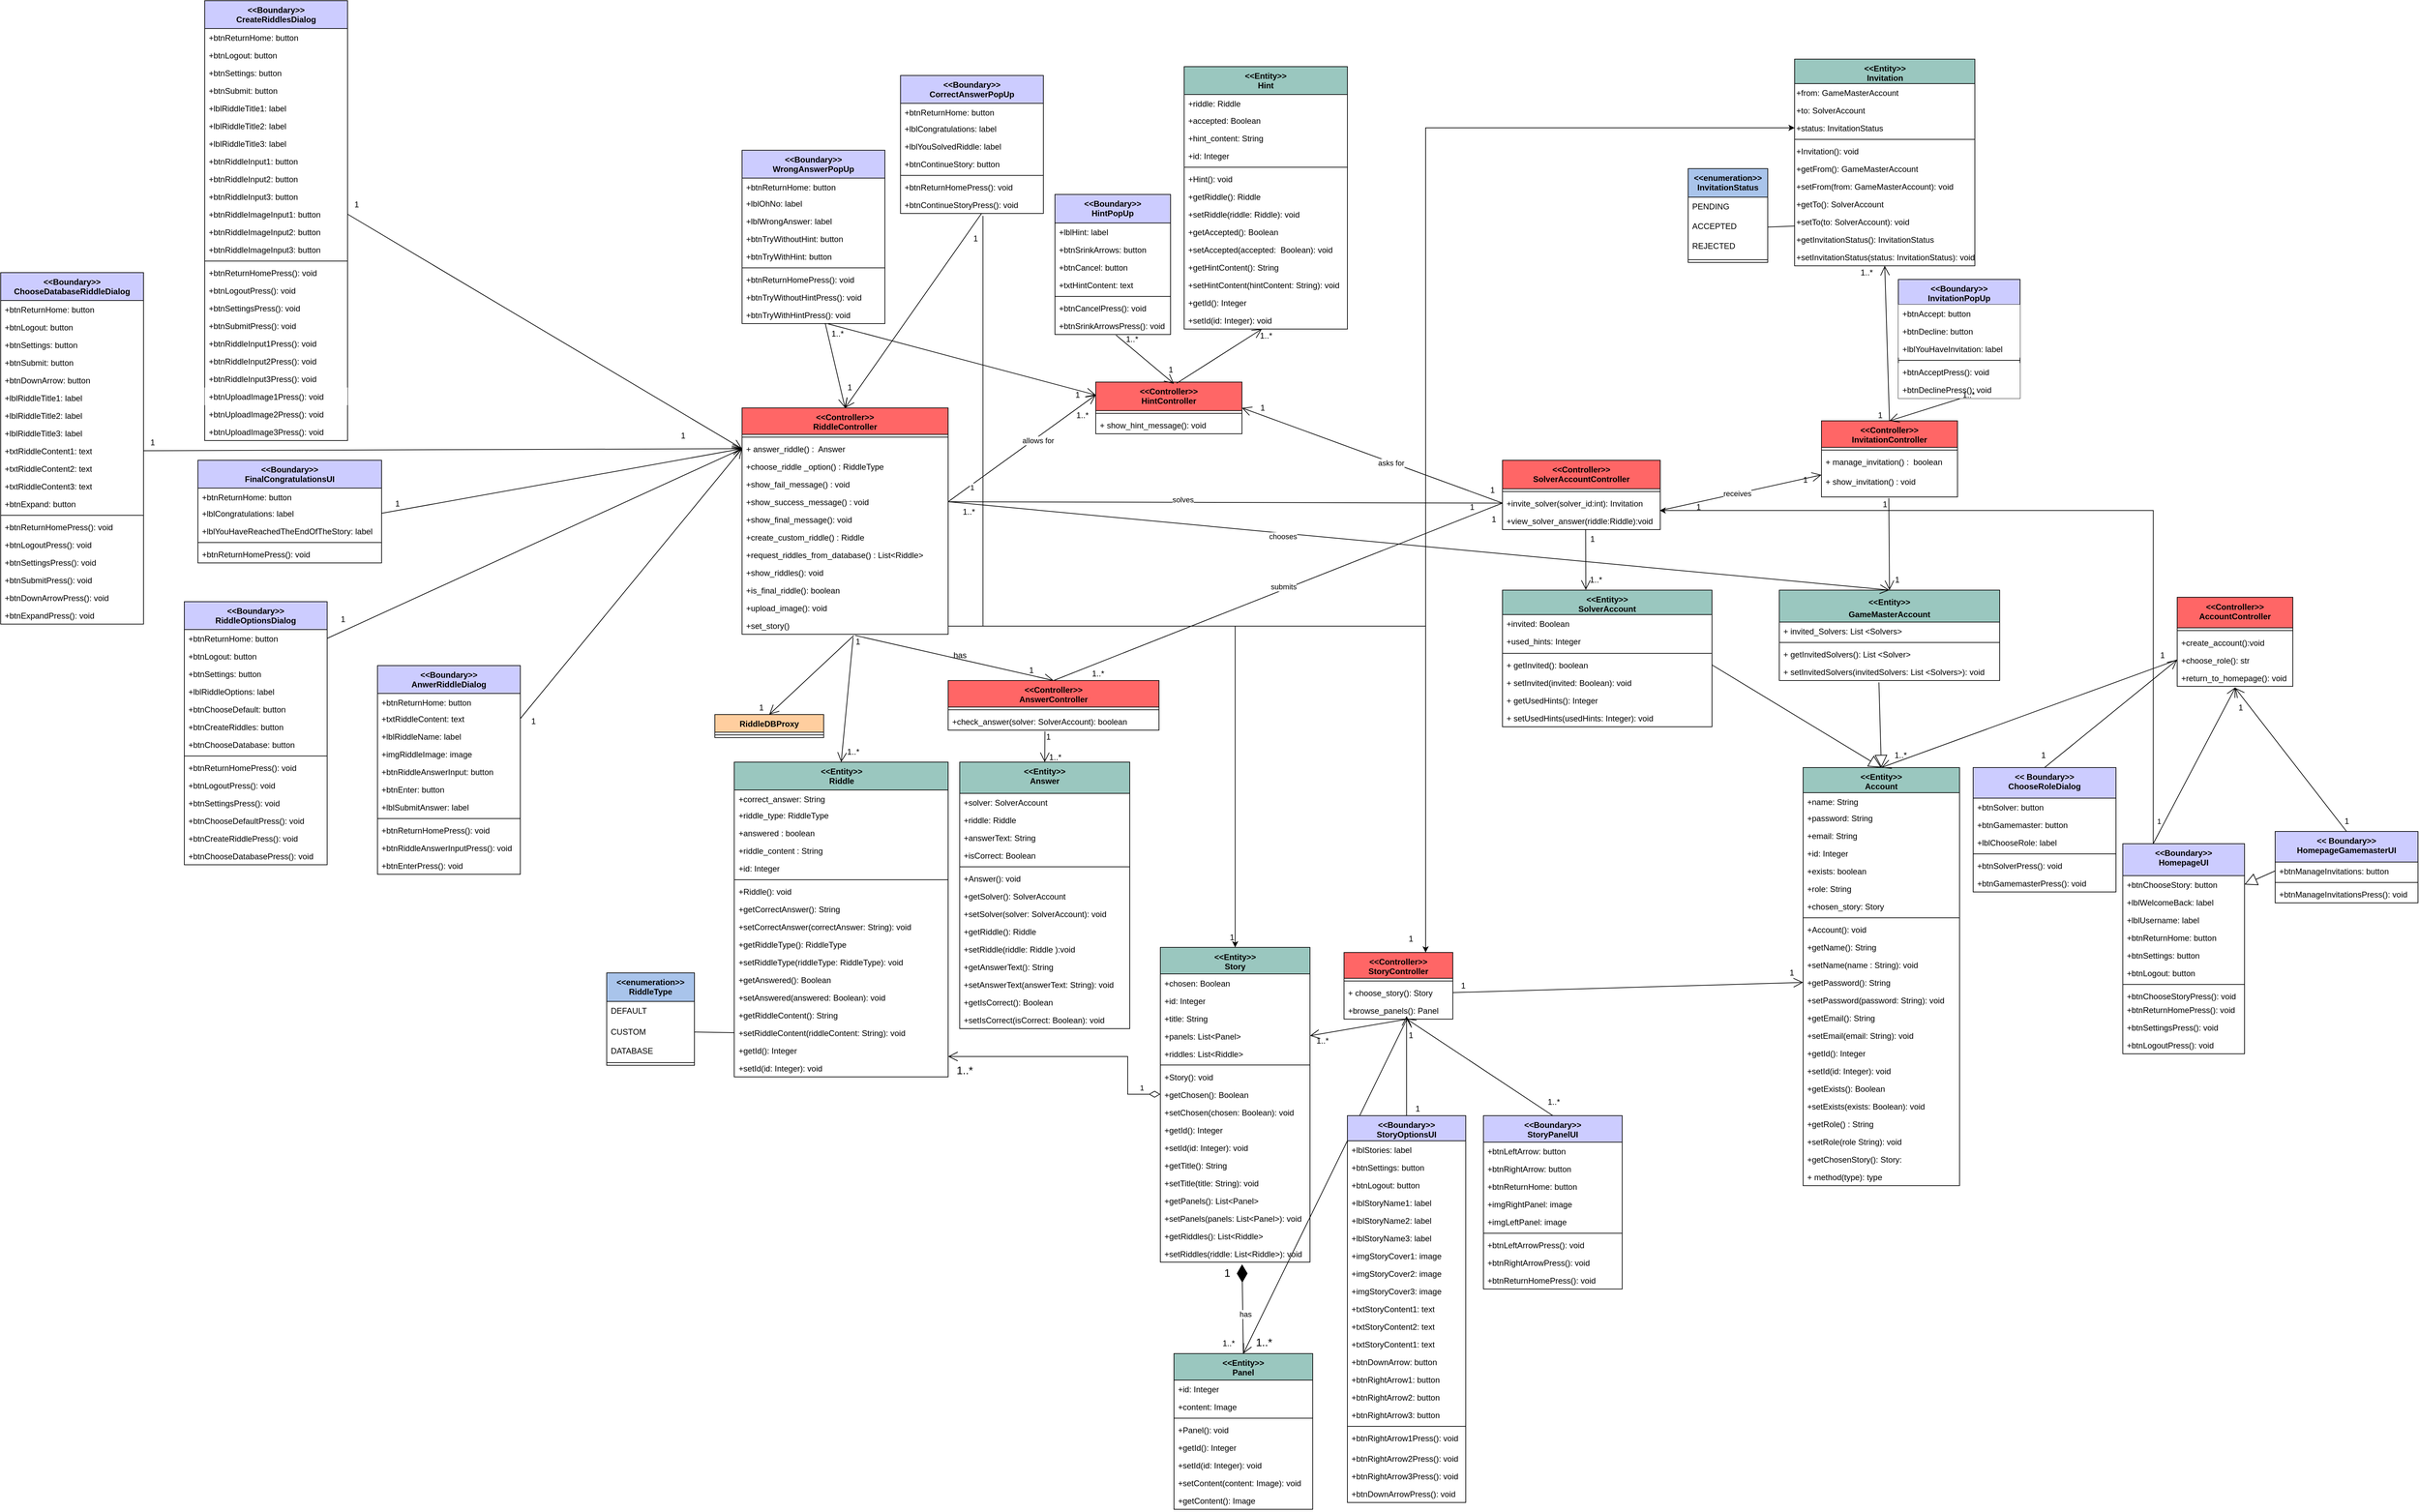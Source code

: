 <mxfile version="26.3.0">
  <diagram name="Page-1" id="oYU89lAQlBujMoXO6MIs">
    <mxGraphModel dx="8628" dy="4014" grid="1" gridSize="10" guides="1" tooltips="1" connect="1" arrows="1" fold="1" page="1" pageScale="1" pageWidth="827" pageHeight="1169" math="0" shadow="0">
      <root>
        <mxCell id="0" />
        <mxCell id="1" parent="0" />
        <mxCell id="iHgnJFZeqUVyhQBtMsIq-1" value="" style="endArrow=open;endFill=1;endSize=12;html=1;rounded=0;entryX=0.5;entryY=0;entryDx=0;entryDy=0;exitX=0.576;exitY=1.021;exitDx=0;exitDy=0;exitPerimeter=0;" edge="1" parent="1" source="iHgnJFZeqUVyhQBtMsIq-316" target="iHgnJFZeqUVyhQBtMsIq-392">
          <mxGeometry width="160" relative="1" as="geometry">
            <mxPoint x="-5520" y="-1520" as="sourcePoint" />
            <mxPoint x="-5380" y="-1940" as="targetPoint" />
            <Array as="points" />
          </mxGeometry>
        </mxCell>
        <mxCell id="iHgnJFZeqUVyhQBtMsIq-2" value="" style="endArrow=open;endFill=1;endSize=12;html=1;rounded=0;exitX=1;exitY=0.5;exitDx=0;exitDy=0;entryX=0;entryY=0.5;entryDx=0;entryDy=0;" edge="1" parent="1" source="iHgnJFZeqUVyhQBtMsIq-43" target="iHgnJFZeqUVyhQBtMsIq-6">
          <mxGeometry width="160" relative="1" as="geometry">
            <mxPoint x="-6263" y="-3087" as="sourcePoint" />
            <mxPoint x="-6353" y="-2777" as="targetPoint" />
          </mxGeometry>
        </mxCell>
        <mxCell id="iHgnJFZeqUVyhQBtMsIq-3" value="" style="endArrow=open;endFill=1;endSize=12;html=1;rounded=0;exitX=0.602;exitY=1.013;exitDx=0;exitDy=0;entryX=0;entryY=0.25;entryDx=0;entryDy=0;exitPerimeter=0;" edge="1" parent="1" source="iHgnJFZeqUVyhQBtMsIq-161" target="iHgnJFZeqUVyhQBtMsIq-181">
          <mxGeometry width="160" relative="1" as="geometry">
            <mxPoint x="-5091" y="-2822" as="sourcePoint" />
            <mxPoint x="-5085" y="-2649" as="targetPoint" />
            <Array as="points" />
          </mxGeometry>
        </mxCell>
        <mxCell id="iHgnJFZeqUVyhQBtMsIq-4" value="&amp;lt;&amp;lt;Controller&amp;gt;&amp;gt;&lt;div&gt;RiddleController&lt;/div&gt;" style="swimlane;fontStyle=1;align=center;verticalAlign=top;childLayout=stackLayout;horizontal=1;startSize=39;horizontalStack=0;resizeParent=1;resizeParentMax=0;resizeLast=0;collapsible=1;marginBottom=0;whiteSpace=wrap;html=1;fillColor=#FF6666;" vertex="1" parent="1">
          <mxGeometry x="-6353" y="-2838" width="303" height="333" as="geometry" />
        </mxCell>
        <mxCell id="iHgnJFZeqUVyhQBtMsIq-5" value="" style="line;strokeWidth=1;fillColor=none;align=left;verticalAlign=middle;spacingTop=-1;spacingLeft=3;spacingRight=3;rotatable=0;labelPosition=right;points=[];portConstraint=eastwest;strokeColor=inherit;" vertex="1" parent="iHgnJFZeqUVyhQBtMsIq-4">
          <mxGeometry y="39" width="303" height="8" as="geometry" />
        </mxCell>
        <mxCell id="iHgnJFZeqUVyhQBtMsIq-6" value="+ answer_riddle() :&amp;nbsp; Answer" style="text;strokeColor=none;fillColor=none;align=left;verticalAlign=top;spacingLeft=4;spacingRight=4;overflow=hidden;rotatable=0;points=[[0,0.5],[1,0.5]];portConstraint=eastwest;whiteSpace=wrap;html=1;" vertex="1" parent="iHgnJFZeqUVyhQBtMsIq-4">
          <mxGeometry y="47" width="303" height="26" as="geometry" />
        </mxCell>
        <mxCell id="iHgnJFZeqUVyhQBtMsIq-7" value="+choose_riddle _option() : RiddleType" style="text;strokeColor=none;fillColor=none;align=left;verticalAlign=top;spacingLeft=4;spacingRight=4;overflow=hidden;rotatable=0;points=[[0,0.5],[1,0.5]];portConstraint=eastwest;whiteSpace=wrap;html=1;" vertex="1" parent="iHgnJFZeqUVyhQBtMsIq-4">
          <mxGeometry y="73" width="303" height="26" as="geometry" />
        </mxCell>
        <mxCell id="iHgnJFZeqUVyhQBtMsIq-8" value="+show_fail_message() : void" style="text;strokeColor=none;fillColor=none;align=left;verticalAlign=top;spacingLeft=4;spacingRight=4;overflow=hidden;rotatable=0;points=[[0,0.5],[1,0.5]];portConstraint=eastwest;whiteSpace=wrap;html=1;" vertex="1" parent="iHgnJFZeqUVyhQBtMsIq-4">
          <mxGeometry y="99" width="303" height="26" as="geometry" />
        </mxCell>
        <mxCell id="iHgnJFZeqUVyhQBtMsIq-9" value="+show_success_message() : void" style="text;strokeColor=none;fillColor=none;align=left;verticalAlign=top;spacingLeft=4;spacingRight=4;overflow=hidden;rotatable=0;points=[[0,0.5],[1,0.5]];portConstraint=eastwest;whiteSpace=wrap;html=1;" vertex="1" parent="iHgnJFZeqUVyhQBtMsIq-4">
          <mxGeometry y="125" width="303" height="26" as="geometry" />
        </mxCell>
        <mxCell id="iHgnJFZeqUVyhQBtMsIq-10" value="+show_final_message(): void" style="text;strokeColor=none;fillColor=none;align=left;verticalAlign=top;spacingLeft=4;spacingRight=4;overflow=hidden;rotatable=0;points=[[0,0.5],[1,0.5]];portConstraint=eastwest;whiteSpace=wrap;html=1;" vertex="1" parent="iHgnJFZeqUVyhQBtMsIq-4">
          <mxGeometry y="151" width="303" height="26" as="geometry" />
        </mxCell>
        <mxCell id="iHgnJFZeqUVyhQBtMsIq-11" value="+create_custom_riddle() : Riddle" style="text;strokeColor=none;fillColor=none;align=left;verticalAlign=top;spacingLeft=4;spacingRight=4;overflow=hidden;rotatable=0;points=[[0,0.5],[1,0.5]];portConstraint=eastwest;whiteSpace=wrap;html=1;" vertex="1" parent="iHgnJFZeqUVyhQBtMsIq-4">
          <mxGeometry y="177" width="303" height="26" as="geometry" />
        </mxCell>
        <mxCell id="iHgnJFZeqUVyhQBtMsIq-12" value="+request_riddles_from_database() : List&amp;lt;Riddle&amp;gt;" style="text;strokeColor=none;fillColor=none;align=left;verticalAlign=top;spacingLeft=4;spacingRight=4;overflow=hidden;rotatable=0;points=[[0,0.5],[1,0.5]];portConstraint=eastwest;whiteSpace=wrap;html=1;" vertex="1" parent="iHgnJFZeqUVyhQBtMsIq-4">
          <mxGeometry y="203" width="303" height="26" as="geometry" />
        </mxCell>
        <mxCell id="iHgnJFZeqUVyhQBtMsIq-13" value="+show_riddles(): void" style="text;strokeColor=none;fillColor=none;align=left;verticalAlign=top;spacingLeft=4;spacingRight=4;overflow=hidden;rotatable=0;points=[[0,0.5],[1,0.5]];portConstraint=eastwest;whiteSpace=wrap;html=1;" vertex="1" parent="iHgnJFZeqUVyhQBtMsIq-4">
          <mxGeometry y="229" width="303" height="26" as="geometry" />
        </mxCell>
        <mxCell id="iHgnJFZeqUVyhQBtMsIq-14" value="&lt;p style=&quot;margin: 0in; font-size: 9pt;&quot;&gt;+&lt;span style=&quot;font-size: 9pt; background-color: transparent; color: light-dark(rgb(0, 0, 0), rgb(255, 255, 255));&quot;&gt;is_final_riddle(): boolean&lt;/span&gt;&lt;/p&gt;" style="text;strokeColor=none;fillColor=none;align=left;verticalAlign=top;spacingLeft=4;spacingRight=4;overflow=hidden;rotatable=0;points=[[0,0.5],[1,0.5]];portConstraint=eastwest;whiteSpace=wrap;html=1;" vertex="1" parent="iHgnJFZeqUVyhQBtMsIq-4">
          <mxGeometry y="255" width="303" height="26" as="geometry" />
        </mxCell>
        <mxCell id="iHgnJFZeqUVyhQBtMsIq-15" value="&lt;p style=&quot;margin: 0in; font-size: 9pt;&quot;&gt;+upload_image(): void&lt;/p&gt;" style="text;strokeColor=none;fillColor=none;align=left;verticalAlign=top;spacingLeft=4;spacingRight=4;overflow=hidden;rotatable=0;points=[[0,0.5],[1,0.5]];portConstraint=eastwest;whiteSpace=wrap;html=1;" vertex="1" parent="iHgnJFZeqUVyhQBtMsIq-4">
          <mxGeometry y="281" width="303" height="26" as="geometry" />
        </mxCell>
        <mxCell id="iHgnJFZeqUVyhQBtMsIq-16" value="&lt;p style=&quot;margin: 0in; font-size: 9pt;&quot;&gt;+set_story()&lt;/p&gt;" style="text;strokeColor=none;fillColor=none;align=left;verticalAlign=top;spacingLeft=4;spacingRight=4;overflow=hidden;rotatable=0;points=[[0,0.5],[1,0.5]];portConstraint=eastwest;whiteSpace=wrap;html=1;" vertex="1" parent="iHgnJFZeqUVyhQBtMsIq-4">
          <mxGeometry y="307" width="303" height="26" as="geometry" />
        </mxCell>
        <mxCell id="iHgnJFZeqUVyhQBtMsIq-17" value="&amp;lt;&amp;lt;Boundary&amp;gt;&amp;gt;&lt;div&gt;CreateRiddlesDialog&lt;/div&gt;" style="swimlane;fontStyle=1;align=center;verticalAlign=top;childLayout=stackLayout;horizontal=1;startSize=41;horizontalStack=0;resizeParent=1;resizeParentMax=0;resizeLast=0;collapsible=1;marginBottom=0;whiteSpace=wrap;html=1;fillColor=#CCCCFF;" vertex="1" parent="1">
          <mxGeometry x="-7143" y="-3437" width="210" height="647" as="geometry" />
        </mxCell>
        <mxCell id="iHgnJFZeqUVyhQBtMsIq-18" value="+btnReturnHome: button" style="text;strokeColor=none;fillColor=none;align=left;verticalAlign=top;spacingLeft=4;spacingRight=4;overflow=hidden;rotatable=0;points=[[0,0.5],[1,0.5]];portConstraint=eastwest;whiteSpace=wrap;html=1;" vertex="1" parent="iHgnJFZeqUVyhQBtMsIq-17">
          <mxGeometry y="41" width="210" height="26" as="geometry" />
        </mxCell>
        <mxCell id="iHgnJFZeqUVyhQBtMsIq-19" value="+btnLogout: button" style="text;strokeColor=none;fillColor=none;align=left;verticalAlign=top;spacingLeft=4;spacingRight=4;overflow=hidden;rotatable=0;points=[[0,0.5],[1,0.5]];portConstraint=eastwest;whiteSpace=wrap;html=1;" vertex="1" parent="iHgnJFZeqUVyhQBtMsIq-17">
          <mxGeometry y="67" width="210" height="26" as="geometry" />
        </mxCell>
        <mxCell id="iHgnJFZeqUVyhQBtMsIq-20" value="+btnSettings: button" style="text;strokeColor=none;fillColor=none;align=left;verticalAlign=top;spacingLeft=4;spacingRight=4;overflow=hidden;rotatable=0;points=[[0,0.5],[1,0.5]];portConstraint=eastwest;whiteSpace=wrap;html=1;" vertex="1" parent="iHgnJFZeqUVyhQBtMsIq-17">
          <mxGeometry y="93" width="210" height="26" as="geometry" />
        </mxCell>
        <mxCell id="iHgnJFZeqUVyhQBtMsIq-21" value="&lt;div&gt;+btnSubmit: button&lt;/div&gt;" style="text;strokeColor=none;fillColor=none;align=left;verticalAlign=top;spacingLeft=4;spacingRight=4;overflow=hidden;rotatable=0;points=[[0,0.5],[1,0.5]];portConstraint=eastwest;whiteSpace=wrap;html=1;" vertex="1" parent="iHgnJFZeqUVyhQBtMsIq-17">
          <mxGeometry y="119" width="210" height="26" as="geometry" />
        </mxCell>
        <mxCell id="iHgnJFZeqUVyhQBtMsIq-22" value="&lt;div&gt;+lblRiddleTitle1: label&lt;/div&gt;" style="text;strokeColor=none;fillColor=none;align=left;verticalAlign=top;spacingLeft=4;spacingRight=4;overflow=hidden;rotatable=0;points=[[0,0.5],[1,0.5]];portConstraint=eastwest;whiteSpace=wrap;html=1;" vertex="1" parent="iHgnJFZeqUVyhQBtMsIq-17">
          <mxGeometry y="145" width="210" height="26" as="geometry" />
        </mxCell>
        <mxCell id="iHgnJFZeqUVyhQBtMsIq-23" value="&lt;div&gt;+lblRiddleTitle2: label&lt;/div&gt;" style="text;strokeColor=none;fillColor=none;align=left;verticalAlign=top;spacingLeft=4;spacingRight=4;overflow=hidden;rotatable=0;points=[[0,0.5],[1,0.5]];portConstraint=eastwest;whiteSpace=wrap;html=1;" vertex="1" parent="iHgnJFZeqUVyhQBtMsIq-17">
          <mxGeometry y="171" width="210" height="26" as="geometry" />
        </mxCell>
        <mxCell id="iHgnJFZeqUVyhQBtMsIq-24" value="&lt;div&gt;+lblRiddleTitle3: label&lt;/div&gt;" style="text;strokeColor=none;fillColor=none;align=left;verticalAlign=top;spacingLeft=4;spacingRight=4;overflow=hidden;rotatable=0;points=[[0,0.5],[1,0.5]];portConstraint=eastwest;whiteSpace=wrap;html=1;" vertex="1" parent="iHgnJFZeqUVyhQBtMsIq-17">
          <mxGeometry y="197" width="210" height="26" as="geometry" />
        </mxCell>
        <mxCell id="iHgnJFZeqUVyhQBtMsIq-25" value="&lt;div&gt;+btnRiddleInput1: button&lt;/div&gt;" style="text;strokeColor=none;fillColor=none;align=left;verticalAlign=top;spacingLeft=4;spacingRight=4;overflow=hidden;rotatable=0;points=[[0,0.5],[1,0.5]];portConstraint=eastwest;whiteSpace=wrap;html=1;" vertex="1" parent="iHgnJFZeqUVyhQBtMsIq-17">
          <mxGeometry y="223" width="210" height="26" as="geometry" />
        </mxCell>
        <mxCell id="iHgnJFZeqUVyhQBtMsIq-26" value="&lt;div&gt;+btnRiddleInput2: button&lt;/div&gt;" style="text;strokeColor=none;fillColor=none;align=left;verticalAlign=top;spacingLeft=4;spacingRight=4;overflow=hidden;rotatable=0;points=[[0,0.5],[1,0.5]];portConstraint=eastwest;whiteSpace=wrap;html=1;" vertex="1" parent="iHgnJFZeqUVyhQBtMsIq-17">
          <mxGeometry y="249" width="210" height="26" as="geometry" />
        </mxCell>
        <mxCell id="iHgnJFZeqUVyhQBtMsIq-27" value="&lt;div&gt;+btnRiddleInput3: button&lt;/div&gt;" style="text;strokeColor=none;fillColor=none;align=left;verticalAlign=top;spacingLeft=4;spacingRight=4;overflow=hidden;rotatable=0;points=[[0,0.5],[1,0.5]];portConstraint=eastwest;whiteSpace=wrap;html=1;" vertex="1" parent="iHgnJFZeqUVyhQBtMsIq-17">
          <mxGeometry y="275" width="210" height="26" as="geometry" />
        </mxCell>
        <mxCell id="iHgnJFZeqUVyhQBtMsIq-28" value="&lt;div&gt;+btnRiddleImageInput1: button&lt;/div&gt;" style="text;strokeColor=none;fillColor=none;align=left;verticalAlign=top;spacingLeft=4;spacingRight=4;overflow=hidden;rotatable=0;points=[[0,0.5],[1,0.5]];portConstraint=eastwest;whiteSpace=wrap;html=1;" vertex="1" parent="iHgnJFZeqUVyhQBtMsIq-17">
          <mxGeometry y="301" width="210" height="26" as="geometry" />
        </mxCell>
        <mxCell id="iHgnJFZeqUVyhQBtMsIq-29" value="&lt;div&gt;+btnRiddleImageInput2: button&lt;/div&gt;" style="text;strokeColor=none;fillColor=none;align=left;verticalAlign=top;spacingLeft=4;spacingRight=4;overflow=hidden;rotatable=0;points=[[0,0.5],[1,0.5]];portConstraint=eastwest;whiteSpace=wrap;html=1;" vertex="1" parent="iHgnJFZeqUVyhQBtMsIq-17">
          <mxGeometry y="327" width="210" height="26" as="geometry" />
        </mxCell>
        <mxCell id="iHgnJFZeqUVyhQBtMsIq-30" value="&lt;div&gt;+btnRiddleImageInput3: button&lt;/div&gt;" style="text;strokeColor=none;fillColor=none;align=left;verticalAlign=top;spacingLeft=4;spacingRight=4;overflow=hidden;rotatable=0;points=[[0,0.5],[1,0.5]];portConstraint=eastwest;whiteSpace=wrap;html=1;" vertex="1" parent="iHgnJFZeqUVyhQBtMsIq-17">
          <mxGeometry y="353" width="210" height="26" as="geometry" />
        </mxCell>
        <mxCell id="iHgnJFZeqUVyhQBtMsIq-31" value="" style="line;strokeWidth=1;fillColor=none;align=left;verticalAlign=middle;spacingTop=-1;spacingLeft=3;spacingRight=3;rotatable=0;labelPosition=right;points=[];portConstraint=eastwest;strokeColor=inherit;" vertex="1" parent="iHgnJFZeqUVyhQBtMsIq-17">
          <mxGeometry y="379" width="210" height="8" as="geometry" />
        </mxCell>
        <mxCell id="iHgnJFZeqUVyhQBtMsIq-32" value="+btnReturnHomePress(): void" style="text;strokeColor=none;fillColor=none;align=left;verticalAlign=top;spacingLeft=4;spacingRight=4;overflow=hidden;rotatable=0;points=[[0,0.5],[1,0.5]];portConstraint=eastwest;whiteSpace=wrap;html=1;" vertex="1" parent="iHgnJFZeqUVyhQBtMsIq-17">
          <mxGeometry y="387" width="210" height="26" as="geometry" />
        </mxCell>
        <mxCell id="iHgnJFZeqUVyhQBtMsIq-33" value="+btnLogoutPress(): void" style="text;strokeColor=none;fillColor=none;align=left;verticalAlign=top;spacingLeft=4;spacingRight=4;overflow=hidden;rotatable=0;points=[[0,0.5],[1,0.5]];portConstraint=eastwest;whiteSpace=wrap;html=1;" vertex="1" parent="iHgnJFZeqUVyhQBtMsIq-17">
          <mxGeometry y="413" width="210" height="26" as="geometry" />
        </mxCell>
        <mxCell id="iHgnJFZeqUVyhQBtMsIq-34" value="+btnSettingsPress(): void" style="text;strokeColor=none;fillColor=none;align=left;verticalAlign=top;spacingLeft=4;spacingRight=4;overflow=hidden;rotatable=0;points=[[0,0.5],[1,0.5]];portConstraint=eastwest;whiteSpace=wrap;html=1;" vertex="1" parent="iHgnJFZeqUVyhQBtMsIq-17">
          <mxGeometry y="439" width="210" height="26" as="geometry" />
        </mxCell>
        <mxCell id="iHgnJFZeqUVyhQBtMsIq-35" value="+btnSubmitPress(): void" style="text;strokeColor=none;fillColor=none;align=left;verticalAlign=top;spacingLeft=4;spacingRight=4;overflow=hidden;rotatable=0;points=[[0,0.5],[1,0.5]];portConstraint=eastwest;whiteSpace=wrap;html=1;" vertex="1" parent="iHgnJFZeqUVyhQBtMsIq-17">
          <mxGeometry y="465" width="210" height="26" as="geometry" />
        </mxCell>
        <mxCell id="iHgnJFZeqUVyhQBtMsIq-36" value="+btnRiddleInput1Press(): void" style="text;strokeColor=none;fillColor=none;align=left;verticalAlign=top;spacingLeft=4;spacingRight=4;overflow=hidden;rotatable=0;points=[[0,0.5],[1,0.5]];portConstraint=eastwest;whiteSpace=wrap;html=1;" vertex="1" parent="iHgnJFZeqUVyhQBtMsIq-17">
          <mxGeometry y="491" width="210" height="26" as="geometry" />
        </mxCell>
        <mxCell id="iHgnJFZeqUVyhQBtMsIq-37" value="+btnRiddleInput2Press(): void" style="text;strokeColor=none;fillColor=none;align=left;verticalAlign=top;spacingLeft=4;spacingRight=4;overflow=hidden;rotatable=0;points=[[0,0.5],[1,0.5]];portConstraint=eastwest;whiteSpace=wrap;html=1;" vertex="1" parent="iHgnJFZeqUVyhQBtMsIq-17">
          <mxGeometry y="517" width="210" height="26" as="geometry" />
        </mxCell>
        <mxCell id="iHgnJFZeqUVyhQBtMsIq-38" value="+btnRiddleInput3Press(): void" style="text;strokeColor=none;fillColor=none;align=left;verticalAlign=top;spacingLeft=4;spacingRight=4;overflow=hidden;rotatable=0;points=[[0,0.5],[1,0.5]];portConstraint=eastwest;whiteSpace=wrap;html=1;" vertex="1" parent="iHgnJFZeqUVyhQBtMsIq-17">
          <mxGeometry y="543" width="210" height="26" as="geometry" />
        </mxCell>
        <mxCell id="iHgnJFZeqUVyhQBtMsIq-39" value="&lt;div&gt;+btnUploadImage1Press(): void&lt;/div&gt;" style="text;strokeColor=none;fillColor=#FFFFFF;align=left;verticalAlign=top;spacingLeft=4;spacingRight=4;overflow=hidden;rotatable=0;points=[[0,0.5],[1,0.5]];portConstraint=eastwest;whiteSpace=wrap;html=1;" vertex="1" parent="iHgnJFZeqUVyhQBtMsIq-17">
          <mxGeometry y="569" width="210" height="26" as="geometry" />
        </mxCell>
        <mxCell id="iHgnJFZeqUVyhQBtMsIq-40" value="&lt;div&gt;+btnUploadImage2Press(): void&lt;/div&gt;" style="text;strokeColor=none;fillColor=none;align=left;verticalAlign=top;spacingLeft=4;spacingRight=4;overflow=hidden;rotatable=0;points=[[0,0.5],[1,0.5]];portConstraint=eastwest;whiteSpace=wrap;html=1;" vertex="1" parent="iHgnJFZeqUVyhQBtMsIq-17">
          <mxGeometry y="595" width="210" height="26" as="geometry" />
        </mxCell>
        <mxCell id="iHgnJFZeqUVyhQBtMsIq-41" value="&lt;div&gt;+btnUploadImage3Press(): void&lt;/div&gt;" style="text;strokeColor=none;fillColor=none;align=left;verticalAlign=top;spacingLeft=4;spacingRight=4;overflow=hidden;rotatable=0;points=[[0,0.5],[1,0.5]];portConstraint=eastwest;whiteSpace=wrap;html=1;" vertex="1" parent="iHgnJFZeqUVyhQBtMsIq-17">
          <mxGeometry y="621" width="210" height="26" as="geometry" />
        </mxCell>
        <mxCell id="iHgnJFZeqUVyhQBtMsIq-42" value="&amp;lt;&amp;lt;Boundary&amp;gt;&amp;gt;&lt;div&gt;RiddleOptionsDialog&lt;/div&gt;" style="swimlane;fontStyle=1;align=center;verticalAlign=top;childLayout=stackLayout;horizontal=1;startSize=41;horizontalStack=0;resizeParent=1;resizeParentMax=0;resizeLast=0;collapsible=1;marginBottom=0;whiteSpace=wrap;html=1;fillColor=#CCCCFF;" vertex="1" parent="1">
          <mxGeometry x="-7173" y="-2553" width="210" height="387" as="geometry" />
        </mxCell>
        <mxCell id="iHgnJFZeqUVyhQBtMsIq-43" value="+btnReturnHome: button" style="text;strokeColor=none;fillColor=none;align=left;verticalAlign=top;spacingLeft=4;spacingRight=4;overflow=hidden;rotatable=0;points=[[0,0.5],[1,0.5]];portConstraint=eastwest;whiteSpace=wrap;html=1;" vertex="1" parent="iHgnJFZeqUVyhQBtMsIq-42">
          <mxGeometry y="41" width="210" height="26" as="geometry" />
        </mxCell>
        <mxCell id="iHgnJFZeqUVyhQBtMsIq-44" value="+btnLogout: button" style="text;strokeColor=none;fillColor=none;align=left;verticalAlign=top;spacingLeft=4;spacingRight=4;overflow=hidden;rotatable=0;points=[[0,0.5],[1,0.5]];portConstraint=eastwest;whiteSpace=wrap;html=1;" vertex="1" parent="iHgnJFZeqUVyhQBtMsIq-42">
          <mxGeometry y="67" width="210" height="26" as="geometry" />
        </mxCell>
        <mxCell id="iHgnJFZeqUVyhQBtMsIq-45" value="+btnSettings: button" style="text;strokeColor=none;fillColor=none;align=left;verticalAlign=top;spacingLeft=4;spacingRight=4;overflow=hidden;rotatable=0;points=[[0,0.5],[1,0.5]];portConstraint=eastwest;whiteSpace=wrap;html=1;" vertex="1" parent="iHgnJFZeqUVyhQBtMsIq-42">
          <mxGeometry y="93" width="210" height="26" as="geometry" />
        </mxCell>
        <mxCell id="iHgnJFZeqUVyhQBtMsIq-46" value="&lt;div&gt;+lblRiddleOptions: label&lt;/div&gt;" style="text;strokeColor=none;fillColor=none;align=left;verticalAlign=top;spacingLeft=4;spacingRight=4;overflow=hidden;rotatable=0;points=[[0,0.5],[1,0.5]];portConstraint=eastwest;whiteSpace=wrap;html=1;" vertex="1" parent="iHgnJFZeqUVyhQBtMsIq-42">
          <mxGeometry y="119" width="210" height="26" as="geometry" />
        </mxCell>
        <mxCell id="iHgnJFZeqUVyhQBtMsIq-47" value="&lt;div&gt;+btnChooseDefault: button&lt;/div&gt;" style="text;strokeColor=none;fillColor=none;align=left;verticalAlign=top;spacingLeft=4;spacingRight=4;overflow=hidden;rotatable=0;points=[[0,0.5],[1,0.5]];portConstraint=eastwest;whiteSpace=wrap;html=1;" vertex="1" parent="iHgnJFZeqUVyhQBtMsIq-42">
          <mxGeometry y="145" width="210" height="26" as="geometry" />
        </mxCell>
        <mxCell id="iHgnJFZeqUVyhQBtMsIq-48" value="&lt;div&gt;+btnCreateRiddles: button&lt;/div&gt;" style="text;strokeColor=none;fillColor=none;align=left;verticalAlign=top;spacingLeft=4;spacingRight=4;overflow=hidden;rotatable=0;points=[[0,0.5],[1,0.5]];portConstraint=eastwest;whiteSpace=wrap;html=1;" vertex="1" parent="iHgnJFZeqUVyhQBtMsIq-42">
          <mxGeometry y="171" width="210" height="26" as="geometry" />
        </mxCell>
        <mxCell id="iHgnJFZeqUVyhQBtMsIq-49" value="&lt;div&gt;+btnChooseDatabase: button&lt;/div&gt;" style="text;strokeColor=none;fillColor=none;align=left;verticalAlign=top;spacingLeft=4;spacingRight=4;overflow=hidden;rotatable=0;points=[[0,0.5],[1,0.5]];portConstraint=eastwest;whiteSpace=wrap;html=1;" vertex="1" parent="iHgnJFZeqUVyhQBtMsIq-42">
          <mxGeometry y="197" width="210" height="26" as="geometry" />
        </mxCell>
        <mxCell id="iHgnJFZeqUVyhQBtMsIq-50" value="" style="line;strokeWidth=1;fillColor=none;align=left;verticalAlign=middle;spacingTop=-1;spacingLeft=3;spacingRight=3;rotatable=0;labelPosition=right;points=[];portConstraint=eastwest;strokeColor=inherit;" vertex="1" parent="iHgnJFZeqUVyhQBtMsIq-42">
          <mxGeometry y="223" width="210" height="8" as="geometry" />
        </mxCell>
        <mxCell id="iHgnJFZeqUVyhQBtMsIq-51" value="+btnReturnHomePress(): void" style="text;strokeColor=none;fillColor=none;align=left;verticalAlign=top;spacingLeft=4;spacingRight=4;overflow=hidden;rotatable=0;points=[[0,0.5],[1,0.5]];portConstraint=eastwest;whiteSpace=wrap;html=1;" vertex="1" parent="iHgnJFZeqUVyhQBtMsIq-42">
          <mxGeometry y="231" width="210" height="26" as="geometry" />
        </mxCell>
        <mxCell id="iHgnJFZeqUVyhQBtMsIq-52" value="+btnLogoutPress(): void" style="text;strokeColor=none;fillColor=none;align=left;verticalAlign=top;spacingLeft=4;spacingRight=4;overflow=hidden;rotatable=0;points=[[0,0.5],[1,0.5]];portConstraint=eastwest;whiteSpace=wrap;html=1;" vertex="1" parent="iHgnJFZeqUVyhQBtMsIq-42">
          <mxGeometry y="257" width="210" height="26" as="geometry" />
        </mxCell>
        <mxCell id="iHgnJFZeqUVyhQBtMsIq-53" value="+btnSettingsPress(): void" style="text;strokeColor=none;fillColor=none;align=left;verticalAlign=top;spacingLeft=4;spacingRight=4;overflow=hidden;rotatable=0;points=[[0,0.5],[1,0.5]];portConstraint=eastwest;whiteSpace=wrap;html=1;" vertex="1" parent="iHgnJFZeqUVyhQBtMsIq-42">
          <mxGeometry y="283" width="210" height="26" as="geometry" />
        </mxCell>
        <mxCell id="iHgnJFZeqUVyhQBtMsIq-54" value="+btnChooseDefaultPress(): void" style="text;strokeColor=none;fillColor=none;align=left;verticalAlign=top;spacingLeft=4;spacingRight=4;overflow=hidden;rotatable=0;points=[[0,0.5],[1,0.5]];portConstraint=eastwest;whiteSpace=wrap;html=1;" vertex="1" parent="iHgnJFZeqUVyhQBtMsIq-42">
          <mxGeometry y="309" width="210" height="26" as="geometry" />
        </mxCell>
        <mxCell id="iHgnJFZeqUVyhQBtMsIq-55" value="+btnCreateRiddlePress(): void" style="text;strokeColor=none;fillColor=none;align=left;verticalAlign=top;spacingLeft=4;spacingRight=4;overflow=hidden;rotatable=0;points=[[0,0.5],[1,0.5]];portConstraint=eastwest;whiteSpace=wrap;html=1;" vertex="1" parent="iHgnJFZeqUVyhQBtMsIq-42">
          <mxGeometry y="335" width="210" height="26" as="geometry" />
        </mxCell>
        <mxCell id="iHgnJFZeqUVyhQBtMsIq-56" value="+btnChooseDatabasePress(): void" style="text;strokeColor=none;fillColor=none;align=left;verticalAlign=top;spacingLeft=4;spacingRight=4;overflow=hidden;rotatable=0;points=[[0,0.5],[1,0.5]];portConstraint=eastwest;whiteSpace=wrap;html=1;" vertex="1" parent="iHgnJFZeqUVyhQBtMsIq-42">
          <mxGeometry y="361" width="210" height="26" as="geometry" />
        </mxCell>
        <mxCell id="iHgnJFZeqUVyhQBtMsIq-57" value="&amp;lt;&amp;lt;Boundary&amp;gt;&amp;gt;&lt;div&gt;AnwerRiddleDialog&lt;/div&gt;" style="swimlane;fontStyle=1;align=center;verticalAlign=top;childLayout=stackLayout;horizontal=1;startSize=41;horizontalStack=0;resizeParent=1;resizeParentMax=0;resizeLast=0;collapsible=1;marginBottom=0;whiteSpace=wrap;html=1;fillColor=#CCCCFF;" vertex="1" parent="1">
          <mxGeometry x="-6889" y="-2459" width="210" height="307" as="geometry" />
        </mxCell>
        <mxCell id="iHgnJFZeqUVyhQBtMsIq-58" value="&lt;div&gt;+btnReturnHome: button&lt;/div&gt;" style="text;strokeColor=none;fillColor=none;align=left;verticalAlign=top;spacingLeft=4;spacingRight=4;overflow=hidden;rotatable=0;points=[[0,0.5],[1,0.5]];portConstraint=eastwest;whiteSpace=wrap;html=1;" vertex="1" parent="iHgnJFZeqUVyhQBtMsIq-57">
          <mxGeometry y="41" width="210" height="24" as="geometry" />
        </mxCell>
        <mxCell id="iHgnJFZeqUVyhQBtMsIq-59" value="&lt;div&gt;+txtRiddleContent: text&lt;/div&gt;" style="text;strokeColor=none;fillColor=none;align=left;verticalAlign=top;spacingLeft=4;spacingRight=4;overflow=hidden;rotatable=0;points=[[0,0.5],[1,0.5]];portConstraint=eastwest;whiteSpace=wrap;html=1;" vertex="1" parent="iHgnJFZeqUVyhQBtMsIq-57">
          <mxGeometry y="65" width="210" height="26" as="geometry" />
        </mxCell>
        <mxCell id="iHgnJFZeqUVyhQBtMsIq-60" value="&lt;div&gt;+lblRiddleName: label&lt;/div&gt;" style="text;strokeColor=none;fillColor=none;align=left;verticalAlign=top;spacingLeft=4;spacingRight=4;overflow=hidden;rotatable=0;points=[[0,0.5],[1,0.5]];portConstraint=eastwest;whiteSpace=wrap;html=1;" vertex="1" parent="iHgnJFZeqUVyhQBtMsIq-57">
          <mxGeometry y="91" width="210" height="26" as="geometry" />
        </mxCell>
        <mxCell id="iHgnJFZeqUVyhQBtMsIq-61" value="&lt;div&gt;+imgRiddleImage: image&lt;/div&gt;" style="text;strokeColor=none;fillColor=none;align=left;verticalAlign=top;spacingLeft=4;spacingRight=4;overflow=hidden;rotatable=0;points=[[0,0.5],[1,0.5]];portConstraint=eastwest;whiteSpace=wrap;html=1;" vertex="1" parent="iHgnJFZeqUVyhQBtMsIq-57">
          <mxGeometry y="117" width="210" height="26" as="geometry" />
        </mxCell>
        <mxCell id="iHgnJFZeqUVyhQBtMsIq-62" value="&lt;div&gt;+btnRiddleAnswerInput: button&lt;/div&gt;" style="text;strokeColor=none;fillColor=none;align=left;verticalAlign=top;spacingLeft=4;spacingRight=4;overflow=hidden;rotatable=0;points=[[0,0.5],[1,0.5]];portConstraint=eastwest;whiteSpace=wrap;html=1;" vertex="1" parent="iHgnJFZeqUVyhQBtMsIq-57">
          <mxGeometry y="143" width="210" height="26" as="geometry" />
        </mxCell>
        <mxCell id="iHgnJFZeqUVyhQBtMsIq-63" value="&lt;div&gt;+btnEnter: button&lt;/div&gt;" style="text;strokeColor=none;fillColor=none;align=left;verticalAlign=top;spacingLeft=4;spacingRight=4;overflow=hidden;rotatable=0;points=[[0,0.5],[1,0.5]];portConstraint=eastwest;whiteSpace=wrap;html=1;" vertex="1" parent="iHgnJFZeqUVyhQBtMsIq-57">
          <mxGeometry y="169" width="210" height="26" as="geometry" />
        </mxCell>
        <mxCell id="iHgnJFZeqUVyhQBtMsIq-64" value="&lt;div&gt;+lblSubmitAnswer: label&lt;/div&gt;" style="text;strokeColor=none;fillColor=none;align=left;verticalAlign=top;spacingLeft=4;spacingRight=4;overflow=hidden;rotatable=0;points=[[0,0.5],[1,0.5]];portConstraint=eastwest;whiteSpace=wrap;html=1;" vertex="1" parent="iHgnJFZeqUVyhQBtMsIq-57">
          <mxGeometry y="195" width="210" height="26" as="geometry" />
        </mxCell>
        <mxCell id="iHgnJFZeqUVyhQBtMsIq-65" value="" style="line;strokeWidth=1;fillColor=none;align=left;verticalAlign=middle;spacingTop=-1;spacingLeft=3;spacingRight=3;rotatable=0;labelPosition=right;points=[];portConstraint=eastwest;strokeColor=inherit;" vertex="1" parent="iHgnJFZeqUVyhQBtMsIq-57">
          <mxGeometry y="221" width="210" height="8" as="geometry" />
        </mxCell>
        <mxCell id="iHgnJFZeqUVyhQBtMsIq-66" value="+btnReturnHomePress(): void" style="text;strokeColor=none;fillColor=none;align=left;verticalAlign=top;spacingLeft=4;spacingRight=4;overflow=hidden;rotatable=0;points=[[0,0.5],[1,0.5]];portConstraint=eastwest;whiteSpace=wrap;html=1;" vertex="1" parent="iHgnJFZeqUVyhQBtMsIq-57">
          <mxGeometry y="229" width="210" height="26" as="geometry" />
        </mxCell>
        <mxCell id="iHgnJFZeqUVyhQBtMsIq-67" value="+btnRiddleAnswerInputPress(): void" style="text;strokeColor=none;fillColor=none;align=left;verticalAlign=top;spacingLeft=4;spacingRight=4;overflow=hidden;rotatable=0;points=[[0,0.5],[1,0.5]];portConstraint=eastwest;whiteSpace=wrap;html=1;" vertex="1" parent="iHgnJFZeqUVyhQBtMsIq-57">
          <mxGeometry y="255" width="210" height="26" as="geometry" />
        </mxCell>
        <mxCell id="iHgnJFZeqUVyhQBtMsIq-68" value="+btnEnterPress(): void" style="text;strokeColor=none;fillColor=none;align=left;verticalAlign=top;spacingLeft=4;spacingRight=4;overflow=hidden;rotatable=0;points=[[0,0.5],[1,0.5]];portConstraint=eastwest;whiteSpace=wrap;html=1;" vertex="1" parent="iHgnJFZeqUVyhQBtMsIq-57">
          <mxGeometry y="281" width="210" height="26" as="geometry" />
        </mxCell>
        <mxCell id="iHgnJFZeqUVyhQBtMsIq-69" value="&amp;lt;&amp;lt;Boundary&amp;gt;&amp;gt;&lt;div&gt;FinalCongratulationsUI&lt;/div&gt;" style="swimlane;fontStyle=1;align=center;verticalAlign=top;childLayout=stackLayout;horizontal=1;startSize=41;horizontalStack=0;resizeParent=1;resizeParentMax=0;resizeLast=0;collapsible=1;marginBottom=0;whiteSpace=wrap;html=1;fillColor=#CCCCFF;" vertex="1" parent="1">
          <mxGeometry x="-7153" y="-2761" width="270" height="151" as="geometry" />
        </mxCell>
        <mxCell id="iHgnJFZeqUVyhQBtMsIq-70" value="&lt;div&gt;+btnReturnHome: button&lt;/div&gt;" style="text;strokeColor=none;fillColor=none;align=left;verticalAlign=top;spacingLeft=4;spacingRight=4;overflow=hidden;rotatable=0;points=[[0,0.5],[1,0.5]];portConstraint=eastwest;whiteSpace=wrap;html=1;" vertex="1" parent="iHgnJFZeqUVyhQBtMsIq-69">
          <mxGeometry y="41" width="270" height="24" as="geometry" />
        </mxCell>
        <mxCell id="iHgnJFZeqUVyhQBtMsIq-71" value="&lt;div&gt;+lblCongratulations: label&lt;/div&gt;" style="text;strokeColor=none;fillColor=none;align=left;verticalAlign=top;spacingLeft=4;spacingRight=4;overflow=hidden;rotatable=0;points=[[0,0.5],[1,0.5]];portConstraint=eastwest;whiteSpace=wrap;html=1;" vertex="1" parent="iHgnJFZeqUVyhQBtMsIq-69">
          <mxGeometry y="65" width="270" height="26" as="geometry" />
        </mxCell>
        <mxCell id="iHgnJFZeqUVyhQBtMsIq-72" value="&lt;div&gt;+lblYouHaveReachedTheEndOfTheStory: label&lt;/div&gt;" style="text;strokeColor=none;fillColor=none;align=left;verticalAlign=top;spacingLeft=4;spacingRight=4;overflow=hidden;rotatable=0;points=[[0,0.5],[1,0.5]];portConstraint=eastwest;whiteSpace=wrap;html=1;" vertex="1" parent="iHgnJFZeqUVyhQBtMsIq-69">
          <mxGeometry y="91" width="270" height="26" as="geometry" />
        </mxCell>
        <mxCell id="iHgnJFZeqUVyhQBtMsIq-73" value="" style="line;strokeWidth=1;fillColor=none;align=left;verticalAlign=middle;spacingTop=-1;spacingLeft=3;spacingRight=3;rotatable=0;labelPosition=right;points=[];portConstraint=eastwest;strokeColor=inherit;" vertex="1" parent="iHgnJFZeqUVyhQBtMsIq-69">
          <mxGeometry y="117" width="270" height="8" as="geometry" />
        </mxCell>
        <mxCell id="iHgnJFZeqUVyhQBtMsIq-74" value="+btnReturnHomePress(): void" style="text;strokeColor=none;fillColor=none;align=left;verticalAlign=top;spacingLeft=4;spacingRight=4;overflow=hidden;rotatable=0;points=[[0,0.5],[1,0.5]];portConstraint=eastwest;whiteSpace=wrap;html=1;" vertex="1" parent="iHgnJFZeqUVyhQBtMsIq-69">
          <mxGeometry y="125" width="270" height="26" as="geometry" />
        </mxCell>
        <mxCell id="iHgnJFZeqUVyhQBtMsIq-75" value="&amp;lt;&amp;lt;Boundary&amp;gt;&amp;gt;&lt;div&gt;ChooseDatabaseRiddleDialog&lt;/div&gt;" style="swimlane;fontStyle=1;align=center;verticalAlign=top;childLayout=stackLayout;horizontal=1;startSize=41;horizontalStack=0;resizeParent=1;resizeParentMax=0;resizeLast=0;collapsible=1;marginBottom=0;whiteSpace=wrap;html=1;fillColor=#CCCCFF;" vertex="1" parent="1">
          <mxGeometry x="-7443" y="-3037" width="210" height="517" as="geometry" />
        </mxCell>
        <mxCell id="iHgnJFZeqUVyhQBtMsIq-76" value="+btnReturnHome: button" style="text;strokeColor=none;fillColor=none;align=left;verticalAlign=top;spacingLeft=4;spacingRight=4;overflow=hidden;rotatable=0;points=[[0,0.5],[1,0.5]];portConstraint=eastwest;whiteSpace=wrap;html=1;" vertex="1" parent="iHgnJFZeqUVyhQBtMsIq-75">
          <mxGeometry y="41" width="210" height="26" as="geometry" />
        </mxCell>
        <mxCell id="iHgnJFZeqUVyhQBtMsIq-77" value="+btnLogout: button" style="text;strokeColor=none;fillColor=none;align=left;verticalAlign=top;spacingLeft=4;spacingRight=4;overflow=hidden;rotatable=0;points=[[0,0.5],[1,0.5]];portConstraint=eastwest;whiteSpace=wrap;html=1;" vertex="1" parent="iHgnJFZeqUVyhQBtMsIq-75">
          <mxGeometry y="67" width="210" height="26" as="geometry" />
        </mxCell>
        <mxCell id="iHgnJFZeqUVyhQBtMsIq-78" value="+btnSettings: button" style="text;strokeColor=none;fillColor=none;align=left;verticalAlign=top;spacingLeft=4;spacingRight=4;overflow=hidden;rotatable=0;points=[[0,0.5],[1,0.5]];portConstraint=eastwest;whiteSpace=wrap;html=1;" vertex="1" parent="iHgnJFZeqUVyhQBtMsIq-75">
          <mxGeometry y="93" width="210" height="26" as="geometry" />
        </mxCell>
        <mxCell id="iHgnJFZeqUVyhQBtMsIq-79" value="&lt;div&gt;+btnSubmit: button&lt;/div&gt;" style="text;strokeColor=none;fillColor=none;align=left;verticalAlign=top;spacingLeft=4;spacingRight=4;overflow=hidden;rotatable=0;points=[[0,0.5],[1,0.5]];portConstraint=eastwest;whiteSpace=wrap;html=1;" vertex="1" parent="iHgnJFZeqUVyhQBtMsIq-75">
          <mxGeometry y="119" width="210" height="26" as="geometry" />
        </mxCell>
        <mxCell id="iHgnJFZeqUVyhQBtMsIq-80" value="&lt;div&gt;+btnDownArrow: button&lt;/div&gt;" style="text;strokeColor=none;fillColor=none;align=left;verticalAlign=top;spacingLeft=4;spacingRight=4;overflow=hidden;rotatable=0;points=[[0,0.5],[1,0.5]];portConstraint=eastwest;whiteSpace=wrap;html=1;" vertex="1" parent="iHgnJFZeqUVyhQBtMsIq-75">
          <mxGeometry y="145" width="210" height="26" as="geometry" />
        </mxCell>
        <mxCell id="iHgnJFZeqUVyhQBtMsIq-81" value="&lt;div&gt;+lblRiddleTitle1: label&lt;/div&gt;" style="text;strokeColor=none;fillColor=none;align=left;verticalAlign=top;spacingLeft=4;spacingRight=4;overflow=hidden;rotatable=0;points=[[0,0.5],[1,0.5]];portConstraint=eastwest;whiteSpace=wrap;html=1;" vertex="1" parent="iHgnJFZeqUVyhQBtMsIq-75">
          <mxGeometry y="171" width="210" height="26" as="geometry" />
        </mxCell>
        <mxCell id="iHgnJFZeqUVyhQBtMsIq-82" value="&lt;div&gt;+lblRiddleTitle2: label&lt;/div&gt;" style="text;strokeColor=none;fillColor=none;align=left;verticalAlign=top;spacingLeft=4;spacingRight=4;overflow=hidden;rotatable=0;points=[[0,0.5],[1,0.5]];portConstraint=eastwest;whiteSpace=wrap;html=1;" vertex="1" parent="iHgnJFZeqUVyhQBtMsIq-75">
          <mxGeometry y="197" width="210" height="26" as="geometry" />
        </mxCell>
        <mxCell id="iHgnJFZeqUVyhQBtMsIq-83" value="&lt;div&gt;+lblRiddleTitle3: label&lt;/div&gt;" style="text;strokeColor=none;fillColor=none;align=left;verticalAlign=top;spacingLeft=4;spacingRight=4;overflow=hidden;rotatable=0;points=[[0,0.5],[1,0.5]];portConstraint=eastwest;whiteSpace=wrap;html=1;" vertex="1" parent="iHgnJFZeqUVyhQBtMsIq-75">
          <mxGeometry y="223" width="210" height="26" as="geometry" />
        </mxCell>
        <mxCell id="iHgnJFZeqUVyhQBtMsIq-84" value="&lt;div&gt;+txtRiddleContent1: text&lt;/div&gt;" style="text;strokeColor=none;fillColor=none;align=left;verticalAlign=top;spacingLeft=4;spacingRight=4;overflow=hidden;rotatable=0;points=[[0,0.5],[1,0.5]];portConstraint=eastwest;whiteSpace=wrap;html=1;" vertex="1" parent="iHgnJFZeqUVyhQBtMsIq-75">
          <mxGeometry y="249" width="210" height="26" as="geometry" />
        </mxCell>
        <mxCell id="iHgnJFZeqUVyhQBtMsIq-85" value="&lt;div&gt;+txtRiddleContent2: text&lt;/div&gt;" style="text;strokeColor=none;fillColor=none;align=left;verticalAlign=top;spacingLeft=4;spacingRight=4;overflow=hidden;rotatable=0;points=[[0,0.5],[1,0.5]];portConstraint=eastwest;whiteSpace=wrap;html=1;" vertex="1" parent="iHgnJFZeqUVyhQBtMsIq-75">
          <mxGeometry y="275" width="210" height="26" as="geometry" />
        </mxCell>
        <mxCell id="iHgnJFZeqUVyhQBtMsIq-86" value="&lt;div&gt;+txtRiddleContent3: text&lt;/div&gt;" style="text;strokeColor=none;fillColor=none;align=left;verticalAlign=top;spacingLeft=4;spacingRight=4;overflow=hidden;rotatable=0;points=[[0,0.5],[1,0.5]];portConstraint=eastwest;whiteSpace=wrap;html=1;" vertex="1" parent="iHgnJFZeqUVyhQBtMsIq-75">
          <mxGeometry y="301" width="210" height="26" as="geometry" />
        </mxCell>
        <mxCell id="iHgnJFZeqUVyhQBtMsIq-87" value="&lt;div&gt;+btnExpand: button&lt;/div&gt;" style="text;strokeColor=none;fillColor=none;align=left;verticalAlign=top;spacingLeft=4;spacingRight=4;overflow=hidden;rotatable=0;points=[[0,0.5],[1,0.5]];portConstraint=eastwest;whiteSpace=wrap;html=1;" vertex="1" parent="iHgnJFZeqUVyhQBtMsIq-75">
          <mxGeometry y="327" width="210" height="26" as="geometry" />
        </mxCell>
        <mxCell id="iHgnJFZeqUVyhQBtMsIq-88" value="" style="line;strokeWidth=1;fillColor=none;align=left;verticalAlign=middle;spacingTop=-1;spacingLeft=3;spacingRight=3;rotatable=0;labelPosition=right;points=[];portConstraint=eastwest;strokeColor=inherit;" vertex="1" parent="iHgnJFZeqUVyhQBtMsIq-75">
          <mxGeometry y="353" width="210" height="8" as="geometry" />
        </mxCell>
        <mxCell id="iHgnJFZeqUVyhQBtMsIq-89" value="+btnReturnHomePress(): void" style="text;strokeColor=none;fillColor=none;align=left;verticalAlign=top;spacingLeft=4;spacingRight=4;overflow=hidden;rotatable=0;points=[[0,0.5],[1,0.5]];portConstraint=eastwest;whiteSpace=wrap;html=1;" vertex="1" parent="iHgnJFZeqUVyhQBtMsIq-75">
          <mxGeometry y="361" width="210" height="26" as="geometry" />
        </mxCell>
        <mxCell id="iHgnJFZeqUVyhQBtMsIq-90" value="+btnLogoutPress(): void" style="text;strokeColor=none;fillColor=none;align=left;verticalAlign=top;spacingLeft=4;spacingRight=4;overflow=hidden;rotatable=0;points=[[0,0.5],[1,0.5]];portConstraint=eastwest;whiteSpace=wrap;html=1;" vertex="1" parent="iHgnJFZeqUVyhQBtMsIq-75">
          <mxGeometry y="387" width="210" height="26" as="geometry" />
        </mxCell>
        <mxCell id="iHgnJFZeqUVyhQBtMsIq-91" value="+btnSettingsPress(): void" style="text;strokeColor=none;fillColor=none;align=left;verticalAlign=top;spacingLeft=4;spacingRight=4;overflow=hidden;rotatable=0;points=[[0,0.5],[1,0.5]];portConstraint=eastwest;whiteSpace=wrap;html=1;" vertex="1" parent="iHgnJFZeqUVyhQBtMsIq-75">
          <mxGeometry y="413" width="210" height="26" as="geometry" />
        </mxCell>
        <mxCell id="iHgnJFZeqUVyhQBtMsIq-92" value="+btnSubmitPress(): void" style="text;strokeColor=none;fillColor=none;align=left;verticalAlign=top;spacingLeft=4;spacingRight=4;overflow=hidden;rotatable=0;points=[[0,0.5],[1,0.5]];portConstraint=eastwest;whiteSpace=wrap;html=1;" vertex="1" parent="iHgnJFZeqUVyhQBtMsIq-75">
          <mxGeometry y="439" width="210" height="26" as="geometry" />
        </mxCell>
        <mxCell id="iHgnJFZeqUVyhQBtMsIq-93" value="+btnDownArrowPress(): void" style="text;strokeColor=none;fillColor=none;align=left;verticalAlign=top;spacingLeft=4;spacingRight=4;overflow=hidden;rotatable=0;points=[[0,0.5],[1,0.5]];portConstraint=eastwest;whiteSpace=wrap;html=1;" vertex="1" parent="iHgnJFZeqUVyhQBtMsIq-75">
          <mxGeometry y="465" width="210" height="26" as="geometry" />
        </mxCell>
        <mxCell id="iHgnJFZeqUVyhQBtMsIq-94" value="+btnExpandPress(): void" style="text;strokeColor=none;fillColor=none;align=left;verticalAlign=top;spacingLeft=4;spacingRight=4;overflow=hidden;rotatable=0;points=[[0,0.5],[1,0.5]];portConstraint=eastwest;whiteSpace=wrap;html=1;" vertex="1" parent="iHgnJFZeqUVyhQBtMsIq-75">
          <mxGeometry y="491" width="210" height="26" as="geometry" />
        </mxCell>
        <mxCell id="iHgnJFZeqUVyhQBtMsIq-95" value="" style="endArrow=open;endFill=1;endSize=12;html=1;rounded=0;exitX=1;exitY=0.5;exitDx=0;exitDy=0;entryX=0;entryY=0.5;entryDx=0;entryDy=0;" edge="1" parent="1" source="iHgnJFZeqUVyhQBtMsIq-71" target="iHgnJFZeqUVyhQBtMsIq-6">
          <mxGeometry width="160" relative="1" as="geometry">
            <mxPoint x="-6223" y="-3317" as="sourcePoint" />
            <mxPoint x="-6144" y="-3145" as="targetPoint" />
          </mxGeometry>
        </mxCell>
        <mxCell id="iHgnJFZeqUVyhQBtMsIq-96" value="" style="endArrow=open;endFill=1;endSize=12;html=1;rounded=0;exitX=1;exitY=0.5;exitDx=0;exitDy=0;entryX=0;entryY=0.5;entryDx=0;entryDy=0;" edge="1" parent="1" source="iHgnJFZeqUVyhQBtMsIq-84" target="iHgnJFZeqUVyhQBtMsIq-6">
          <mxGeometry width="160" relative="1" as="geometry">
            <mxPoint x="-6213" y="-3307" as="sourcePoint" />
            <mxPoint x="-6134" y="-3135" as="targetPoint" />
          </mxGeometry>
        </mxCell>
        <mxCell id="iHgnJFZeqUVyhQBtMsIq-97" value="" style="endArrow=open;endFill=1;endSize=12;html=1;rounded=0;exitX=1;exitY=0.5;exitDx=0;exitDy=0;entryX=0;entryY=0.5;entryDx=0;entryDy=0;" edge="1" parent="1" source="iHgnJFZeqUVyhQBtMsIq-59" target="iHgnJFZeqUVyhQBtMsIq-6">
          <mxGeometry width="160" relative="1" as="geometry">
            <mxPoint x="-6203" y="-3297" as="sourcePoint" />
            <mxPoint x="-6353" y="-2767" as="targetPoint" />
          </mxGeometry>
        </mxCell>
        <mxCell id="iHgnJFZeqUVyhQBtMsIq-98" value="" style="endArrow=open;endFill=1;endSize=12;html=1;rounded=0;exitX=1;exitY=0.5;exitDx=0;exitDy=0;entryX=0;entryY=0.5;entryDx=0;entryDy=0;" edge="1" parent="1" source="iHgnJFZeqUVyhQBtMsIq-28" target="iHgnJFZeqUVyhQBtMsIq-6">
          <mxGeometry width="160" relative="1" as="geometry">
            <mxPoint x="-6183" y="-3277" as="sourcePoint" />
            <mxPoint x="-6313" y="-2867" as="targetPoint" />
          </mxGeometry>
        </mxCell>
        <mxCell id="iHgnJFZeqUVyhQBtMsIq-99" value="&amp;lt;&amp;lt;Entity&amp;gt;&amp;gt;&lt;div&gt;Riddle&lt;/div&gt;" style="swimlane;fontStyle=1;align=center;verticalAlign=top;childLayout=stackLayout;horizontal=1;startSize=41;horizontalStack=0;resizeParent=1;resizeParentMax=0;resizeLast=0;collapsible=1;marginBottom=0;whiteSpace=wrap;html=1;fillColor=#9AC7BF;" vertex="1" parent="1">
          <mxGeometry x="-6364.5" y="-2317" width="314.5" height="463" as="geometry" />
        </mxCell>
        <mxCell id="iHgnJFZeqUVyhQBtMsIq-100" value="+correct_answer: String&lt;div&gt;&lt;br&gt;&lt;/div&gt;" style="text;strokeColor=none;fillColor=none;align=left;verticalAlign=top;spacingLeft=4;spacingRight=4;overflow=hidden;rotatable=0;points=[[0,0.5],[1,0.5]];portConstraint=eastwest;whiteSpace=wrap;html=1;" vertex="1" parent="iHgnJFZeqUVyhQBtMsIq-99">
          <mxGeometry y="41" width="314.5" height="24" as="geometry" />
        </mxCell>
        <mxCell id="iHgnJFZeqUVyhQBtMsIq-101" value="+riddle_type: RiddleType&amp;nbsp;&lt;div&gt;&lt;br&gt;&lt;/div&gt;&lt;div&gt;&lt;br&gt;&lt;/div&gt;" style="text;strokeColor=none;fillColor=none;align=left;verticalAlign=top;spacingLeft=4;spacingRight=4;overflow=hidden;rotatable=0;points=[[0,0.5],[1,0.5]];portConstraint=eastwest;whiteSpace=wrap;html=1;" vertex="1" parent="iHgnJFZeqUVyhQBtMsIq-99">
          <mxGeometry y="65" width="314.5" height="26" as="geometry" />
        </mxCell>
        <mxCell id="iHgnJFZeqUVyhQBtMsIq-102" value="+answered : boolean&lt;div&gt;&lt;br&gt;&lt;/div&gt;&lt;div&gt;&lt;br&gt;&lt;/div&gt;" style="text;strokeColor=none;fillColor=none;align=left;verticalAlign=top;spacingLeft=4;spacingRight=4;overflow=hidden;rotatable=0;points=[[0,0.5],[1,0.5]];portConstraint=eastwest;whiteSpace=wrap;html=1;" vertex="1" parent="iHgnJFZeqUVyhQBtMsIq-99">
          <mxGeometry y="91" width="314.5" height="26" as="geometry" />
        </mxCell>
        <mxCell id="iHgnJFZeqUVyhQBtMsIq-103" value="+riddle_content : String&lt;div&gt;&lt;br&gt;&lt;/div&gt;" style="text;strokeColor=none;fillColor=none;align=left;verticalAlign=top;spacingLeft=4;spacingRight=4;overflow=hidden;rotatable=0;points=[[0,0.5],[1,0.5]];portConstraint=eastwest;whiteSpace=wrap;html=1;" vertex="1" parent="iHgnJFZeqUVyhQBtMsIq-99">
          <mxGeometry y="117" width="314.5" height="26" as="geometry" />
        </mxCell>
        <mxCell id="iHgnJFZeqUVyhQBtMsIq-104" value="+id: Integer&lt;div&gt;&lt;br&gt;&lt;/div&gt;" style="text;strokeColor=none;fillColor=none;align=left;verticalAlign=top;spacingLeft=4;spacingRight=4;overflow=hidden;rotatable=0;points=[[0,0.5],[1,0.5]];portConstraint=eastwest;whiteSpace=wrap;html=1;" vertex="1" parent="iHgnJFZeqUVyhQBtMsIq-99">
          <mxGeometry y="143" width="314.5" height="26" as="geometry" />
        </mxCell>
        <mxCell id="iHgnJFZeqUVyhQBtMsIq-105" value="" style="line;strokeWidth=1;fillColor=none;align=left;verticalAlign=middle;spacingTop=-1;spacingLeft=3;spacingRight=3;rotatable=0;labelPosition=right;points=[];portConstraint=eastwest;strokeColor=inherit;" vertex="1" parent="iHgnJFZeqUVyhQBtMsIq-99">
          <mxGeometry y="169" width="314.5" height="8" as="geometry" />
        </mxCell>
        <mxCell id="iHgnJFZeqUVyhQBtMsIq-106" value="+Riddle(): void" style="text;strokeColor=none;fillColor=none;align=left;verticalAlign=top;spacingLeft=4;spacingRight=4;overflow=hidden;rotatable=0;points=[[0,0.5],[1,0.5]];portConstraint=eastwest;whiteSpace=wrap;html=1;" vertex="1" parent="iHgnJFZeqUVyhQBtMsIq-99">
          <mxGeometry y="177" width="314.5" height="26" as="geometry" />
        </mxCell>
        <mxCell id="iHgnJFZeqUVyhQBtMsIq-107" value="+getCorrectAnswer(): String" style="text;strokeColor=none;fillColor=none;align=left;verticalAlign=top;spacingLeft=4;spacingRight=4;overflow=hidden;rotatable=0;points=[[0,0.5],[1,0.5]];portConstraint=eastwest;whiteSpace=wrap;html=1;" vertex="1" parent="iHgnJFZeqUVyhQBtMsIq-99">
          <mxGeometry y="203" width="314.5" height="26" as="geometry" />
        </mxCell>
        <mxCell id="iHgnJFZeqUVyhQBtMsIq-108" value="+setCorrectAnswer(correctAnswer: String): void" style="text;strokeColor=none;fillColor=none;align=left;verticalAlign=top;spacingLeft=4;spacingRight=4;overflow=hidden;rotatable=0;points=[[0,0.5],[1,0.5]];portConstraint=eastwest;whiteSpace=wrap;html=1;" vertex="1" parent="iHgnJFZeqUVyhQBtMsIq-99">
          <mxGeometry y="229" width="314.5" height="26" as="geometry" />
        </mxCell>
        <mxCell id="iHgnJFZeqUVyhQBtMsIq-109" value="+getRiddleType(): RiddleType&amp;nbsp;&lt;div&gt;&lt;br&gt;&lt;/div&gt;&lt;div&gt;&lt;br&gt;&lt;/div&gt;)" style="text;strokeColor=none;fillColor=none;align=left;verticalAlign=top;spacingLeft=4;spacingRight=4;overflow=hidden;rotatable=0;points=[[0,0.5],[1,0.5]];portConstraint=eastwest;whiteSpace=wrap;html=1;" vertex="1" parent="iHgnJFZeqUVyhQBtMsIq-99">
          <mxGeometry y="255" width="314.5" height="26" as="geometry" />
        </mxCell>
        <mxCell id="iHgnJFZeqUVyhQBtMsIq-110" value="+setRiddleType(riddleType: RiddleType): void&amp;nbsp;&lt;div&gt;&lt;br&gt;&lt;/div&gt;&lt;div&gt;&lt;br&gt;&lt;/div&gt;)" style="text;strokeColor=none;fillColor=none;align=left;verticalAlign=top;spacingLeft=4;spacingRight=4;overflow=hidden;rotatable=0;points=[[0,0.5],[1,0.5]];portConstraint=eastwest;whiteSpace=wrap;html=1;" vertex="1" parent="iHgnJFZeqUVyhQBtMsIq-99">
          <mxGeometry y="281" width="314.5" height="26" as="geometry" />
        </mxCell>
        <mxCell id="iHgnJFZeqUVyhQBtMsIq-111" value="+getAnswered(): Boolean" style="text;strokeColor=none;fillColor=none;align=left;verticalAlign=top;spacingLeft=4;spacingRight=4;overflow=hidden;rotatable=0;points=[[0,0.5],[1,0.5]];portConstraint=eastwest;whiteSpace=wrap;html=1;" vertex="1" parent="iHgnJFZeqUVyhQBtMsIq-99">
          <mxGeometry y="307" width="314.5" height="26" as="geometry" />
        </mxCell>
        <mxCell id="iHgnJFZeqUVyhQBtMsIq-112" value="+setAnswered(answered: Boolean): void" style="text;strokeColor=none;fillColor=none;align=left;verticalAlign=top;spacingLeft=4;spacingRight=4;overflow=hidden;rotatable=0;points=[[0,0.5],[1,0.5]];portConstraint=eastwest;whiteSpace=wrap;html=1;" vertex="1" parent="iHgnJFZeqUVyhQBtMsIq-99">
          <mxGeometry y="333" width="314.5" height="26" as="geometry" />
        </mxCell>
        <mxCell id="iHgnJFZeqUVyhQBtMsIq-113" value="+getRiddleContent(): String" style="text;strokeColor=none;fillColor=none;align=left;verticalAlign=top;spacingLeft=4;spacingRight=4;overflow=hidden;rotatable=0;points=[[0,0.5],[1,0.5]];portConstraint=eastwest;whiteSpace=wrap;html=1;" vertex="1" parent="iHgnJFZeqUVyhQBtMsIq-99">
          <mxGeometry y="359" width="314.5" height="26" as="geometry" />
        </mxCell>
        <mxCell id="iHgnJFZeqUVyhQBtMsIq-114" value="+setRiddleContent(riddleContent: String): void" style="text;strokeColor=none;fillColor=none;align=left;verticalAlign=top;spacingLeft=4;spacingRight=4;overflow=hidden;rotatable=0;points=[[0,0.5],[1,0.5]];portConstraint=eastwest;whiteSpace=wrap;html=1;" vertex="1" parent="iHgnJFZeqUVyhQBtMsIq-99">
          <mxGeometry y="385" width="314.5" height="26" as="geometry" />
        </mxCell>
        <mxCell id="iHgnJFZeqUVyhQBtMsIq-115" value="+getId(): Integer" style="text;strokeColor=none;fillColor=none;align=left;verticalAlign=top;spacingLeft=4;spacingRight=4;overflow=hidden;rotatable=0;points=[[0,0.5],[1,0.5]];portConstraint=eastwest;whiteSpace=wrap;html=1;" vertex="1" parent="iHgnJFZeqUVyhQBtMsIq-99">
          <mxGeometry y="411" width="314.5" height="26" as="geometry" />
        </mxCell>
        <mxCell id="iHgnJFZeqUVyhQBtMsIq-116" value="+setId(id: Integer): void" style="text;strokeColor=none;fillColor=none;align=left;verticalAlign=top;spacingLeft=4;spacingRight=4;overflow=hidden;rotatable=0;points=[[0,0.5],[1,0.5]];portConstraint=eastwest;whiteSpace=wrap;html=1;" vertex="1" parent="iHgnJFZeqUVyhQBtMsIq-99">
          <mxGeometry y="437" width="314.5" height="26" as="geometry" />
        </mxCell>
        <mxCell id="iHgnJFZeqUVyhQBtMsIq-117" value="&amp;lt;&amp;lt;enumeration&amp;gt;&amp;gt;&lt;div&gt;RiddleType&lt;/div&gt;" style="swimlane;fontStyle=1;align=center;verticalAlign=top;childLayout=stackLayout;horizontal=1;startSize=42;horizontalStack=0;resizeParent=1;resizeParentMax=0;resizeLast=0;collapsible=1;marginBottom=0;whiteSpace=wrap;html=1;fillColor=#A9C4EB;" vertex="1" parent="1">
          <mxGeometry x="-6552" y="-2007" width="129" height="136" as="geometry" />
        </mxCell>
        <mxCell id="iHgnJFZeqUVyhQBtMsIq-118" value="DEFAULT&lt;div&gt;&lt;br&gt;&lt;/div&gt;" style="text;strokeColor=none;fillColor=none;align=left;verticalAlign=top;spacingLeft=4;spacingRight=4;overflow=hidden;rotatable=0;points=[[0,0.5],[1,0.5]];portConstraint=eastwest;whiteSpace=wrap;html=1;" vertex="1" parent="iHgnJFZeqUVyhQBtMsIq-117">
          <mxGeometry y="42" width="129" height="31" as="geometry" />
        </mxCell>
        <mxCell id="iHgnJFZeqUVyhQBtMsIq-119" value="CUSTOM" style="text;strokeColor=none;fillColor=none;align=left;verticalAlign=top;spacingLeft=4;spacingRight=4;overflow=hidden;rotatable=0;points=[[0,0.5],[1,0.5]];portConstraint=eastwest;whiteSpace=wrap;html=1;" vertex="1" parent="iHgnJFZeqUVyhQBtMsIq-117">
          <mxGeometry y="73" width="129" height="28" as="geometry" />
        </mxCell>
        <mxCell id="iHgnJFZeqUVyhQBtMsIq-120" value="&lt;div&gt;DATABASE&lt;/div&gt;" style="text;strokeColor=none;fillColor=none;align=left;verticalAlign=top;spacingLeft=4;spacingRight=4;overflow=hidden;rotatable=0;points=[[0,0.5],[1,0.5]];portConstraint=eastwest;whiteSpace=wrap;html=1;" vertex="1" parent="iHgnJFZeqUVyhQBtMsIq-117">
          <mxGeometry y="101" width="129" height="27" as="geometry" />
        </mxCell>
        <mxCell id="iHgnJFZeqUVyhQBtMsIq-121" value="" style="line;strokeWidth=1;fillColor=none;align=left;verticalAlign=middle;spacingTop=-1;spacingLeft=3;spacingRight=3;rotatable=0;labelPosition=right;points=[];portConstraint=eastwest;strokeColor=inherit;" vertex="1" parent="iHgnJFZeqUVyhQBtMsIq-117">
          <mxGeometry y="128" width="129" height="8" as="geometry" />
        </mxCell>
        <mxCell id="iHgnJFZeqUVyhQBtMsIq-122" value="" style="endArrow=open;endFill=1;endSize=12;html=1;rounded=0;entryX=0.5;entryY=0;entryDx=0;entryDy=0;exitX=0.549;exitY=1.065;exitDx=0;exitDy=0;exitPerimeter=0;" edge="1" parent="1" source="iHgnJFZeqUVyhQBtMsIq-16" target="iHgnJFZeqUVyhQBtMsIq-129">
          <mxGeometry width="160" relative="1" as="geometry">
            <mxPoint x="-6190" y="-2507" as="sourcePoint" />
            <mxPoint x="-5953" y="-2189" as="targetPoint" />
            <Array as="points" />
          </mxGeometry>
        </mxCell>
        <mxCell id="iHgnJFZeqUVyhQBtMsIq-123" value="" style="endArrow=open;endFill=1;endSize=12;html=1;rounded=0;entryX=0.5;entryY=0;entryDx=0;entryDy=0;exitX=0.459;exitY=1.067;exitDx=0;exitDy=0;exitPerimeter=0;" edge="1" parent="1" source="iHgnJFZeqUVyhQBtMsIq-131" target="iHgnJFZeqUVyhQBtMsIq-132">
          <mxGeometry width="160" relative="1" as="geometry">
            <mxPoint x="-5873" y="-2603" as="sourcePoint" />
            <mxPoint x="-5873" y="-2535" as="targetPoint" />
            <Array as="points" />
          </mxGeometry>
        </mxCell>
        <mxCell id="iHgnJFZeqUVyhQBtMsIq-124" value="" style="endArrow=open;endFill=1;endSize=12;html=1;rounded=0;entryX=0.5;entryY=0;entryDx=0;entryDy=0;exitX=0.567;exitY=1;exitDx=0;exitDy=0;exitPerimeter=0;" edge="1" parent="1" source="iHgnJFZeqUVyhQBtMsIq-169" target="iHgnJFZeqUVyhQBtMsIq-4">
          <mxGeometry width="160" relative="1" as="geometry">
            <mxPoint x="-5863" y="-2593" as="sourcePoint" />
            <mxPoint x="-5863" y="-2525" as="targetPoint" />
            <Array as="points" />
          </mxGeometry>
        </mxCell>
        <mxCell id="iHgnJFZeqUVyhQBtMsIq-125" value="" style="endArrow=open;endFill=1;endSize=12;html=1;rounded=0;entryX=0.5;entryY=0;entryDx=0;entryDy=0;exitX=0.582;exitY=0.97;exitDx=0;exitDy=0;exitPerimeter=0;" edge="1" parent="1" source="iHgnJFZeqUVyhQBtMsIq-161" target="iHgnJFZeqUVyhQBtMsIq-4">
          <mxGeometry width="160" relative="1" as="geometry">
            <mxPoint x="-5853" y="-2583" as="sourcePoint" />
            <mxPoint x="-5853" y="-2515" as="targetPoint" />
            <Array as="points" />
          </mxGeometry>
        </mxCell>
        <mxCell id="iHgnJFZeqUVyhQBtMsIq-126" value="" style="endArrow=open;endFill=1;endSize=12;html=1;rounded=0;entryX=0.5;entryY=0;entryDx=0;entryDy=0;exitX=0.306;exitY=0.197;exitDx=0;exitDy=0;exitPerimeter=0;" edge="1" parent="1" source="iHgnJFZeqUVyhQBtMsIq-148" target="iHgnJFZeqUVyhQBtMsIq-170">
          <mxGeometry width="160" relative="1" as="geometry">
            <mxPoint x="-5843" y="-2573" as="sourcePoint" />
            <mxPoint x="-5843" y="-2505" as="targetPoint" />
            <Array as="points" />
          </mxGeometry>
        </mxCell>
        <mxCell id="iHgnJFZeqUVyhQBtMsIq-127" value="" style="endArrow=open;endFill=1;endSize=12;html=1;rounded=0;entryX=0.5;entryY=0;entryDx=0;entryDy=0;exitX=0.539;exitY=1.178;exitDx=0;exitDy=0;exitPerimeter=0;" edge="1" parent="1" source="iHgnJFZeqUVyhQBtMsIq-16" target="iHgnJFZeqUVyhQBtMsIq-99">
          <mxGeometry width="160" relative="1" as="geometry">
            <mxPoint x="-5903" y="-2207" as="sourcePoint" />
            <mxPoint x="-5903" y="-2139" as="targetPoint" />
            <Array as="points" />
          </mxGeometry>
        </mxCell>
        <mxCell id="iHgnJFZeqUVyhQBtMsIq-128" value="" style="endArrow=none;html=1;rounded=0;entryX=0;entryY=0.5;entryDx=0;entryDy=0;exitX=1;exitY=0.5;exitDx=0;exitDy=0;" edge="1" parent="1" source="iHgnJFZeqUVyhQBtMsIq-119" target="iHgnJFZeqUVyhQBtMsIq-114">
          <mxGeometry relative="1" as="geometry">
            <mxPoint x="-7073" y="-1850" as="sourcePoint" />
            <mxPoint x="-6971" y="-1939" as="targetPoint" />
            <Array as="points" />
          </mxGeometry>
        </mxCell>
        <mxCell id="iHgnJFZeqUVyhQBtMsIq-129" value="&amp;lt;&amp;lt;Controller&amp;gt;&amp;gt;&lt;div&gt;AnswerController&lt;/div&gt;" style="swimlane;fontStyle=1;align=center;verticalAlign=top;childLayout=stackLayout;horizontal=1;startSize=39;horizontalStack=0;resizeParent=1;resizeParentMax=0;resizeLast=0;collapsible=1;marginBottom=0;whiteSpace=wrap;html=1;fillColor=#FF6666;" vertex="1" parent="1">
          <mxGeometry x="-6050" y="-2437" width="310" height="73" as="geometry" />
        </mxCell>
        <mxCell id="iHgnJFZeqUVyhQBtMsIq-130" value="" style="line;strokeWidth=1;fillColor=none;align=left;verticalAlign=middle;spacingTop=-1;spacingLeft=3;spacingRight=3;rotatable=0;labelPosition=right;points=[];portConstraint=eastwest;strokeColor=inherit;" vertex="1" parent="iHgnJFZeqUVyhQBtMsIq-129">
          <mxGeometry y="39" width="310" height="8" as="geometry" />
        </mxCell>
        <mxCell id="iHgnJFZeqUVyhQBtMsIq-131" value="+check_answer(solver: SolverAccount): boolean" style="text;strokeColor=none;fillColor=none;align=left;verticalAlign=top;spacingLeft=4;spacingRight=4;overflow=hidden;rotatable=0;points=[[0,0.5],[1,0.5]];portConstraint=eastwest;whiteSpace=wrap;html=1;" vertex="1" parent="iHgnJFZeqUVyhQBtMsIq-129">
          <mxGeometry y="47" width="310" height="26" as="geometry" />
        </mxCell>
        <mxCell id="iHgnJFZeqUVyhQBtMsIq-132" value="&amp;lt;&amp;lt;Entity&amp;gt;&amp;gt;&lt;div&gt;Answer&lt;/div&gt;" style="swimlane;fontStyle=1;align=center;verticalAlign=top;childLayout=stackLayout;horizontal=1;startSize=46;horizontalStack=0;resizeParent=1;resizeParentMax=0;resizeLast=0;collapsible=1;marginBottom=0;whiteSpace=wrap;html=1;fillColor=#9AC7BF;" vertex="1" parent="1">
          <mxGeometry x="-6033" y="-2317" width="250" height="392" as="geometry">
            <mxRectangle x="-5247" y="-1075" width="93" height="46" as="alternateBounds" />
          </mxGeometry>
        </mxCell>
        <mxCell id="iHgnJFZeqUVyhQBtMsIq-133" value="+solver: SolverAccount" style="text;strokeColor=none;fillColor=none;align=left;verticalAlign=top;spacingLeft=4;spacingRight=4;overflow=hidden;rotatable=0;points=[[0,0.5],[1,0.5]];portConstraint=eastwest;whiteSpace=wrap;html=1;" vertex="1" parent="iHgnJFZeqUVyhQBtMsIq-132">
          <mxGeometry y="46" width="250" height="26" as="geometry" />
        </mxCell>
        <mxCell id="iHgnJFZeqUVyhQBtMsIq-134" value="+riddle: Riddle" style="text;strokeColor=none;fillColor=none;align=left;verticalAlign=top;spacingLeft=4;spacingRight=4;overflow=hidden;rotatable=0;points=[[0,0.5],[1,0.5]];portConstraint=eastwest;whiteSpace=wrap;html=1;" vertex="1" parent="iHgnJFZeqUVyhQBtMsIq-132">
          <mxGeometry y="72" width="250" height="26" as="geometry" />
        </mxCell>
        <mxCell id="iHgnJFZeqUVyhQBtMsIq-135" value="+answerText: String" style="text;strokeColor=none;fillColor=none;align=left;verticalAlign=top;spacingLeft=4;spacingRight=4;overflow=hidden;rotatable=0;points=[[0,0.5],[1,0.5]];portConstraint=eastwest;whiteSpace=wrap;html=1;" vertex="1" parent="iHgnJFZeqUVyhQBtMsIq-132">
          <mxGeometry y="98" width="250" height="26" as="geometry" />
        </mxCell>
        <mxCell id="iHgnJFZeqUVyhQBtMsIq-136" value="+isCorrect: Boolean" style="text;strokeColor=none;fillColor=none;align=left;verticalAlign=top;spacingLeft=4;spacingRight=4;overflow=hidden;rotatable=0;points=[[0,0.5],[1,0.5]];portConstraint=eastwest;whiteSpace=wrap;html=1;" vertex="1" parent="iHgnJFZeqUVyhQBtMsIq-132">
          <mxGeometry y="124" width="250" height="26" as="geometry" />
        </mxCell>
        <mxCell id="iHgnJFZeqUVyhQBtMsIq-137" value="" style="line;strokeWidth=1;fillColor=none;align=left;verticalAlign=middle;spacingTop=-1;spacingLeft=3;spacingRight=3;rotatable=0;labelPosition=right;points=[];portConstraint=eastwest;strokeColor=inherit;" vertex="1" parent="iHgnJFZeqUVyhQBtMsIq-132">
          <mxGeometry y="150" width="250" height="8" as="geometry" />
        </mxCell>
        <mxCell id="iHgnJFZeqUVyhQBtMsIq-138" value="+Answer(): void" style="text;strokeColor=none;fillColor=none;align=left;verticalAlign=top;spacingLeft=4;spacingRight=4;overflow=hidden;rotatable=0;points=[[0,0.5],[1,0.5]];portConstraint=eastwest;whiteSpace=wrap;html=1;" vertex="1" parent="iHgnJFZeqUVyhQBtMsIq-132">
          <mxGeometry y="158" width="250" height="26" as="geometry" />
        </mxCell>
        <mxCell id="iHgnJFZeqUVyhQBtMsIq-139" value="+getSolver(): SolverAccount" style="text;strokeColor=none;fillColor=none;align=left;verticalAlign=top;spacingLeft=4;spacingRight=4;overflow=hidden;rotatable=0;points=[[0,0.5],[1,0.5]];portConstraint=eastwest;whiteSpace=wrap;html=1;" vertex="1" parent="iHgnJFZeqUVyhQBtMsIq-132">
          <mxGeometry y="184" width="250" height="26" as="geometry" />
        </mxCell>
        <mxCell id="iHgnJFZeqUVyhQBtMsIq-140" value="+setSolver(solver: SolverAccount): void" style="text;strokeColor=none;fillColor=none;align=left;verticalAlign=top;spacingLeft=4;spacingRight=4;overflow=hidden;rotatable=0;points=[[0,0.5],[1,0.5]];portConstraint=eastwest;whiteSpace=wrap;html=1;" vertex="1" parent="iHgnJFZeqUVyhQBtMsIq-132">
          <mxGeometry y="210" width="250" height="26" as="geometry" />
        </mxCell>
        <mxCell id="iHgnJFZeqUVyhQBtMsIq-141" value="+getRiddle(): Riddle" style="text;strokeColor=none;fillColor=none;align=left;verticalAlign=top;spacingLeft=4;spacingRight=4;overflow=hidden;rotatable=0;points=[[0,0.5],[1,0.5]];portConstraint=eastwest;whiteSpace=wrap;html=1;" vertex="1" parent="iHgnJFZeqUVyhQBtMsIq-132">
          <mxGeometry y="236" width="250" height="26" as="geometry" />
        </mxCell>
        <mxCell id="iHgnJFZeqUVyhQBtMsIq-142" value="+setRiddle(riddle: Riddle ):void" style="text;strokeColor=none;fillColor=none;align=left;verticalAlign=top;spacingLeft=4;spacingRight=4;overflow=hidden;rotatable=0;points=[[0,0.5],[1,0.5]];portConstraint=eastwest;whiteSpace=wrap;html=1;" vertex="1" parent="iHgnJFZeqUVyhQBtMsIq-132">
          <mxGeometry y="262" width="250" height="26" as="geometry" />
        </mxCell>
        <mxCell id="iHgnJFZeqUVyhQBtMsIq-143" value="+getAnswerText(): String" style="text;strokeColor=none;fillColor=none;align=left;verticalAlign=top;spacingLeft=4;spacingRight=4;overflow=hidden;rotatable=0;points=[[0,0.5],[1,0.5]];portConstraint=eastwest;whiteSpace=wrap;html=1;" vertex="1" parent="iHgnJFZeqUVyhQBtMsIq-132">
          <mxGeometry y="288" width="250" height="26" as="geometry" />
        </mxCell>
        <mxCell id="iHgnJFZeqUVyhQBtMsIq-144" value="+setAnswerText(answerText: String): void" style="text;strokeColor=none;fillColor=none;align=left;verticalAlign=top;spacingLeft=4;spacingRight=4;overflow=hidden;rotatable=0;points=[[0,0.5],[1,0.5]];portConstraint=eastwest;whiteSpace=wrap;html=1;" vertex="1" parent="iHgnJFZeqUVyhQBtMsIq-132">
          <mxGeometry y="314" width="250" height="26" as="geometry" />
        </mxCell>
        <mxCell id="iHgnJFZeqUVyhQBtMsIq-145" value="+getIsCorrect(): Boolean" style="text;strokeColor=none;fillColor=none;align=left;verticalAlign=top;spacingLeft=4;spacingRight=4;overflow=hidden;rotatable=0;points=[[0,0.5],[1,0.5]];portConstraint=eastwest;whiteSpace=wrap;html=1;" vertex="1" parent="iHgnJFZeqUVyhQBtMsIq-132">
          <mxGeometry y="340" width="250" height="26" as="geometry" />
        </mxCell>
        <mxCell id="iHgnJFZeqUVyhQBtMsIq-146" value="+setIsCorrect(isCorrect: Boolean): void" style="text;strokeColor=none;fillColor=none;align=left;verticalAlign=top;spacingLeft=4;spacingRight=4;overflow=hidden;rotatable=0;points=[[0,0.5],[1,0.5]];portConstraint=eastwest;whiteSpace=wrap;html=1;" vertex="1" parent="iHgnJFZeqUVyhQBtMsIq-132">
          <mxGeometry y="366" width="250" height="26" as="geometry" />
        </mxCell>
        <mxCell id="iHgnJFZeqUVyhQBtMsIq-147" value="has" style="text;html=1;align=center;verticalAlign=middle;resizable=0;points=[];autosize=1;strokeColor=none;fillColor=none;" vertex="1" parent="1">
          <mxGeometry x="-6053" y="-2489" width="40" height="30" as="geometry" />
        </mxCell>
        <mxCell id="iHgnJFZeqUVyhQBtMsIq-148" value="1" style="text;html=1;align=center;verticalAlign=middle;resizable=0;points=[];autosize=1;strokeColor=none;fillColor=none;" vertex="1" parent="1">
          <mxGeometry x="-6198" y="-2509" width="30" height="30" as="geometry" />
        </mxCell>
        <mxCell id="iHgnJFZeqUVyhQBtMsIq-149" value="1" style="text;html=1;align=center;verticalAlign=middle;resizable=0;points=[];autosize=1;strokeColor=none;fillColor=none;" vertex="1" parent="1">
          <mxGeometry x="-5943" y="-2467" width="30" height="30" as="geometry" />
        </mxCell>
        <mxCell id="iHgnJFZeqUVyhQBtMsIq-150" value="1" style="text;html=1;align=center;verticalAlign=middle;resizable=0;points=[];autosize=1;strokeColor=none;fillColor=none;" vertex="1" parent="1">
          <mxGeometry x="-5918" y="-2369" width="30" height="30" as="geometry" />
        </mxCell>
        <mxCell id="iHgnJFZeqUVyhQBtMsIq-151" value="1..*" style="text;html=1;align=center;verticalAlign=middle;resizable=0;points=[];autosize=1;strokeColor=none;fillColor=none;" vertex="1" parent="1">
          <mxGeometry x="-5913" y="-2339" width="40" height="30" as="geometry" />
        </mxCell>
        <mxCell id="iHgnJFZeqUVyhQBtMsIq-152" value="&amp;lt;&amp;lt;Boundary&amp;gt;&amp;gt;&lt;div&gt;WrongAnswerPopUp&lt;/div&gt;" style="swimlane;fontStyle=1;align=center;verticalAlign=top;childLayout=stackLayout;horizontal=1;startSize=41;horizontalStack=0;resizeParent=1;resizeParentMax=0;resizeLast=0;collapsible=1;marginBottom=0;whiteSpace=wrap;html=1;fillColor=#CCCCFF;" vertex="1" parent="1">
          <mxGeometry x="-6353" y="-3217" width="210" height="255" as="geometry" />
        </mxCell>
        <mxCell id="iHgnJFZeqUVyhQBtMsIq-153" value="&lt;div&gt;+btnReturnHome: button&lt;/div&gt;" style="text;strokeColor=none;fillColor=none;align=left;verticalAlign=top;spacingLeft=4;spacingRight=4;overflow=hidden;rotatable=0;points=[[0,0.5],[1,0.5]];portConstraint=eastwest;whiteSpace=wrap;html=1;" vertex="1" parent="iHgnJFZeqUVyhQBtMsIq-152">
          <mxGeometry y="41" width="210" height="24" as="geometry" />
        </mxCell>
        <mxCell id="iHgnJFZeqUVyhQBtMsIq-154" value="&lt;div&gt;+lblOhNo: label&lt;/div&gt;" style="text;strokeColor=none;fillColor=none;align=left;verticalAlign=top;spacingLeft=4;spacingRight=4;overflow=hidden;rotatable=0;points=[[0,0.5],[1,0.5]];portConstraint=eastwest;whiteSpace=wrap;html=1;" vertex="1" parent="iHgnJFZeqUVyhQBtMsIq-152">
          <mxGeometry y="65" width="210" height="26" as="geometry" />
        </mxCell>
        <mxCell id="iHgnJFZeqUVyhQBtMsIq-155" value="&lt;div&gt;+lblWrongAnswer: label&lt;/div&gt;" style="text;strokeColor=none;fillColor=none;align=left;verticalAlign=top;spacingLeft=4;spacingRight=4;overflow=hidden;rotatable=0;points=[[0,0.5],[1,0.5]];portConstraint=eastwest;whiteSpace=wrap;html=1;" vertex="1" parent="iHgnJFZeqUVyhQBtMsIq-152">
          <mxGeometry y="91" width="210" height="26" as="geometry" />
        </mxCell>
        <mxCell id="iHgnJFZeqUVyhQBtMsIq-156" value="&lt;div&gt;+btnTryWithoutHint: button&lt;/div&gt;" style="text;strokeColor=none;fillColor=none;align=left;verticalAlign=top;spacingLeft=4;spacingRight=4;overflow=hidden;rotatable=0;points=[[0,0.5],[1,0.5]];portConstraint=eastwest;whiteSpace=wrap;html=1;" vertex="1" parent="iHgnJFZeqUVyhQBtMsIq-152">
          <mxGeometry y="117" width="210" height="26" as="geometry" />
        </mxCell>
        <mxCell id="iHgnJFZeqUVyhQBtMsIq-157" value="&lt;div&gt;+btnTryWithHint: button&lt;/div&gt;" style="text;strokeColor=none;fillColor=none;align=left;verticalAlign=top;spacingLeft=4;spacingRight=4;overflow=hidden;rotatable=0;points=[[0,0.5],[1,0.5]];portConstraint=eastwest;whiteSpace=wrap;html=1;" vertex="1" parent="iHgnJFZeqUVyhQBtMsIq-152">
          <mxGeometry y="143" width="210" height="26" as="geometry" />
        </mxCell>
        <mxCell id="iHgnJFZeqUVyhQBtMsIq-158" value="" style="line;strokeWidth=1;fillColor=none;align=left;verticalAlign=middle;spacingTop=-1;spacingLeft=3;spacingRight=3;rotatable=0;labelPosition=right;points=[];portConstraint=eastwest;strokeColor=inherit;" vertex="1" parent="iHgnJFZeqUVyhQBtMsIq-152">
          <mxGeometry y="169" width="210" height="8" as="geometry" />
        </mxCell>
        <mxCell id="iHgnJFZeqUVyhQBtMsIq-159" value="+btnReturnHomePress(): void" style="text;strokeColor=none;fillColor=none;align=left;verticalAlign=top;spacingLeft=4;spacingRight=4;overflow=hidden;rotatable=0;points=[[0,0.5],[1,0.5]];portConstraint=eastwest;whiteSpace=wrap;html=1;" vertex="1" parent="iHgnJFZeqUVyhQBtMsIq-152">
          <mxGeometry y="177" width="210" height="26" as="geometry" />
        </mxCell>
        <mxCell id="iHgnJFZeqUVyhQBtMsIq-160" value="+btnTryWithoutHintPress(): void" style="text;strokeColor=none;fillColor=none;align=left;verticalAlign=top;spacingLeft=4;spacingRight=4;overflow=hidden;rotatable=0;points=[[0,0.5],[1,0.5]];portConstraint=eastwest;whiteSpace=wrap;html=1;" vertex="1" parent="iHgnJFZeqUVyhQBtMsIq-152">
          <mxGeometry y="203" width="210" height="26" as="geometry" />
        </mxCell>
        <mxCell id="iHgnJFZeqUVyhQBtMsIq-161" value="+btnTryWithHintPress(): void" style="text;strokeColor=none;fillColor=none;align=left;verticalAlign=top;spacingLeft=4;spacingRight=4;overflow=hidden;rotatable=0;points=[[0,0.5],[1,0.5]];portConstraint=eastwest;whiteSpace=wrap;html=1;" vertex="1" parent="iHgnJFZeqUVyhQBtMsIq-152">
          <mxGeometry y="229" width="210" height="26" as="geometry" />
        </mxCell>
        <mxCell id="iHgnJFZeqUVyhQBtMsIq-162" value="&amp;lt;&amp;lt;Boundary&amp;gt;&amp;gt;&lt;div&gt;CorrectAnswerPopUp&lt;/div&gt;" style="swimlane;fontStyle=1;align=center;verticalAlign=top;childLayout=stackLayout;horizontal=1;startSize=41;horizontalStack=0;resizeParent=1;resizeParentMax=0;resizeLast=0;collapsible=1;marginBottom=0;whiteSpace=wrap;html=1;fillColor=#CCCCFF;" vertex="1" parent="1">
          <mxGeometry x="-6120" y="-3327" width="210" height="203" as="geometry" />
        </mxCell>
        <mxCell id="iHgnJFZeqUVyhQBtMsIq-163" value="&lt;div&gt;+btnReturnHome: button&lt;/div&gt;" style="text;strokeColor=none;fillColor=none;align=left;verticalAlign=top;spacingLeft=4;spacingRight=4;overflow=hidden;rotatable=0;points=[[0,0.5],[1,0.5]];portConstraint=eastwest;whiteSpace=wrap;html=1;" vertex="1" parent="iHgnJFZeqUVyhQBtMsIq-162">
          <mxGeometry y="41" width="210" height="24" as="geometry" />
        </mxCell>
        <mxCell id="iHgnJFZeqUVyhQBtMsIq-164" value="&lt;div&gt;+lblCongratulations: label&lt;/div&gt;" style="text;strokeColor=none;fillColor=none;align=left;verticalAlign=top;spacingLeft=4;spacingRight=4;overflow=hidden;rotatable=0;points=[[0,0.5],[1,0.5]];portConstraint=eastwest;whiteSpace=wrap;html=1;" vertex="1" parent="iHgnJFZeqUVyhQBtMsIq-162">
          <mxGeometry y="65" width="210" height="26" as="geometry" />
        </mxCell>
        <mxCell id="iHgnJFZeqUVyhQBtMsIq-165" value="&lt;div&gt;+lblYouSolvedRiddle: label&lt;/div&gt;" style="text;strokeColor=none;fillColor=none;align=left;verticalAlign=top;spacingLeft=4;spacingRight=4;overflow=hidden;rotatable=0;points=[[0,0.5],[1,0.5]];portConstraint=eastwest;whiteSpace=wrap;html=1;" vertex="1" parent="iHgnJFZeqUVyhQBtMsIq-162">
          <mxGeometry y="91" width="210" height="26" as="geometry" />
        </mxCell>
        <mxCell id="iHgnJFZeqUVyhQBtMsIq-166" value="&lt;div&gt;+btnContinueStory: button&lt;/div&gt;" style="text;strokeColor=none;fillColor=none;align=left;verticalAlign=top;spacingLeft=4;spacingRight=4;overflow=hidden;rotatable=0;points=[[0,0.5],[1,0.5]];portConstraint=eastwest;whiteSpace=wrap;html=1;" vertex="1" parent="iHgnJFZeqUVyhQBtMsIq-162">
          <mxGeometry y="117" width="210" height="26" as="geometry" />
        </mxCell>
        <mxCell id="iHgnJFZeqUVyhQBtMsIq-167" value="" style="line;strokeWidth=1;fillColor=none;align=left;verticalAlign=middle;spacingTop=-1;spacingLeft=3;spacingRight=3;rotatable=0;labelPosition=right;points=[];portConstraint=eastwest;strokeColor=inherit;" vertex="1" parent="iHgnJFZeqUVyhQBtMsIq-162">
          <mxGeometry y="143" width="210" height="8" as="geometry" />
        </mxCell>
        <mxCell id="iHgnJFZeqUVyhQBtMsIq-168" value="+btnReturnHomePress(): void" style="text;strokeColor=none;fillColor=none;align=left;verticalAlign=top;spacingLeft=4;spacingRight=4;overflow=hidden;rotatable=0;points=[[0,0.5],[1,0.5]];portConstraint=eastwest;whiteSpace=wrap;html=1;" vertex="1" parent="iHgnJFZeqUVyhQBtMsIq-162">
          <mxGeometry y="151" width="210" height="26" as="geometry" />
        </mxCell>
        <mxCell id="iHgnJFZeqUVyhQBtMsIq-169" value="+btnContinueStoryPress(): void" style="text;strokeColor=none;fillColor=none;align=left;verticalAlign=top;spacingLeft=4;spacingRight=4;overflow=hidden;rotatable=0;points=[[0,0.5],[1,0.5]];portConstraint=eastwest;whiteSpace=wrap;html=1;" vertex="1" parent="iHgnJFZeqUVyhQBtMsIq-162">
          <mxGeometry y="177" width="210" height="26" as="geometry" />
        </mxCell>
        <mxCell id="iHgnJFZeqUVyhQBtMsIq-170" value="RiddleDBProxy" style="swimlane;fontStyle=1;align=center;verticalAlign=top;childLayout=stackLayout;horizontal=1;startSize=26;horizontalStack=0;resizeParent=1;resizeParentMax=0;resizeLast=0;collapsible=1;marginBottom=0;whiteSpace=wrap;html=1;fillColor=#FFCE9F;" vertex="1" parent="1">
          <mxGeometry x="-6393" y="-2387" width="160" height="34" as="geometry" />
        </mxCell>
        <mxCell id="iHgnJFZeqUVyhQBtMsIq-171" value="" style="line;strokeWidth=1;fillColor=none;align=left;verticalAlign=middle;spacingTop=-1;spacingLeft=3;spacingRight=3;rotatable=0;labelPosition=right;points=[];portConstraint=eastwest;strokeColor=inherit;" vertex="1" parent="iHgnJFZeqUVyhQBtMsIq-170">
          <mxGeometry y="26" width="160" height="8" as="geometry" />
        </mxCell>
        <mxCell id="iHgnJFZeqUVyhQBtMsIq-172" value="&amp;lt;&amp;lt;Controller&amp;gt;&amp;gt;&lt;div&gt;SolverAccountController&lt;/div&gt;" style="swimlane;fontStyle=1;align=center;verticalAlign=top;childLayout=stackLayout;horizontal=1;startSize=42;horizontalStack=0;resizeParent=1;resizeParentMax=0;resizeLast=0;collapsible=1;marginBottom=0;whiteSpace=wrap;html=1;fillColor=#FF6666;" vertex="1" parent="1">
          <mxGeometry x="-5235" y="-2761" width="232" height="102" as="geometry" />
        </mxCell>
        <mxCell id="iHgnJFZeqUVyhQBtMsIq-173" value="" style="line;strokeWidth=1;fillColor=none;align=left;verticalAlign=middle;spacingTop=-1;spacingLeft=3;spacingRight=3;rotatable=0;labelPosition=right;points=[];portConstraint=eastwest;strokeColor=inherit;" vertex="1" parent="iHgnJFZeqUVyhQBtMsIq-172">
          <mxGeometry y="42" width="232" height="8" as="geometry" />
        </mxCell>
        <mxCell id="iHgnJFZeqUVyhQBtMsIq-174" value="+invite_solver(solver_id:int): Invitation" style="text;strokeColor=none;fillColor=none;align=left;verticalAlign=top;spacingLeft=4;spacingRight=4;overflow=hidden;rotatable=0;points=[[0,0.5],[1,0.5]];portConstraint=eastwest;whiteSpace=wrap;html=1;" vertex="1" parent="iHgnJFZeqUVyhQBtMsIq-172">
          <mxGeometry y="50" width="232" height="26" as="geometry" />
        </mxCell>
        <mxCell id="iHgnJFZeqUVyhQBtMsIq-175" value="+view_solver_answer(riddle:Riddle):void&lt;div&gt;&lt;br&gt;&lt;/div&gt;" style="text;strokeColor=none;fillColor=none;align=left;verticalAlign=top;spacingLeft=4;spacingRight=4;overflow=hidden;rotatable=0;points=[[0,0.5],[1,0.5]];portConstraint=eastwest;whiteSpace=wrap;html=1;" vertex="1" parent="iHgnJFZeqUVyhQBtMsIq-172">
          <mxGeometry y="76" width="232" height="26" as="geometry" />
        </mxCell>
        <mxCell id="iHgnJFZeqUVyhQBtMsIq-176" value="" style="endArrow=none;html=1;rounded=0;align=center;verticalAlign=top;endFill=0;labelBackgroundColor=none;entryX=0;entryY=0.5;entryDx=0;entryDy=0;exitX=1;exitY=0.5;exitDx=0;exitDy=0;" edge="1" parent="1" source="iHgnJFZeqUVyhQBtMsIq-9" target="iHgnJFZeqUVyhQBtMsIq-174">
          <mxGeometry relative="1" as="geometry">
            <mxPoint x="-5773" y="-2827" as="sourcePoint" />
            <mxPoint x="-5211" y="-2869" as="targetPoint" />
          </mxGeometry>
        </mxCell>
        <mxCell id="iHgnJFZeqUVyhQBtMsIq-177" value="solves" style="edgeLabel;html=1;align=center;verticalAlign=middle;resizable=0;points=[];" connectable="0" vertex="1" parent="iHgnJFZeqUVyhQBtMsIq-176">
          <mxGeometry x="-0.154" y="4" relative="1" as="geometry">
            <mxPoint as="offset" />
          </mxGeometry>
        </mxCell>
        <mxCell id="iHgnJFZeqUVyhQBtMsIq-178" value="" style="html=1;verticalAlign=bottom;labelBackgroundColor=none;endArrow=none;endFill=0;endSize=6;align=left;rounded=0;entryX=0;entryY=0.5;entryDx=0;entryDy=0;exitX=0.5;exitY=0;exitDx=0;exitDy=0;" edge="1" parent="1" source="iHgnJFZeqUVyhQBtMsIq-129" target="iHgnJFZeqUVyhQBtMsIq-174">
          <mxGeometry x="-1" relative="1" as="geometry">
            <mxPoint x="-5833" y="-2477" as="sourcePoint" />
            <mxPoint x="-5211" y="-2869" as="targetPoint" />
          </mxGeometry>
        </mxCell>
        <mxCell id="iHgnJFZeqUVyhQBtMsIq-179" value="submits" style="edgeLabel;html=1;align=center;verticalAlign=middle;resizable=0;points=[];" connectable="0" vertex="1" parent="iHgnJFZeqUVyhQBtMsIq-178">
          <mxGeometry x="0.028" y="4" relative="1" as="geometry">
            <mxPoint as="offset" />
          </mxGeometry>
        </mxCell>
        <mxCell id="iHgnJFZeqUVyhQBtMsIq-180" value="1" style="text;html=1;align=center;verticalAlign=middle;resizable=0;points=[];autosize=1;strokeColor=none;fillColor=none;" vertex="1" parent="1">
          <mxGeometry x="-5295" y="-2707" width="30" height="30" as="geometry" />
        </mxCell>
        <mxCell id="iHgnJFZeqUVyhQBtMsIq-181" value="&amp;lt;&amp;lt;Controller&amp;gt;&amp;gt;&lt;div&gt;HintController&lt;/div&gt;" style="swimlane;fontStyle=1;align=center;verticalAlign=top;childLayout=stackLayout;horizontal=1;startSize=42;horizontalStack=0;resizeParent=1;resizeParentMax=0;resizeLast=0;collapsible=1;marginBottom=0;whiteSpace=wrap;html=1;fillColor=#FF6666;" vertex="1" parent="1">
          <mxGeometry x="-5833" y="-2876" width="215" height="76" as="geometry" />
        </mxCell>
        <mxCell id="iHgnJFZeqUVyhQBtMsIq-182" value="" style="line;strokeWidth=1;fillColor=none;align=left;verticalAlign=middle;spacingTop=-1;spacingLeft=3;spacingRight=3;rotatable=0;labelPosition=right;points=[];portConstraint=eastwest;strokeColor=inherit;" vertex="1" parent="iHgnJFZeqUVyhQBtMsIq-181">
          <mxGeometry y="42" width="215" height="8" as="geometry" />
        </mxCell>
        <mxCell id="iHgnJFZeqUVyhQBtMsIq-183" value="+ show_hint_message(): void" style="text;strokeColor=none;fillColor=none;align=left;verticalAlign=top;spacingLeft=4;spacingRight=4;overflow=hidden;rotatable=0;points=[[0,0.5],[1,0.5]];portConstraint=eastwest;whiteSpace=wrap;html=1;" vertex="1" parent="iHgnJFZeqUVyhQBtMsIq-181">
          <mxGeometry y="50" width="215" height="26" as="geometry" />
        </mxCell>
        <mxCell id="iHgnJFZeqUVyhQBtMsIq-184" value="" style="endArrow=open;endFill=1;endSize=12;html=1;rounded=0;exitX=0;exitY=0.5;exitDx=0;exitDy=0;entryX=1;entryY=0.5;entryDx=0;entryDy=0;" edge="1" parent="1" source="iHgnJFZeqUVyhQBtMsIq-174" target="iHgnJFZeqUVyhQBtMsIq-181">
          <mxGeometry width="160" relative="1" as="geometry">
            <mxPoint x="-5101" y="-2832" as="sourcePoint" />
            <mxPoint x="-5095" y="-2659" as="targetPoint" />
            <Array as="points" />
          </mxGeometry>
        </mxCell>
        <mxCell id="iHgnJFZeqUVyhQBtMsIq-185" value="asks for" style="edgeLabel;html=1;align=center;verticalAlign=middle;resizable=0;points=[];" connectable="0" vertex="1" parent="iHgnJFZeqUVyhQBtMsIq-184">
          <mxGeometry x="-0.145" y="1" relative="1" as="geometry">
            <mxPoint as="offset" />
          </mxGeometry>
        </mxCell>
        <mxCell id="iHgnJFZeqUVyhQBtMsIq-186" value="1" style="text;html=1;align=center;verticalAlign=middle;resizable=0;points=[];autosize=1;strokeColor=none;fillColor=none;" vertex="1" parent="1">
          <mxGeometry x="-5263" y="-2689" width="30" height="30" as="geometry" />
        </mxCell>
        <mxCell id="iHgnJFZeqUVyhQBtMsIq-187" value="1" style="text;html=1;align=center;verticalAlign=middle;resizable=0;points=[];autosize=1;strokeColor=none;fillColor=none;" vertex="1" parent="1">
          <mxGeometry x="-5603" y="-2853" width="30" height="30" as="geometry" />
        </mxCell>
        <mxCell id="iHgnJFZeqUVyhQBtMsIq-188" value="" style="endArrow=open;endFill=1;endSize=12;html=1;rounded=0;entryX=0;entryY=0.25;entryDx=0;entryDy=0;" edge="1" parent="1" target="iHgnJFZeqUVyhQBtMsIq-181">
          <mxGeometry width="160" relative="1" as="geometry">
            <mxPoint x="-6050" y="-2700" as="sourcePoint" />
            <mxPoint x="-6191" y="-2828" as="targetPoint" />
            <Array as="points" />
          </mxGeometry>
        </mxCell>
        <mxCell id="iHgnJFZeqUVyhQBtMsIq-189" value="allows for" style="edgeLabel;html=1;align=center;verticalAlign=middle;resizable=0;points=[];" connectable="0" vertex="1" parent="iHgnJFZeqUVyhQBtMsIq-188">
          <mxGeometry x="0.185" y="-4" relative="1" as="geometry">
            <mxPoint x="1" y="-1" as="offset" />
          </mxGeometry>
        </mxCell>
        <mxCell id="iHgnJFZeqUVyhQBtMsIq-190" value="1" style="edgeLabel;html=1;align=center;verticalAlign=middle;resizable=0;points=[];" connectable="0" vertex="1" parent="iHgnJFZeqUVyhQBtMsIq-188">
          <mxGeometry x="-0.693" y="-3" relative="1" as="geometry">
            <mxPoint as="offset" />
          </mxGeometry>
        </mxCell>
        <mxCell id="iHgnJFZeqUVyhQBtMsIq-191" value="&amp;lt;&amp;lt;Entity&amp;gt;&amp;gt;&lt;div&gt;Hint&lt;/div&gt;" style="swimlane;fontStyle=1;align=center;verticalAlign=top;childLayout=stackLayout;horizontal=1;startSize=41;horizontalStack=0;resizeParent=1;resizeParentMax=0;resizeLast=0;collapsible=1;marginBottom=0;whiteSpace=wrap;html=1;fillColor=#9AC7BF;" vertex="1" parent="1">
          <mxGeometry x="-5703" y="-3340" width="240" height="386" as="geometry" />
        </mxCell>
        <mxCell id="iHgnJFZeqUVyhQBtMsIq-192" value="+riddle: Riddle" style="text;strokeColor=none;fillColor=none;align=left;verticalAlign=top;spacingLeft=4;spacingRight=4;overflow=hidden;rotatable=0;points=[[0,0.5],[1,0.5]];portConstraint=eastwest;whiteSpace=wrap;html=1;" vertex="1" parent="iHgnJFZeqUVyhQBtMsIq-191">
          <mxGeometry y="41" width="240" height="25" as="geometry" />
        </mxCell>
        <mxCell id="iHgnJFZeqUVyhQBtMsIq-193" value="+accepted: Boolean&lt;div&gt;&lt;br&gt;&lt;/div&gt;" style="text;strokeColor=none;fillColor=none;align=left;verticalAlign=top;spacingLeft=4;spacingRight=4;overflow=hidden;rotatable=0;points=[[0,0.5],[1,0.5]];portConstraint=eastwest;whiteSpace=wrap;html=1;" vertex="1" parent="iHgnJFZeqUVyhQBtMsIq-191">
          <mxGeometry y="66" width="240" height="26" as="geometry" />
        </mxCell>
        <mxCell id="iHgnJFZeqUVyhQBtMsIq-194" value="+hint_content: String&lt;div&gt;&lt;br&gt;&lt;/div&gt;" style="text;strokeColor=none;fillColor=none;align=left;verticalAlign=top;spacingLeft=4;spacingRight=4;overflow=hidden;rotatable=0;points=[[0,0.5],[1,0.5]];portConstraint=eastwest;whiteSpace=wrap;html=1;" vertex="1" parent="iHgnJFZeqUVyhQBtMsIq-191">
          <mxGeometry y="92" width="240" height="26" as="geometry" />
        </mxCell>
        <mxCell id="iHgnJFZeqUVyhQBtMsIq-195" value="+id: Integer" style="text;strokeColor=none;fillColor=none;align=left;verticalAlign=top;spacingLeft=4;spacingRight=4;overflow=hidden;rotatable=0;points=[[0,0.5],[1,0.5]];portConstraint=eastwest;whiteSpace=wrap;html=1;" vertex="1" parent="iHgnJFZeqUVyhQBtMsIq-191">
          <mxGeometry y="118" width="240" height="26" as="geometry" />
        </mxCell>
        <mxCell id="iHgnJFZeqUVyhQBtMsIq-196" value="" style="line;strokeWidth=1;fillColor=none;align=left;verticalAlign=middle;spacingTop=-1;spacingLeft=3;spacingRight=3;rotatable=0;labelPosition=right;points=[];portConstraint=eastwest;strokeColor=inherit;" vertex="1" parent="iHgnJFZeqUVyhQBtMsIq-191">
          <mxGeometry y="144" width="240" height="8" as="geometry" />
        </mxCell>
        <mxCell id="iHgnJFZeqUVyhQBtMsIq-197" value="+Hint(): void" style="text;strokeColor=none;fillColor=none;align=left;verticalAlign=top;spacingLeft=4;spacingRight=4;overflow=hidden;rotatable=0;points=[[0,0.5],[1,0.5]];portConstraint=eastwest;whiteSpace=wrap;html=1;" vertex="1" parent="iHgnJFZeqUVyhQBtMsIq-191">
          <mxGeometry y="152" width="240" height="26" as="geometry" />
        </mxCell>
        <mxCell id="iHgnJFZeqUVyhQBtMsIq-198" value="+getRiddle(): Riddle" style="text;strokeColor=none;fillColor=none;align=left;verticalAlign=top;spacingLeft=4;spacingRight=4;overflow=hidden;rotatable=0;points=[[0,0.5],[1,0.5]];portConstraint=eastwest;whiteSpace=wrap;html=1;" vertex="1" parent="iHgnJFZeqUVyhQBtMsIq-191">
          <mxGeometry y="178" width="240" height="26" as="geometry" />
        </mxCell>
        <mxCell id="iHgnJFZeqUVyhQBtMsIq-199" value="+setRiddle(riddle: Riddle): void" style="text;strokeColor=none;fillColor=none;align=left;verticalAlign=top;spacingLeft=4;spacingRight=4;overflow=hidden;rotatable=0;points=[[0,0.5],[1,0.5]];portConstraint=eastwest;whiteSpace=wrap;html=1;" vertex="1" parent="iHgnJFZeqUVyhQBtMsIq-191">
          <mxGeometry y="204" width="240" height="26" as="geometry" />
        </mxCell>
        <mxCell id="iHgnJFZeqUVyhQBtMsIq-200" value="+getAccepted(): Boolean" style="text;strokeColor=none;fillColor=none;align=left;verticalAlign=top;spacingLeft=4;spacingRight=4;overflow=hidden;rotatable=0;points=[[0,0.5],[1,0.5]];portConstraint=eastwest;whiteSpace=wrap;html=1;" vertex="1" parent="iHgnJFZeqUVyhQBtMsIq-191">
          <mxGeometry y="230" width="240" height="26" as="geometry" />
        </mxCell>
        <mxCell id="iHgnJFZeqUVyhQBtMsIq-201" value="+setAccepted(accepted:&amp;nbsp; Boolean): void" style="text;strokeColor=none;fillColor=none;align=left;verticalAlign=top;spacingLeft=4;spacingRight=4;overflow=hidden;rotatable=0;points=[[0,0.5],[1,0.5]];portConstraint=eastwest;whiteSpace=wrap;html=1;" vertex="1" parent="iHgnJFZeqUVyhQBtMsIq-191">
          <mxGeometry y="256" width="240" height="26" as="geometry" />
        </mxCell>
        <mxCell id="iHgnJFZeqUVyhQBtMsIq-202" value="+getHintContent(): String" style="text;strokeColor=none;fillColor=none;align=left;verticalAlign=top;spacingLeft=4;spacingRight=4;overflow=hidden;rotatable=0;points=[[0,0.5],[1,0.5]];portConstraint=eastwest;whiteSpace=wrap;html=1;" vertex="1" parent="iHgnJFZeqUVyhQBtMsIq-191">
          <mxGeometry y="282" width="240" height="26" as="geometry" />
        </mxCell>
        <mxCell id="iHgnJFZeqUVyhQBtMsIq-203" value="+setHintContent(hintContent: String): void" style="text;strokeColor=none;fillColor=none;align=left;verticalAlign=top;spacingLeft=4;spacingRight=4;overflow=hidden;rotatable=0;points=[[0,0.5],[1,0.5]];portConstraint=eastwest;whiteSpace=wrap;html=1;" vertex="1" parent="iHgnJFZeqUVyhQBtMsIq-191">
          <mxGeometry y="308" width="240" height="26" as="geometry" />
        </mxCell>
        <mxCell id="iHgnJFZeqUVyhQBtMsIq-204" value="+getId(): Integer" style="text;strokeColor=none;fillColor=none;align=left;verticalAlign=top;spacingLeft=4;spacingRight=4;overflow=hidden;rotatable=0;points=[[0,0.5],[1,0.5]];portConstraint=eastwest;whiteSpace=wrap;html=1;" vertex="1" parent="iHgnJFZeqUVyhQBtMsIq-191">
          <mxGeometry y="334" width="240" height="26" as="geometry" />
        </mxCell>
        <mxCell id="iHgnJFZeqUVyhQBtMsIq-205" value="+setId(id: Integer): void" style="text;strokeColor=none;fillColor=none;align=left;verticalAlign=top;spacingLeft=4;spacingRight=4;overflow=hidden;rotatable=0;points=[[0,0.5],[1,0.5]];portConstraint=eastwest;whiteSpace=wrap;html=1;" vertex="1" parent="iHgnJFZeqUVyhQBtMsIq-191">
          <mxGeometry y="360" width="240" height="26" as="geometry" />
        </mxCell>
        <mxCell id="iHgnJFZeqUVyhQBtMsIq-206" value="&amp;lt;&amp;lt;Boundary&amp;gt;&amp;gt;&lt;div&gt;HintPopUp&lt;/div&gt;" style="swimlane;fontStyle=1;align=center;verticalAlign=top;childLayout=stackLayout;horizontal=1;startSize=42;horizontalStack=0;resizeParent=1;resizeParentMax=0;resizeLast=0;collapsible=1;marginBottom=0;whiteSpace=wrap;html=1;fillColor=#CCCCFF;" vertex="1" parent="1">
          <mxGeometry x="-5893" y="-3152" width="170" height="206" as="geometry" />
        </mxCell>
        <mxCell id="iHgnJFZeqUVyhQBtMsIq-207" value="+lblHint: label" style="text;strokeColor=none;fillColor=none;align=left;verticalAlign=top;spacingLeft=4;spacingRight=4;overflow=hidden;rotatable=0;points=[[0,0.5],[1,0.5]];portConstraint=eastwest;whiteSpace=wrap;html=1;" vertex="1" parent="iHgnJFZeqUVyhQBtMsIq-206">
          <mxGeometry y="42" width="170" height="26" as="geometry" />
        </mxCell>
        <mxCell id="iHgnJFZeqUVyhQBtMsIq-208" value="+btnSrinkArrows: button" style="text;strokeColor=none;fillColor=none;align=left;verticalAlign=top;spacingLeft=4;spacingRight=4;overflow=hidden;rotatable=0;points=[[0,0.5],[1,0.5]];portConstraint=eastwest;whiteSpace=wrap;html=1;" vertex="1" parent="iHgnJFZeqUVyhQBtMsIq-206">
          <mxGeometry y="68" width="170" height="26" as="geometry" />
        </mxCell>
        <mxCell id="iHgnJFZeqUVyhQBtMsIq-209" value="+btnCancel: button" style="text;strokeColor=none;fillColor=none;align=left;verticalAlign=top;spacingLeft=4;spacingRight=4;overflow=hidden;rotatable=0;points=[[0,0.5],[1,0.5]];portConstraint=eastwest;whiteSpace=wrap;html=1;" vertex="1" parent="iHgnJFZeqUVyhQBtMsIq-206">
          <mxGeometry y="94" width="170" height="26" as="geometry" />
        </mxCell>
        <mxCell id="iHgnJFZeqUVyhQBtMsIq-210" value="+txtHintContent: text" style="text;strokeColor=none;fillColor=none;align=left;verticalAlign=top;spacingLeft=4;spacingRight=4;overflow=hidden;rotatable=0;points=[[0,0.5],[1,0.5]];portConstraint=eastwest;whiteSpace=wrap;html=1;" vertex="1" parent="iHgnJFZeqUVyhQBtMsIq-206">
          <mxGeometry y="120" width="170" height="26" as="geometry" />
        </mxCell>
        <mxCell id="iHgnJFZeqUVyhQBtMsIq-211" value="" style="line;strokeWidth=1;fillColor=none;align=left;verticalAlign=middle;spacingTop=-1;spacingLeft=3;spacingRight=3;rotatable=0;labelPosition=right;points=[];portConstraint=eastwest;strokeColor=inherit;" vertex="1" parent="iHgnJFZeqUVyhQBtMsIq-206">
          <mxGeometry y="146" width="170" height="8" as="geometry" />
        </mxCell>
        <mxCell id="iHgnJFZeqUVyhQBtMsIq-212" value="+btnCancelPress(): void" style="text;strokeColor=none;fillColor=none;align=left;verticalAlign=top;spacingLeft=4;spacingRight=4;overflow=hidden;rotatable=0;points=[[0,0.5],[1,0.5]];portConstraint=eastwest;whiteSpace=wrap;html=1;" vertex="1" parent="iHgnJFZeqUVyhQBtMsIq-206">
          <mxGeometry y="154" width="170" height="26" as="geometry" />
        </mxCell>
        <mxCell id="iHgnJFZeqUVyhQBtMsIq-213" value="+btnSrinkArrowsPress(): void" style="text;strokeColor=none;fillColor=none;align=left;verticalAlign=top;spacingLeft=4;spacingRight=4;overflow=hidden;rotatable=0;points=[[0,0.5],[1,0.5]];portConstraint=eastwest;whiteSpace=wrap;html=1;" vertex="1" parent="iHgnJFZeqUVyhQBtMsIq-206">
          <mxGeometry y="180" width="170" height="26" as="geometry" />
        </mxCell>
        <mxCell id="iHgnJFZeqUVyhQBtMsIq-214" value="" style="endArrow=open;endFill=1;endSize=12;html=1;rounded=0;entryX=0.667;entryY=1.183;entryDx=0;entryDy=0;entryPerimeter=0;exitX=0.529;exitY=1.038;exitDx=0;exitDy=0;exitPerimeter=0;" edge="1" parent="1" source="iHgnJFZeqUVyhQBtMsIq-213" target="iHgnJFZeqUVyhQBtMsIq-216">
          <mxGeometry width="160" relative="1" as="geometry">
            <mxPoint x="-5850" y="-2900" as="sourcePoint" />
            <mxPoint x="-5323" y="-3087" as="targetPoint" />
          </mxGeometry>
        </mxCell>
        <mxCell id="iHgnJFZeqUVyhQBtMsIq-215" value="" style="endArrow=open;endFill=1;endSize=12;html=1;rounded=0;exitX=0.792;exitY=1.162;exitDx=0;exitDy=0;exitPerimeter=0;entryX=0.476;entryY=0.997;entryDx=0;entryDy=0;entryPerimeter=0;" edge="1" parent="1" source="iHgnJFZeqUVyhQBtMsIq-216" target="iHgnJFZeqUVyhQBtMsIq-205">
          <mxGeometry width="160" relative="1" as="geometry">
            <mxPoint x="-5411" y="-3150" as="sourcePoint" />
            <mxPoint x="-5540" y="-2880" as="targetPoint" />
          </mxGeometry>
        </mxCell>
        <mxCell id="iHgnJFZeqUVyhQBtMsIq-216" value="1" style="text;html=1;align=center;verticalAlign=middle;resizable=0;points=[];autosize=1;strokeColor=none;fillColor=none;" vertex="1" parent="1">
          <mxGeometry x="-5738" y="-2909" width="30" height="30" as="geometry" />
        </mxCell>
        <mxCell id="iHgnJFZeqUVyhQBtMsIq-217" value="1..*" style="text;html=1;align=center;verticalAlign=middle;resizable=0;points=[];autosize=1;strokeColor=none;fillColor=none;" vertex="1" parent="1">
          <mxGeometry x="-5800" y="-2954" width="40" height="30" as="geometry" />
        </mxCell>
        <mxCell id="iHgnJFZeqUVyhQBtMsIq-218" value="1..*" style="text;html=1;align=center;verticalAlign=middle;resizable=0;points=[];autosize=1;strokeColor=none;fillColor=none;" vertex="1" parent="1">
          <mxGeometry x="-5603" y="-2959" width="40" height="30" as="geometry" />
        </mxCell>
        <mxCell id="iHgnJFZeqUVyhQBtMsIq-219" value="&amp;lt;&amp;lt;Controller&amp;gt;&amp;gt;&lt;div&gt;InvitationController&lt;/div&gt;" style="swimlane;fontStyle=1;align=center;verticalAlign=top;childLayout=stackLayout;horizontal=1;startSize=39;horizontalStack=0;resizeParent=1;resizeParentMax=0;resizeLast=0;collapsible=1;marginBottom=0;whiteSpace=wrap;html=1;fillColor=#FF6666;" vertex="1" parent="1">
          <mxGeometry x="-4766" y="-2819" width="200" height="112" as="geometry" />
        </mxCell>
        <mxCell id="iHgnJFZeqUVyhQBtMsIq-220" value="" style="line;strokeWidth=1;fillColor=none;align=left;verticalAlign=middle;spacingTop=-1;spacingLeft=3;spacingRight=3;rotatable=0;labelPosition=right;points=[];portConstraint=eastwest;strokeColor=inherit;" vertex="1" parent="iHgnJFZeqUVyhQBtMsIq-219">
          <mxGeometry y="39" width="200" height="8" as="geometry" />
        </mxCell>
        <mxCell id="iHgnJFZeqUVyhQBtMsIq-221" value="+ manage_invitation() :&amp;nbsp; boolean&lt;div&gt;&lt;br&gt;&lt;/div&gt;&lt;div&gt;+ show_invitation() : void&lt;div&gt;&lt;br&gt;&lt;/div&gt;&lt;div&gt;&lt;br&gt;&lt;/div&gt;&lt;/div&gt;" style="text;strokeColor=none;fillColor=none;align=left;verticalAlign=top;spacingLeft=4;spacingRight=4;overflow=hidden;rotatable=0;points=[[0,0.5],[1,0.5]];portConstraint=eastwest;whiteSpace=wrap;html=1;" vertex="1" parent="iHgnJFZeqUVyhQBtMsIq-219">
          <mxGeometry y="47" width="200" height="65" as="geometry" />
        </mxCell>
        <mxCell id="iHgnJFZeqUVyhQBtMsIq-222" value="&lt;div&gt;&amp;lt;&amp;lt;Entity&amp;gt;&amp;gt;&lt;/div&gt;SolverAccount" style="swimlane;fontStyle=1;align=center;verticalAlign=top;childLayout=stackLayout;horizontal=1;startSize=36;horizontalStack=0;resizeParent=1;resizeParentMax=0;resizeLast=0;collapsible=1;marginBottom=0;whiteSpace=wrap;html=1;fillColor=#9AC7BF;" vertex="1" parent="1">
          <mxGeometry x="-5235" y="-2570" width="308" height="201" as="geometry" />
        </mxCell>
        <mxCell id="iHgnJFZeqUVyhQBtMsIq-223" value="+invited: Boolean" style="text;strokeColor=none;fillColor=none;align=left;verticalAlign=top;spacingLeft=4;spacingRight=4;overflow=hidden;rotatable=0;points=[[0,0.5],[1,0.5]];portConstraint=eastwest;whiteSpace=wrap;html=1;" vertex="1" parent="iHgnJFZeqUVyhQBtMsIq-222">
          <mxGeometry y="36" width="308" height="26" as="geometry" />
        </mxCell>
        <mxCell id="iHgnJFZeqUVyhQBtMsIq-224" value="+used_hints: Integer&lt;div&gt;&lt;br&gt;&lt;/div&gt;" style="text;strokeColor=none;fillColor=none;align=left;verticalAlign=top;spacingLeft=4;spacingRight=4;overflow=hidden;rotatable=0;points=[[0,0.5],[1,0.5]];portConstraint=eastwest;whiteSpace=wrap;html=1;" vertex="1" parent="iHgnJFZeqUVyhQBtMsIq-222">
          <mxGeometry y="62" width="308" height="27" as="geometry" />
        </mxCell>
        <mxCell id="iHgnJFZeqUVyhQBtMsIq-225" value="" style="line;strokeWidth=1;fillColor=none;align=left;verticalAlign=middle;spacingTop=-1;spacingLeft=3;spacingRight=3;rotatable=0;labelPosition=right;points=[];portConstraint=eastwest;strokeColor=inherit;" vertex="1" parent="iHgnJFZeqUVyhQBtMsIq-222">
          <mxGeometry y="89" width="308" height="8" as="geometry" />
        </mxCell>
        <mxCell id="iHgnJFZeqUVyhQBtMsIq-226" value="+ getInvited(): boolean" style="text;strokeColor=none;fillColor=none;align=left;verticalAlign=top;spacingLeft=4;spacingRight=4;overflow=hidden;rotatable=0;points=[[0,0.5],[1,0.5]];portConstraint=eastwest;whiteSpace=wrap;html=1;" vertex="1" parent="iHgnJFZeqUVyhQBtMsIq-222">
          <mxGeometry y="97" width="308" height="26" as="geometry" />
        </mxCell>
        <mxCell id="iHgnJFZeqUVyhQBtMsIq-227" value="+ setInvited(invited: Boolean): void" style="text;strokeColor=none;fillColor=none;align=left;verticalAlign=top;spacingLeft=4;spacingRight=4;overflow=hidden;rotatable=0;points=[[0,0.5],[1,0.5]];portConstraint=eastwest;whiteSpace=wrap;html=1;" vertex="1" parent="iHgnJFZeqUVyhQBtMsIq-222">
          <mxGeometry y="123" width="308" height="26" as="geometry" />
        </mxCell>
        <mxCell id="iHgnJFZeqUVyhQBtMsIq-228" value="+ getUsedHints(): Integer" style="text;strokeColor=none;fillColor=none;align=left;verticalAlign=top;spacingLeft=4;spacingRight=4;overflow=hidden;rotatable=0;points=[[0,0.5],[1,0.5]];portConstraint=eastwest;whiteSpace=wrap;html=1;" vertex="1" parent="iHgnJFZeqUVyhQBtMsIq-222">
          <mxGeometry y="149" width="308" height="26" as="geometry" />
        </mxCell>
        <mxCell id="iHgnJFZeqUVyhQBtMsIq-229" value="+ setUsedHints(usedHints: Integer): void" style="text;strokeColor=none;fillColor=none;align=left;verticalAlign=top;spacingLeft=4;spacingRight=4;overflow=hidden;rotatable=0;points=[[0,0.5],[1,0.5]];portConstraint=eastwest;whiteSpace=wrap;html=1;" vertex="1" parent="iHgnJFZeqUVyhQBtMsIq-222">
          <mxGeometry y="175" width="308" height="26" as="geometry" />
        </mxCell>
        <mxCell id="iHgnJFZeqUVyhQBtMsIq-230" value="" style="endArrow=open;endFill=1;endSize=12;html=1;rounded=0;entryX=0.398;entryY=-0.002;entryDx=0;entryDy=0;entryPerimeter=0;exitX=0.527;exitY=1.017;exitDx=0;exitDy=0;exitPerimeter=0;" edge="1" parent="1" source="iHgnJFZeqUVyhQBtMsIq-175" target="iHgnJFZeqUVyhQBtMsIq-222">
          <mxGeometry width="160" relative="1" as="geometry">
            <mxPoint x="-5170" y="-2640" as="sourcePoint" />
            <mxPoint x="-5092" y="-3013" as="targetPoint" />
            <Array as="points" />
          </mxGeometry>
        </mxCell>
        <mxCell id="iHgnJFZeqUVyhQBtMsIq-231" value="1" style="text;html=1;align=center;verticalAlign=middle;resizable=0;points=[];autosize=1;strokeColor=none;fillColor=none;" vertex="1" parent="1">
          <mxGeometry x="-5118" y="-2660" width="30" height="30" as="geometry" />
        </mxCell>
        <mxCell id="iHgnJFZeqUVyhQBtMsIq-232" value="1..*" style="text;html=1;align=center;verticalAlign=middle;resizable=0;points=[];autosize=1;strokeColor=none;fillColor=none;" vertex="1" parent="1">
          <mxGeometry x="-5118" y="-2600" width="40" height="30" as="geometry" />
        </mxCell>
        <mxCell id="iHgnJFZeqUVyhQBtMsIq-233" value="" style="endArrow=open;endFill=1;endSize=12;html=1;rounded=0;exitX=0.997;exitY=-0.077;exitDx=0;exitDy=0;entryX=0;entryY=0.5;entryDx=0;entryDy=0;exitPerimeter=0;" edge="1" parent="1" source="iHgnJFZeqUVyhQBtMsIq-175" target="iHgnJFZeqUVyhQBtMsIq-221">
          <mxGeometry width="160" relative="1" as="geometry">
            <mxPoint x="-4953" y="-2797" as="sourcePoint" />
            <mxPoint x="-5163" y="-2817" as="targetPoint" />
            <Array as="points" />
          </mxGeometry>
        </mxCell>
        <mxCell id="iHgnJFZeqUVyhQBtMsIq-234" value="receives" style="edgeLabel;html=1;align=center;verticalAlign=middle;resizable=0;points=[];" connectable="0" vertex="1" parent="iHgnJFZeqUVyhQBtMsIq-233">
          <mxGeometry x="-0.046" relative="1" as="geometry">
            <mxPoint as="offset" />
          </mxGeometry>
        </mxCell>
        <mxCell id="iHgnJFZeqUVyhQBtMsIq-235" value="1" style="text;html=1;align=center;verticalAlign=middle;resizable=0;points=[];autosize=1;strokeColor=none;fillColor=none;" vertex="1" parent="1">
          <mxGeometry x="-4805.5" y="-2747" width="30" height="30" as="geometry" />
        </mxCell>
        <mxCell id="iHgnJFZeqUVyhQBtMsIq-236" value="1" style="text;html=1;align=center;verticalAlign=middle;resizable=0;points=[];autosize=1;strokeColor=none;fillColor=none;" vertex="1" parent="1">
          <mxGeometry x="-4962" y="-2707" width="30" height="30" as="geometry" />
        </mxCell>
        <mxCell id="iHgnJFZeqUVyhQBtMsIq-237" value="&amp;lt;&amp;lt;Boundary&amp;gt;&amp;gt;&lt;div&gt;HomepageUI&lt;/div&gt;" style="swimlane;fontStyle=1;align=center;verticalAlign=top;childLayout=stackLayout;horizontal=1;startSize=47;horizontalStack=0;resizeParent=1;resizeParentMax=0;resizeLast=0;collapsible=1;marginBottom=0;whiteSpace=wrap;html=1;fillColor=#CCCCFF;" vertex="1" parent="1">
          <mxGeometry x="-4323" y="-2197" width="179" height="309" as="geometry" />
        </mxCell>
        <mxCell id="iHgnJFZeqUVyhQBtMsIq-238" value="+btnChooseStory: button" style="text;strokeColor=none;fillColor=none;align=left;verticalAlign=top;spacingLeft=4;spacingRight=4;overflow=hidden;rotatable=0;points=[[0,0.5],[1,0.5]];portConstraint=eastwest;whiteSpace=wrap;html=1;" vertex="1" parent="iHgnJFZeqUVyhQBtMsIq-237">
          <mxGeometry y="47" width="179" height="26" as="geometry" />
        </mxCell>
        <mxCell id="iHgnJFZeqUVyhQBtMsIq-239" value="+lblWelcomeBack: label" style="text;strokeColor=none;fillColor=none;align=left;verticalAlign=top;spacingLeft=4;spacingRight=4;overflow=hidden;rotatable=0;points=[[0,0.5],[1,0.5]];portConstraint=eastwest;whiteSpace=wrap;html=1;" vertex="1" parent="iHgnJFZeqUVyhQBtMsIq-237">
          <mxGeometry y="73" width="179" height="26" as="geometry" />
        </mxCell>
        <mxCell id="iHgnJFZeqUVyhQBtMsIq-240" value="+lblUsername: label&lt;span style=&quot;color: rgba(0, 0, 0, 0); font-family: monospace; font-size: 0px; text-wrap-mode: nowrap;&quot;&gt;%3CmxGraphModel%3E%3Croot%3E%3CmxCell%20id%3D%220%22%2F%3E%3CmxCell%20id%3D%221%22%20parent%3D%220%22%2F%3E%3CmxCell%20id%3D%222%22%20value%3D%22%2BbtnChooseStory%3A%20button%22%20style%3D%22text%3BstrokeColor%3Dnone%3BfillColor%3Dnone%3Balign%3Dleft%3BverticalAlign%3Dtop%3BspacingLeft%3D4%3BspacingRight%3D4%3Boverflow%3Dhidden%3Brotatable%3D0%3Bpoints%3D%5B%5B0%2C0.5%5D%2C%5B1%2C0.5%5D%5D%3BportConstraint%3Deastwest%3BwhiteSpace%3Dwrap%3Bhtml%3D1%3B%22%20vertex%3D%221%22%20parent%3D%221%22%3E%3CmxGeometry%20x%3D%22-3540%22%20y%3D%22-1824%22%20width%3D%22179%22%20height%3D%2226%22%20as%3D%22geometry%22%2F%3E%3C%2FmxCell%3E%3C%2Froot%3E%3C%2FmxGraphModel%3E&lt;/span&gt;" style="text;strokeColor=none;fillColor=none;align=left;verticalAlign=top;spacingLeft=4;spacingRight=4;overflow=hidden;rotatable=0;points=[[0,0.5],[1,0.5]];portConstraint=eastwest;whiteSpace=wrap;html=1;" vertex="1" parent="iHgnJFZeqUVyhQBtMsIq-237">
          <mxGeometry y="99" width="179" height="26" as="geometry" />
        </mxCell>
        <mxCell id="iHgnJFZeqUVyhQBtMsIq-241" value="+btnReturnHome: button" style="text;strokeColor=none;fillColor=none;align=left;verticalAlign=top;spacingLeft=4;spacingRight=4;overflow=hidden;rotatable=0;points=[[0,0.5],[1,0.5]];portConstraint=eastwest;whiteSpace=wrap;html=1;" vertex="1" parent="iHgnJFZeqUVyhQBtMsIq-237">
          <mxGeometry y="125" width="179" height="26" as="geometry" />
        </mxCell>
        <mxCell id="iHgnJFZeqUVyhQBtMsIq-242" value="+btnSettings: button" style="text;strokeColor=none;fillColor=none;align=left;verticalAlign=top;spacingLeft=4;spacingRight=4;overflow=hidden;rotatable=0;points=[[0,0.5],[1,0.5]];portConstraint=eastwest;whiteSpace=wrap;html=1;" vertex="1" parent="iHgnJFZeqUVyhQBtMsIq-237">
          <mxGeometry y="151" width="179" height="26" as="geometry" />
        </mxCell>
        <mxCell id="iHgnJFZeqUVyhQBtMsIq-243" value="+btnLogout: button" style="text;strokeColor=none;fillColor=none;align=left;verticalAlign=top;spacingLeft=4;spacingRight=4;overflow=hidden;rotatable=0;points=[[0,0.5],[1,0.5]];portConstraint=eastwest;whiteSpace=wrap;html=1;" vertex="1" parent="iHgnJFZeqUVyhQBtMsIq-237">
          <mxGeometry y="177" width="179" height="26" as="geometry" />
        </mxCell>
        <mxCell id="iHgnJFZeqUVyhQBtMsIq-244" value="" style="line;strokeWidth=1;fillColor=none;align=left;verticalAlign=middle;spacingTop=-1;spacingLeft=3;spacingRight=3;rotatable=0;labelPosition=right;points=[];portConstraint=eastwest;strokeColor=inherit;" vertex="1" parent="iHgnJFZeqUVyhQBtMsIq-237">
          <mxGeometry y="203" width="179" height="8" as="geometry" />
        </mxCell>
        <mxCell id="iHgnJFZeqUVyhQBtMsIq-245" value="+btnChooseStoryPress(): void" style="text;strokeColor=none;fillColor=none;align=left;verticalAlign=top;spacingLeft=4;spacingRight=4;overflow=hidden;rotatable=0;points=[[0,0.5],[1,0.5]];portConstraint=eastwest;whiteSpace=wrap;html=1;" vertex="1" parent="iHgnJFZeqUVyhQBtMsIq-237">
          <mxGeometry y="211" width="179" height="20" as="geometry" />
        </mxCell>
        <mxCell id="iHgnJFZeqUVyhQBtMsIq-246" value="+btnReturnHomePress(): void" style="text;strokeColor=none;fillColor=none;align=left;verticalAlign=top;spacingLeft=4;spacingRight=4;overflow=hidden;rotatable=0;points=[[0,0.5],[1,0.5]];portConstraint=eastwest;whiteSpace=wrap;html=1;" vertex="1" parent="iHgnJFZeqUVyhQBtMsIq-237">
          <mxGeometry y="231" width="179" height="26" as="geometry" />
        </mxCell>
        <mxCell id="iHgnJFZeqUVyhQBtMsIq-247" value="+btnSettingsPress(): void" style="text;strokeColor=none;fillColor=none;align=left;verticalAlign=top;spacingLeft=4;spacingRight=4;overflow=hidden;rotatable=0;points=[[0,0.5],[1,0.5]];portConstraint=eastwest;whiteSpace=wrap;html=1;" vertex="1" parent="iHgnJFZeqUVyhQBtMsIq-237">
          <mxGeometry y="257" width="179" height="26" as="geometry" />
        </mxCell>
        <mxCell id="iHgnJFZeqUVyhQBtMsIq-248" value="+btnLogoutPress(): void" style="text;strokeColor=none;fillColor=none;align=left;verticalAlign=top;spacingLeft=4;spacingRight=4;overflow=hidden;rotatable=0;points=[[0,0.5],[1,0.5]];portConstraint=eastwest;whiteSpace=wrap;html=1;" vertex="1" parent="iHgnJFZeqUVyhQBtMsIq-237">
          <mxGeometry y="283" width="179" height="26" as="geometry" />
        </mxCell>
        <mxCell id="iHgnJFZeqUVyhQBtMsIq-249" value="&lt;p style=&quot;font-weight: 400; margin: 4px 0px 0px;&quot;&gt;&lt;b&gt;&amp;lt;&amp;lt;Entity&amp;gt;&amp;gt;&lt;/b&gt;&lt;/p&gt;&lt;p style=&quot;font-weight: 400; margin: 4px 0px 0px;&quot;&gt;&lt;b&gt;GameMasterAccount&lt;/b&gt;&lt;/p&gt;&lt;div&gt;&lt;b&gt;&lt;br&gt;&lt;/b&gt;&lt;/div&gt;" style="swimlane;fontStyle=1;align=center;verticalAlign=top;childLayout=stackLayout;horizontal=1;startSize=47;horizontalStack=0;resizeParent=1;resizeParentMax=0;resizeLast=0;collapsible=1;marginBottom=0;whiteSpace=wrap;html=1;fillColor=#9AC7BF;" vertex="1" parent="1">
          <mxGeometry x="-4828" y="-2570" width="324" height="133" as="geometry" />
        </mxCell>
        <mxCell id="iHgnJFZeqUVyhQBtMsIq-250" value="+ invited_Solvers: List &amp;lt;Solvers&amp;gt;" style="text;strokeColor=none;fillColor=none;align=left;verticalAlign=top;spacingLeft=4;spacingRight=4;overflow=hidden;rotatable=0;points=[[0,0.5],[1,0.5]];portConstraint=eastwest;whiteSpace=wrap;html=1;" vertex="1" parent="iHgnJFZeqUVyhQBtMsIq-249">
          <mxGeometry y="47" width="324" height="26" as="geometry" />
        </mxCell>
        <mxCell id="iHgnJFZeqUVyhQBtMsIq-251" value="" style="line;strokeWidth=1;fillColor=none;align=left;verticalAlign=middle;spacingTop=-1;spacingLeft=3;spacingRight=3;rotatable=0;labelPosition=right;points=[];portConstraint=eastwest;strokeColor=inherit;" vertex="1" parent="iHgnJFZeqUVyhQBtMsIq-249">
          <mxGeometry y="73" width="324" height="8" as="geometry" />
        </mxCell>
        <mxCell id="iHgnJFZeqUVyhQBtMsIq-252" value="+ getInvitedSolvers(): List &amp;lt;Solver&amp;gt;" style="text;strokeColor=none;fillColor=none;align=left;verticalAlign=top;spacingLeft=4;spacingRight=4;overflow=hidden;rotatable=0;points=[[0,0.5],[1,0.5]];portConstraint=eastwest;whiteSpace=wrap;html=1;" vertex="1" parent="iHgnJFZeqUVyhQBtMsIq-249">
          <mxGeometry y="81" width="324" height="26" as="geometry" />
        </mxCell>
        <mxCell id="iHgnJFZeqUVyhQBtMsIq-253" value="+ setInvitedSolvers(invitedSolvers: List &amp;lt;Solvers&amp;gt;): void" style="text;strokeColor=none;fillColor=none;align=left;verticalAlign=top;spacingLeft=4;spacingRight=4;overflow=hidden;rotatable=0;points=[[0,0.5],[1,0.5]];portConstraint=eastwest;whiteSpace=wrap;html=1;" vertex="1" parent="iHgnJFZeqUVyhQBtMsIq-249">
          <mxGeometry y="107" width="324" height="26" as="geometry" />
        </mxCell>
        <mxCell id="iHgnJFZeqUVyhQBtMsIq-254" value="" style="endArrow=open;endFill=1;endSize=12;html=1;rounded=0;entryX=0.5;entryY=0;entryDx=0;entryDy=0;exitX=0.495;exitY=1.027;exitDx=0;exitDy=0;exitPerimeter=0;" edge="1" parent="1" source="iHgnJFZeqUVyhQBtMsIq-221" target="iHgnJFZeqUVyhQBtMsIq-249">
          <mxGeometry width="160" relative="1" as="geometry">
            <mxPoint x="-4563" y="-2657" as="sourcePoint" />
            <mxPoint x="-4665" y="-2753" as="targetPoint" />
          </mxGeometry>
        </mxCell>
        <mxCell id="iHgnJFZeqUVyhQBtMsIq-255" value="1" style="text;html=1;align=center;verticalAlign=middle;resizable=0;points=[];autosize=1;strokeColor=none;fillColor=none;" vertex="1" parent="1">
          <mxGeometry x="-4688" y="-2711" width="30" height="30" as="geometry" />
        </mxCell>
        <mxCell id="iHgnJFZeqUVyhQBtMsIq-256" value="1" style="text;html=1;align=center;verticalAlign=middle;resizable=0;points=[];autosize=1;strokeColor=none;fillColor=none;" vertex="1" parent="1">
          <mxGeometry x="-4670" y="-2600" width="30" height="30" as="geometry" />
        </mxCell>
        <mxCell id="iHgnJFZeqUVyhQBtMsIq-257" value="&amp;lt;&amp;lt;Entity&amp;gt;&amp;gt;&lt;div&gt;Invitation&lt;/div&gt;" style="swimlane;fontStyle=1;align=center;verticalAlign=top;childLayout=stackLayout;horizontal=1;startSize=36;horizontalStack=0;resizeParent=1;resizeParentMax=0;resizeLast=0;collapsible=1;marginBottom=0;whiteSpace=wrap;html=1;fillColor=#9AC7BF;" vertex="1" parent="1">
          <mxGeometry x="-4805.5" y="-3351" width="265" height="304" as="geometry" />
        </mxCell>
        <mxCell id="iHgnJFZeqUVyhQBtMsIq-258" value="+from: GameMasterAccount" style="text;whiteSpace=wrap;html=1;" vertex="1" parent="iHgnJFZeqUVyhQBtMsIq-257">
          <mxGeometry y="36" width="265" height="26" as="geometry" />
        </mxCell>
        <mxCell id="iHgnJFZeqUVyhQBtMsIq-259" value="+to: SolverAccount" style="text;whiteSpace=wrap;html=1;" vertex="1" parent="iHgnJFZeqUVyhQBtMsIq-257">
          <mxGeometry y="62" width="265" height="26" as="geometry" />
        </mxCell>
        <mxCell id="iHgnJFZeqUVyhQBtMsIq-260" value="+status: InvitationStatus" style="text;whiteSpace=wrap;html=1;" vertex="1" parent="iHgnJFZeqUVyhQBtMsIq-257">
          <mxGeometry y="88" width="265" height="26" as="geometry" />
        </mxCell>
        <mxCell id="iHgnJFZeqUVyhQBtMsIq-261" value="" style="line;strokeWidth=1;fillColor=none;align=left;verticalAlign=middle;spacingTop=-1;spacingLeft=3;spacingRight=3;rotatable=0;labelPosition=right;points=[];portConstraint=eastwest;strokeColor=inherit;" vertex="1" parent="iHgnJFZeqUVyhQBtMsIq-257">
          <mxGeometry y="114" width="265" height="8" as="geometry" />
        </mxCell>
        <mxCell id="iHgnJFZeqUVyhQBtMsIq-262" value="+Invitation(): void" style="text;whiteSpace=wrap;html=1;" vertex="1" parent="iHgnJFZeqUVyhQBtMsIq-257">
          <mxGeometry y="122" width="265" height="26" as="geometry" />
        </mxCell>
        <mxCell id="iHgnJFZeqUVyhQBtMsIq-263" value="+getFrom(): GameMasterAccount" style="text;whiteSpace=wrap;html=1;" vertex="1" parent="iHgnJFZeqUVyhQBtMsIq-257">
          <mxGeometry y="148" width="265" height="26" as="geometry" />
        </mxCell>
        <mxCell id="iHgnJFZeqUVyhQBtMsIq-264" value="+setFrom(from: GameMasterAccount): void" style="text;whiteSpace=wrap;html=1;" vertex="1" parent="iHgnJFZeqUVyhQBtMsIq-257">
          <mxGeometry y="174" width="265" height="26" as="geometry" />
        </mxCell>
        <mxCell id="iHgnJFZeqUVyhQBtMsIq-265" value="+getTo(): SolverAccount" style="text;whiteSpace=wrap;html=1;" vertex="1" parent="iHgnJFZeqUVyhQBtMsIq-257">
          <mxGeometry y="200" width="265" height="26" as="geometry" />
        </mxCell>
        <mxCell id="iHgnJFZeqUVyhQBtMsIq-266" value="+setTo(to: SolverAccount): void" style="text;whiteSpace=wrap;html=1;" vertex="1" parent="iHgnJFZeqUVyhQBtMsIq-257">
          <mxGeometry y="226" width="265" height="26" as="geometry" />
        </mxCell>
        <mxCell id="iHgnJFZeqUVyhQBtMsIq-267" value="+getInvitationStatus(): InvitationStatus" style="text;whiteSpace=wrap;html=1;" vertex="1" parent="iHgnJFZeqUVyhQBtMsIq-257">
          <mxGeometry y="252" width="265" height="26" as="geometry" />
        </mxCell>
        <mxCell id="iHgnJFZeqUVyhQBtMsIq-268" value="+setInvitationStatus(status: InvitationStatus): void" style="text;whiteSpace=wrap;html=1;" vertex="1" parent="iHgnJFZeqUVyhQBtMsIq-257">
          <mxGeometry y="278" width="265" height="26" as="geometry" />
        </mxCell>
        <mxCell id="iHgnJFZeqUVyhQBtMsIq-269" value="" style="endArrow=open;endFill=1;endSize=12;html=1;rounded=0;fontSize=12;curved=1;exitX=0.5;exitY=0;exitDx=0;exitDy=0;entryX=0.5;entryY=1;entryDx=0;entryDy=0;" edge="1" parent="1" source="iHgnJFZeqUVyhQBtMsIq-219" target="iHgnJFZeqUVyhQBtMsIq-268">
          <mxGeometry width="160" relative="1" as="geometry">
            <mxPoint x="-4725" y="-2565" as="sourcePoint" />
            <mxPoint x="-4873" y="-2887" as="targetPoint" />
          </mxGeometry>
        </mxCell>
        <mxCell id="iHgnJFZeqUVyhQBtMsIq-270" value="&amp;lt;&amp;lt;Boundary&amp;gt;&amp;gt;&lt;div&gt;InvitationPopUp&lt;/div&gt;" style="swimlane;fontStyle=1;align=center;verticalAlign=top;childLayout=stackLayout;horizontal=1;startSize=37;horizontalStack=0;resizeParent=1;resizeParentMax=0;resizeLast=0;collapsible=1;marginBottom=0;whiteSpace=wrap;html=1;fillColor=#CCCCFF;" vertex="1" parent="1">
          <mxGeometry x="-4653" y="-3027" width="179" height="175" as="geometry" />
        </mxCell>
        <mxCell id="iHgnJFZeqUVyhQBtMsIq-271" value="+btnAccept: button" style="text;strokeColor=none;fillColor=#FFFFFF;align=left;verticalAlign=top;spacingLeft=4;spacingRight=4;overflow=hidden;rotatable=0;points=[[0,0.5],[1,0.5]];portConstraint=eastwest;whiteSpace=wrap;html=1;" vertex="1" parent="iHgnJFZeqUVyhQBtMsIq-270">
          <mxGeometry y="37" width="179" height="26" as="geometry" />
        </mxCell>
        <mxCell id="iHgnJFZeqUVyhQBtMsIq-272" value="+btnDecline: button" style="text;strokeColor=none;fillColor=#FFFFFF;align=left;verticalAlign=top;spacingLeft=4;spacingRight=4;overflow=hidden;rotatable=0;points=[[0,0.5],[1,0.5]];portConstraint=eastwest;whiteSpace=wrap;html=1;" vertex="1" parent="iHgnJFZeqUVyhQBtMsIq-270">
          <mxGeometry y="63" width="179" height="26" as="geometry" />
        </mxCell>
        <mxCell id="iHgnJFZeqUVyhQBtMsIq-273" value="+lblYouHaveInvitation: label" style="text;strokeColor=none;fillColor=#FFFFFF;align=left;verticalAlign=top;spacingLeft=4;spacingRight=4;overflow=hidden;rotatable=0;points=[[0,0.5],[1,0.5]];portConstraint=eastwest;whiteSpace=wrap;html=1;" vertex="1" parent="iHgnJFZeqUVyhQBtMsIq-270">
          <mxGeometry y="89" width="179" height="26" as="geometry" />
        </mxCell>
        <mxCell id="iHgnJFZeqUVyhQBtMsIq-274" value="" style="line;strokeWidth=1;fillColor=none;align=left;verticalAlign=middle;spacingTop=-1;spacingLeft=3;spacingRight=3;rotatable=0;labelPosition=right;points=[];portConstraint=eastwest;strokeColor=inherit;" vertex="1" parent="iHgnJFZeqUVyhQBtMsIq-270">
          <mxGeometry y="115" width="179" height="8" as="geometry" />
        </mxCell>
        <mxCell id="iHgnJFZeqUVyhQBtMsIq-275" value="+btnAcceptPress(): void" style="text;strokeColor=none;fillColor=#FFFFFF;align=left;verticalAlign=top;spacingLeft=4;spacingRight=4;overflow=hidden;rotatable=0;points=[[0,0.5],[1,0.5]];portConstraint=eastwest;whiteSpace=wrap;html=1;" vertex="1" parent="iHgnJFZeqUVyhQBtMsIq-270">
          <mxGeometry y="123" width="179" height="26" as="geometry" />
        </mxCell>
        <mxCell id="iHgnJFZeqUVyhQBtMsIq-276" value="+btnDeclinePress(): void" style="text;strokeColor=none;fillColor=#FFFFFF;align=left;verticalAlign=top;spacingLeft=4;spacingRight=4;overflow=hidden;rotatable=0;points=[[0,0.5],[1,0.5]];portConstraint=eastwest;whiteSpace=wrap;html=1;" vertex="1" parent="iHgnJFZeqUVyhQBtMsIq-270">
          <mxGeometry y="149" width="179" height="26" as="geometry" />
        </mxCell>
        <mxCell id="iHgnJFZeqUVyhQBtMsIq-277" value="" style="endArrow=open;endFill=1;endSize=12;html=1;rounded=0;fontSize=12;curved=1;exitX=0.505;exitY=1.019;exitDx=0;exitDy=0;entryX=0.5;entryY=0;entryDx=0;entryDy=0;exitPerimeter=0;" edge="1" parent="1" source="iHgnJFZeqUVyhQBtMsIq-276" target="iHgnJFZeqUVyhQBtMsIq-219">
          <mxGeometry width="160" relative="1" as="geometry">
            <mxPoint x="-4711" y="-2985" as="sourcePoint" />
            <mxPoint x="-4711" y="-2779" as="targetPoint" />
          </mxGeometry>
        </mxCell>
        <mxCell id="iHgnJFZeqUVyhQBtMsIq-278" value="&lt;div&gt;&amp;lt;&amp;lt;Entity&amp;gt;&amp;gt;&lt;/div&gt;Account" style="swimlane;fontStyle=1;align=center;verticalAlign=top;childLayout=stackLayout;horizontal=1;startSize=37;horizontalStack=0;resizeParent=1;resizeParentMax=0;resizeLast=0;collapsible=1;marginBottom=0;whiteSpace=wrap;html=1;fillColor=#9AC7BF;" vertex="1" parent="1">
          <mxGeometry x="-4793" y="-2309" width="230" height="615" as="geometry" />
        </mxCell>
        <mxCell id="iHgnJFZeqUVyhQBtMsIq-279" value="+name: String&lt;div&gt;&lt;br&gt;&lt;/div&gt;" style="text;strokeColor=none;fillColor=none;align=left;verticalAlign=top;spacingLeft=4;spacingRight=4;overflow=hidden;rotatable=0;points=[[0,0.5],[1,0.5]];portConstraint=eastwest;whiteSpace=wrap;html=1;" vertex="1" parent="iHgnJFZeqUVyhQBtMsIq-278">
          <mxGeometry y="37" width="230" height="24" as="geometry" />
        </mxCell>
        <mxCell id="iHgnJFZeqUVyhQBtMsIq-280" value="+password: String&lt;div&gt;&lt;br&gt;&lt;/div&gt;&lt;div&gt;&lt;br&gt;&lt;/div&gt;" style="text;strokeColor=none;fillColor=none;align=left;verticalAlign=top;spacingLeft=4;spacingRight=4;overflow=hidden;rotatable=0;points=[[0,0.5],[1,0.5]];portConstraint=eastwest;whiteSpace=wrap;html=1;" vertex="1" parent="iHgnJFZeqUVyhQBtMsIq-278">
          <mxGeometry y="61" width="230" height="26" as="geometry" />
        </mxCell>
        <mxCell id="iHgnJFZeqUVyhQBtMsIq-281" value="+email: String&lt;div&gt;&lt;br&gt;&lt;/div&gt;&lt;div&gt;&lt;br&gt;&lt;/div&gt;" style="text;strokeColor=none;fillColor=none;align=left;verticalAlign=top;spacingLeft=4;spacingRight=4;overflow=hidden;rotatable=0;points=[[0,0.5],[1,0.5]];portConstraint=eastwest;whiteSpace=wrap;html=1;" vertex="1" parent="iHgnJFZeqUVyhQBtMsIq-278">
          <mxGeometry y="87" width="230" height="26" as="geometry" />
        </mxCell>
        <mxCell id="iHgnJFZeqUVyhQBtMsIq-282" value="+id: Integer&lt;div&gt;&lt;br&gt;&lt;/div&gt;" style="text;strokeColor=none;fillColor=none;align=left;verticalAlign=top;spacingLeft=4;spacingRight=4;overflow=hidden;rotatable=0;points=[[0,0.5],[1,0.5]];portConstraint=eastwest;whiteSpace=wrap;html=1;" vertex="1" parent="iHgnJFZeqUVyhQBtMsIq-278">
          <mxGeometry y="113" width="230" height="26" as="geometry" />
        </mxCell>
        <mxCell id="iHgnJFZeqUVyhQBtMsIq-283" value="+exists: boolean&lt;div&gt;&lt;br&gt;&lt;/div&gt;" style="text;strokeColor=none;fillColor=none;align=left;verticalAlign=top;spacingLeft=4;spacingRight=4;overflow=hidden;rotatable=0;points=[[0,0.5],[1,0.5]];portConstraint=eastwest;whiteSpace=wrap;html=1;" vertex="1" parent="iHgnJFZeqUVyhQBtMsIq-278">
          <mxGeometry y="139" width="230" height="26" as="geometry" />
        </mxCell>
        <mxCell id="iHgnJFZeqUVyhQBtMsIq-284" value="+role: String&lt;div&gt;&lt;br&gt;&lt;/div&gt;&lt;div&gt;&lt;br&gt;&lt;/div&gt;" style="text;strokeColor=none;fillColor=none;align=left;verticalAlign=top;spacingLeft=4;spacingRight=4;overflow=hidden;rotatable=0;points=[[0,0.5],[1,0.5]];portConstraint=eastwest;whiteSpace=wrap;html=1;" vertex="1" parent="iHgnJFZeqUVyhQBtMsIq-278">
          <mxGeometry y="165" width="230" height="26" as="geometry" />
        </mxCell>
        <mxCell id="iHgnJFZeqUVyhQBtMsIq-285" value="&lt;div&gt;+chosen_story: Story&lt;/div&gt;" style="text;strokeColor=none;fillColor=none;align=left;verticalAlign=top;spacingLeft=4;spacingRight=4;overflow=hidden;rotatable=0;points=[[0,0.5],[1,0.5]];portConstraint=eastwest;whiteSpace=wrap;html=1;" vertex="1" parent="iHgnJFZeqUVyhQBtMsIq-278">
          <mxGeometry y="191" width="230" height="26" as="geometry" />
        </mxCell>
        <mxCell id="iHgnJFZeqUVyhQBtMsIq-286" value="" style="line;strokeWidth=1;fillColor=none;align=left;verticalAlign=middle;spacingTop=-1;spacingLeft=3;spacingRight=3;rotatable=0;labelPosition=right;points=[];portConstraint=eastwest;strokeColor=inherit;" vertex="1" parent="iHgnJFZeqUVyhQBtMsIq-278">
          <mxGeometry y="217" width="230" height="8" as="geometry" />
        </mxCell>
        <mxCell id="iHgnJFZeqUVyhQBtMsIq-287" value="+Account(): void" style="text;strokeColor=none;fillColor=none;align=left;verticalAlign=top;spacingLeft=4;spacingRight=4;overflow=hidden;rotatable=0;points=[[0,0.5],[1,0.5]];portConstraint=eastwest;whiteSpace=wrap;html=1;" vertex="1" parent="iHgnJFZeqUVyhQBtMsIq-278">
          <mxGeometry y="225" width="230" height="26" as="geometry" />
        </mxCell>
        <mxCell id="iHgnJFZeqUVyhQBtMsIq-288" value="+getName(): String&lt;div&gt;&lt;br&gt;&lt;/div&gt;&lt;div&gt;&lt;br&gt;&lt;/div&gt;" style="text;strokeColor=none;fillColor=none;align=left;verticalAlign=top;spacingLeft=4;spacingRight=4;overflow=hidden;rotatable=0;points=[[0,0.5],[1,0.5]];portConstraint=eastwest;whiteSpace=wrap;html=1;" vertex="1" parent="iHgnJFZeqUVyhQBtMsIq-278">
          <mxGeometry y="251" width="230" height="26" as="geometry" />
        </mxCell>
        <mxCell id="iHgnJFZeqUVyhQBtMsIq-289" value="+setName(name : String): void" style="text;strokeColor=none;fillColor=none;align=left;verticalAlign=top;spacingLeft=4;spacingRight=4;overflow=hidden;rotatable=0;points=[[0,0.5],[1,0.5]];portConstraint=eastwest;whiteSpace=wrap;html=1;" vertex="1" parent="iHgnJFZeqUVyhQBtMsIq-278">
          <mxGeometry y="277" width="230" height="26" as="geometry" />
        </mxCell>
        <mxCell id="iHgnJFZeqUVyhQBtMsIq-290" value="+getPassword(): String" style="text;strokeColor=none;fillColor=none;align=left;verticalAlign=top;spacingLeft=4;spacingRight=4;overflow=hidden;rotatable=0;points=[[0,0.5],[1,0.5]];portConstraint=eastwest;whiteSpace=wrap;html=1;" vertex="1" parent="iHgnJFZeqUVyhQBtMsIq-278">
          <mxGeometry y="303" width="230" height="26" as="geometry" />
        </mxCell>
        <mxCell id="iHgnJFZeqUVyhQBtMsIq-291" value="+setPassword(password: String): void" style="text;strokeColor=none;fillColor=none;align=left;verticalAlign=top;spacingLeft=4;spacingRight=4;overflow=hidden;rotatable=0;points=[[0,0.5],[1,0.5]];portConstraint=eastwest;whiteSpace=wrap;html=1;" vertex="1" parent="iHgnJFZeqUVyhQBtMsIq-278">
          <mxGeometry y="329" width="230" height="26" as="geometry" />
        </mxCell>
        <mxCell id="iHgnJFZeqUVyhQBtMsIq-292" value="+getEmail(): String" style="text;strokeColor=none;fillColor=none;align=left;verticalAlign=top;spacingLeft=4;spacingRight=4;overflow=hidden;rotatable=0;points=[[0,0.5],[1,0.5]];portConstraint=eastwest;whiteSpace=wrap;html=1;" vertex="1" parent="iHgnJFZeqUVyhQBtMsIq-278">
          <mxGeometry y="355" width="230" height="26" as="geometry" />
        </mxCell>
        <mxCell id="iHgnJFZeqUVyhQBtMsIq-293" value="+setEmail(email: String): void" style="text;strokeColor=none;fillColor=none;align=left;verticalAlign=top;spacingLeft=4;spacingRight=4;overflow=hidden;rotatable=0;points=[[0,0.5],[1,0.5]];portConstraint=eastwest;whiteSpace=wrap;html=1;" vertex="1" parent="iHgnJFZeqUVyhQBtMsIq-278">
          <mxGeometry y="381" width="230" height="26" as="geometry" />
        </mxCell>
        <mxCell id="iHgnJFZeqUVyhQBtMsIq-294" value="+getId(): Integer" style="text;strokeColor=none;fillColor=none;align=left;verticalAlign=top;spacingLeft=4;spacingRight=4;overflow=hidden;rotatable=0;points=[[0,0.5],[1,0.5]];portConstraint=eastwest;whiteSpace=wrap;html=1;" vertex="1" parent="iHgnJFZeqUVyhQBtMsIq-278">
          <mxGeometry y="407" width="230" height="26" as="geometry" />
        </mxCell>
        <mxCell id="iHgnJFZeqUVyhQBtMsIq-295" value="+setId(id: Integer): void&lt;div&gt;&lt;br&gt;&lt;/div&gt;" style="text;strokeColor=none;fillColor=none;align=left;verticalAlign=top;spacingLeft=4;spacingRight=4;overflow=hidden;rotatable=0;points=[[0,0.5],[1,0.5]];portConstraint=eastwest;whiteSpace=wrap;html=1;" vertex="1" parent="iHgnJFZeqUVyhQBtMsIq-278">
          <mxGeometry y="433" width="230" height="26" as="geometry" />
        </mxCell>
        <mxCell id="iHgnJFZeqUVyhQBtMsIq-296" value="+getExists(): Boolean" style="text;strokeColor=none;fillColor=none;align=left;verticalAlign=top;spacingLeft=4;spacingRight=4;overflow=hidden;rotatable=0;points=[[0,0.5],[1,0.5]];portConstraint=eastwest;whiteSpace=wrap;html=1;" vertex="1" parent="iHgnJFZeqUVyhQBtMsIq-278">
          <mxGeometry y="459" width="230" height="26" as="geometry" />
        </mxCell>
        <mxCell id="iHgnJFZeqUVyhQBtMsIq-297" value="+setExists(exists: Boolean): void" style="text;strokeColor=none;fillColor=none;align=left;verticalAlign=top;spacingLeft=4;spacingRight=4;overflow=hidden;rotatable=0;points=[[0,0.5],[1,0.5]];portConstraint=eastwest;whiteSpace=wrap;html=1;" vertex="1" parent="iHgnJFZeqUVyhQBtMsIq-278">
          <mxGeometry y="485" width="230" height="26" as="geometry" />
        </mxCell>
        <mxCell id="iHgnJFZeqUVyhQBtMsIq-298" value="+getRole() : String" style="text;strokeColor=none;fillColor=none;align=left;verticalAlign=top;spacingLeft=4;spacingRight=4;overflow=hidden;rotatable=0;points=[[0,0.5],[1,0.5]];portConstraint=eastwest;whiteSpace=wrap;html=1;" vertex="1" parent="iHgnJFZeqUVyhQBtMsIq-278">
          <mxGeometry y="511" width="230" height="26" as="geometry" />
        </mxCell>
        <mxCell id="iHgnJFZeqUVyhQBtMsIq-299" value="+setRole(role String): void" style="text;strokeColor=none;fillColor=none;align=left;verticalAlign=top;spacingLeft=4;spacingRight=4;overflow=hidden;rotatable=0;points=[[0,0.5],[1,0.5]];portConstraint=eastwest;whiteSpace=wrap;html=1;" vertex="1" parent="iHgnJFZeqUVyhQBtMsIq-278">
          <mxGeometry y="537" width="230" height="26" as="geometry" />
        </mxCell>
        <mxCell id="iHgnJFZeqUVyhQBtMsIq-300" value="+getChosenStory(): Story:&amp;nbsp;" style="text;strokeColor=none;fillColor=none;align=left;verticalAlign=top;spacingLeft=4;spacingRight=4;overflow=hidden;rotatable=0;points=[[0,0.5],[1,0.5]];portConstraint=eastwest;whiteSpace=wrap;html=1;" vertex="1" parent="iHgnJFZeqUVyhQBtMsIq-278">
          <mxGeometry y="563" width="230" height="26" as="geometry" />
        </mxCell>
        <mxCell id="iHgnJFZeqUVyhQBtMsIq-301" value="+ method(type): type" style="text;strokeColor=none;fillColor=none;align=left;verticalAlign=top;spacingLeft=4;spacingRight=4;overflow=hidden;rotatable=0;points=[[0,0.5],[1,0.5]];portConstraint=eastwest;whiteSpace=wrap;html=1;" vertex="1" parent="iHgnJFZeqUVyhQBtMsIq-278">
          <mxGeometry y="589" width="230" height="26" as="geometry" />
        </mxCell>
        <mxCell id="iHgnJFZeqUVyhQBtMsIq-302" value="" style="endArrow=block;endSize=16;endFill=0;html=1;rounded=0;exitX=1;exitY=0.5;exitDx=0;exitDy=0;entryX=0.5;entryY=0;entryDx=0;entryDy=0;" edge="1" parent="1" source="iHgnJFZeqUVyhQBtMsIq-226" target="iHgnJFZeqUVyhQBtMsIq-278">
          <mxGeometry x="-0.463" y="136" width="160" relative="1" as="geometry">
            <mxPoint x="-4923" y="-2067" as="sourcePoint" />
            <mxPoint x="-4830" y="-2166" as="targetPoint" />
            <mxPoint as="offset" />
            <Array as="points" />
          </mxGeometry>
        </mxCell>
        <mxCell id="iHgnJFZeqUVyhQBtMsIq-303" value="" style="endArrow=block;endSize=16;endFill=0;html=1;rounded=0;exitX=0.452;exitY=1.104;exitDx=0;exitDy=0;entryX=0.5;entryY=0;entryDx=0;entryDy=0;exitPerimeter=0;" edge="1" parent="1" source="iHgnJFZeqUVyhQBtMsIq-253" target="iHgnJFZeqUVyhQBtMsIq-278">
          <mxGeometry x="-0.463" y="136" width="160" relative="1" as="geometry">
            <mxPoint x="-4621" y="-2644.5" as="sourcePoint" />
            <mxPoint x="-4528" y="-2743.5" as="targetPoint" />
            <mxPoint as="offset" />
            <Array as="points" />
          </mxGeometry>
        </mxCell>
        <mxCell id="iHgnJFZeqUVyhQBtMsIq-304" value="&amp;lt;&amp;lt;enumeration&amp;gt;&amp;gt;&lt;div&gt;InvitationStatus&lt;/div&gt;" style="swimlane;fontStyle=1;align=center;verticalAlign=top;childLayout=stackLayout;horizontal=1;startSize=42;horizontalStack=0;resizeParent=1;resizeParentMax=0;resizeLast=0;collapsible=1;marginBottom=0;whiteSpace=wrap;html=1;fillColor=#A9C4EB;" vertex="1" parent="1">
          <mxGeometry x="-4962" y="-3190" width="117" height="138" as="geometry" />
        </mxCell>
        <mxCell id="iHgnJFZeqUVyhQBtMsIq-305" value="PENDING&lt;div&gt;&lt;br&gt;&lt;/div&gt;&lt;div&gt;ACCEPTED&lt;/div&gt;&lt;div&gt;&lt;br&gt;&lt;/div&gt;&lt;div&gt;REJECTED&lt;/div&gt;" style="text;strokeColor=none;fillColor=none;align=left;verticalAlign=top;spacingLeft=4;spacingRight=4;overflow=hidden;rotatable=0;points=[[0,0.5],[1,0.5]];portConstraint=eastwest;whiteSpace=wrap;html=1;" vertex="1" parent="iHgnJFZeqUVyhQBtMsIq-304">
          <mxGeometry y="42" width="117" height="88" as="geometry" />
        </mxCell>
        <mxCell id="iHgnJFZeqUVyhQBtMsIq-306" value="" style="line;strokeWidth=1;fillColor=none;align=left;verticalAlign=middle;spacingTop=-1;spacingLeft=3;spacingRight=3;rotatable=0;labelPosition=right;points=[];portConstraint=eastwest;strokeColor=inherit;" vertex="1" parent="iHgnJFZeqUVyhQBtMsIq-304">
          <mxGeometry y="130" width="117" height="8" as="geometry" />
        </mxCell>
        <mxCell id="iHgnJFZeqUVyhQBtMsIq-307" value="" style="endArrow=none;html=1;rounded=0;entryX=0;entryY=0.75;entryDx=0;entryDy=0;exitX=1;exitY=0.5;exitDx=0;exitDy=0;" edge="1" parent="1" source="iHgnJFZeqUVyhQBtMsIq-305" target="iHgnJFZeqUVyhQBtMsIq-266">
          <mxGeometry relative="1" as="geometry">
            <mxPoint x="-4493" y="-3381" as="sourcePoint" />
            <mxPoint x="-4533" y="-3037" as="targetPoint" />
          </mxGeometry>
        </mxCell>
        <mxCell id="iHgnJFZeqUVyhQBtMsIq-308" value="&amp;lt;&amp;lt;Controller&amp;gt;&amp;gt;&lt;div&gt;AccountController&lt;/div&gt;" style="swimlane;fontStyle=1;align=center;verticalAlign=top;childLayout=stackLayout;horizontal=1;startSize=45;horizontalStack=0;resizeParent=1;resizeParentMax=0;resizeLast=0;collapsible=1;marginBottom=0;whiteSpace=wrap;html=1;fillColor=#FF6666;" vertex="1" parent="1">
          <mxGeometry x="-4243" y="-2559.5" width="170" height="131" as="geometry" />
        </mxCell>
        <mxCell id="iHgnJFZeqUVyhQBtMsIq-309" value="" style="line;strokeWidth=1;fillColor=none;align=left;verticalAlign=middle;spacingTop=-1;spacingLeft=3;spacingRight=3;rotatable=0;labelPosition=right;points=[];portConstraint=eastwest;strokeColor=inherit;" vertex="1" parent="iHgnJFZeqUVyhQBtMsIq-308">
          <mxGeometry y="45" width="170" height="8" as="geometry" />
        </mxCell>
        <mxCell id="iHgnJFZeqUVyhQBtMsIq-310" value="+create_account():void&amp;nbsp;" style="text;strokeColor=none;fillColor=none;align=left;verticalAlign=top;spacingLeft=4;spacingRight=4;overflow=hidden;rotatable=0;points=[[0,0.5],[1,0.5]];portConstraint=eastwest;whiteSpace=wrap;html=1;" vertex="1" parent="iHgnJFZeqUVyhQBtMsIq-308">
          <mxGeometry y="53" width="170" height="26" as="geometry" />
        </mxCell>
        <mxCell id="iHgnJFZeqUVyhQBtMsIq-311" value="+choose_role(): str" style="text;strokeColor=none;fillColor=none;align=left;verticalAlign=top;spacingLeft=4;spacingRight=4;overflow=hidden;rotatable=0;points=[[0,0.5],[1,0.5]];portConstraint=eastwest;whiteSpace=wrap;html=1;" vertex="1" parent="iHgnJFZeqUVyhQBtMsIq-308">
          <mxGeometry y="79" width="170" height="26" as="geometry" />
        </mxCell>
        <mxCell id="iHgnJFZeqUVyhQBtMsIq-312" value="+return_to_homepage(): void" style="text;strokeColor=none;fillColor=none;align=left;verticalAlign=top;spacingLeft=4;spacingRight=4;overflow=hidden;rotatable=0;points=[[0,0.5],[1,0.5]];portConstraint=eastwest;whiteSpace=wrap;html=1;" vertex="1" parent="iHgnJFZeqUVyhQBtMsIq-308">
          <mxGeometry y="105" width="170" height="26" as="geometry" />
        </mxCell>
        <mxCell id="iHgnJFZeqUVyhQBtMsIq-313" value="&amp;lt;&amp;lt;Controller&amp;gt;&amp;gt;&lt;div&gt;StoryController&lt;/div&gt;" style="swimlane;fontStyle=1;align=center;verticalAlign=top;childLayout=stackLayout;horizontal=1;startSize=38;horizontalStack=0;resizeParent=1;resizeParentMax=0;resizeLast=0;collapsible=1;marginBottom=0;whiteSpace=wrap;html=1;fillColor=#FF6666;" vertex="1" parent="1">
          <mxGeometry x="-5468" y="-2037" width="160" height="98" as="geometry" />
        </mxCell>
        <mxCell id="iHgnJFZeqUVyhQBtMsIq-314" value="" style="line;strokeWidth=1;fillColor=none;align=left;verticalAlign=middle;spacingTop=-1;spacingLeft=3;spacingRight=3;rotatable=0;labelPosition=right;points=[];portConstraint=eastwest;strokeColor=inherit;" vertex="1" parent="iHgnJFZeqUVyhQBtMsIq-313">
          <mxGeometry y="38" width="160" height="8" as="geometry" />
        </mxCell>
        <mxCell id="iHgnJFZeqUVyhQBtMsIq-315" value="+ choose_story(): Story" style="text;strokeColor=none;fillColor=none;align=left;verticalAlign=top;spacingLeft=4;spacingRight=4;overflow=hidden;rotatable=0;points=[[0,0.5],[1,0.5]];portConstraint=eastwest;whiteSpace=wrap;html=1;" vertex="1" parent="iHgnJFZeqUVyhQBtMsIq-313">
          <mxGeometry y="46" width="160" height="26" as="geometry" />
        </mxCell>
        <mxCell id="iHgnJFZeqUVyhQBtMsIq-316" value="+browse_panels(): Panel" style="text;strokeColor=none;fillColor=none;align=left;verticalAlign=top;spacingLeft=4;spacingRight=4;overflow=hidden;rotatable=0;points=[[0,0.5],[1,0.5]];portConstraint=eastwest;whiteSpace=wrap;html=1;" vertex="1" parent="iHgnJFZeqUVyhQBtMsIq-313">
          <mxGeometry y="72" width="160" height="26" as="geometry" />
        </mxCell>
        <mxCell id="iHgnJFZeqUVyhQBtMsIq-317" value="" style="endArrow=open;endFill=1;endSize=12;html=1;rounded=0;entryX=0.5;entryY=0;entryDx=0;entryDy=0;exitX=0;exitY=0.5;exitDx=0;exitDy=0;" edge="1" parent="1" source="iHgnJFZeqUVyhQBtMsIq-311" target="iHgnJFZeqUVyhQBtMsIq-278">
          <mxGeometry width="160" relative="1" as="geometry">
            <mxPoint x="-4333" y="-2427" as="sourcePoint" />
            <mxPoint x="-4707" y="-2663" as="targetPoint" />
          </mxGeometry>
        </mxCell>
        <mxCell id="iHgnJFZeqUVyhQBtMsIq-318" value="&amp;lt;&amp;lt; Boundary&amp;gt;&amp;gt;&lt;div&gt;ChooseRoleDialog&lt;/div&gt;" style="swimlane;fontStyle=1;align=center;verticalAlign=top;childLayout=stackLayout;horizontal=1;startSize=45;horizontalStack=0;resizeParent=1;resizeParentMax=0;resizeLast=0;collapsible=1;marginBottom=0;whiteSpace=wrap;html=1;fillColor=#CCCCFF;" vertex="1" parent="1">
          <mxGeometry x="-4543" y="-2309" width="210" height="183" as="geometry" />
        </mxCell>
        <mxCell id="iHgnJFZeqUVyhQBtMsIq-319" value="+btnSolver: button" style="text;strokeColor=none;fillColor=none;align=left;verticalAlign=top;spacingLeft=4;spacingRight=4;overflow=hidden;rotatable=0;points=[[0,0.5],[1,0.5]];portConstraint=eastwest;whiteSpace=wrap;html=1;" vertex="1" parent="iHgnJFZeqUVyhQBtMsIq-318">
          <mxGeometry y="45" width="210" height="26" as="geometry" />
        </mxCell>
        <mxCell id="iHgnJFZeqUVyhQBtMsIq-320" value="+btnGamemaster: button" style="text;strokeColor=none;fillColor=none;align=left;verticalAlign=top;spacingLeft=4;spacingRight=4;overflow=hidden;rotatable=0;points=[[0,0.5],[1,0.5]];portConstraint=eastwest;whiteSpace=wrap;html=1;" vertex="1" parent="iHgnJFZeqUVyhQBtMsIq-318">
          <mxGeometry y="71" width="210" height="26" as="geometry" />
        </mxCell>
        <mxCell id="iHgnJFZeqUVyhQBtMsIq-321" value="+lblChooseRole: label" style="text;strokeColor=none;fillColor=none;align=left;verticalAlign=top;spacingLeft=4;spacingRight=4;overflow=hidden;rotatable=0;points=[[0,0.5],[1,0.5]];portConstraint=eastwest;whiteSpace=wrap;html=1;" vertex="1" parent="iHgnJFZeqUVyhQBtMsIq-318">
          <mxGeometry y="97" width="210" height="26" as="geometry" />
        </mxCell>
        <mxCell id="iHgnJFZeqUVyhQBtMsIq-322" value="" style="line;strokeWidth=1;fillColor=none;align=left;verticalAlign=middle;spacingTop=-1;spacingLeft=3;spacingRight=3;rotatable=0;labelPosition=right;points=[];portConstraint=eastwest;strokeColor=inherit;" vertex="1" parent="iHgnJFZeqUVyhQBtMsIq-318">
          <mxGeometry y="123" width="210" height="8" as="geometry" />
        </mxCell>
        <mxCell id="iHgnJFZeqUVyhQBtMsIq-323" value="+btnSolverPress(): void" style="text;strokeColor=none;fillColor=none;align=left;verticalAlign=top;spacingLeft=4;spacingRight=4;overflow=hidden;rotatable=0;points=[[0,0.5],[1,0.5]];portConstraint=eastwest;whiteSpace=wrap;html=1;" vertex="1" parent="iHgnJFZeqUVyhQBtMsIq-318">
          <mxGeometry y="131" width="210" height="26" as="geometry" />
        </mxCell>
        <mxCell id="iHgnJFZeqUVyhQBtMsIq-324" value="+btnGamemasterPress(): void" style="text;strokeColor=none;fillColor=none;align=left;verticalAlign=top;spacingLeft=4;spacingRight=4;overflow=hidden;rotatable=0;points=[[0,0.5],[1,0.5]];portConstraint=eastwest;whiteSpace=wrap;html=1;" vertex="1" parent="iHgnJFZeqUVyhQBtMsIq-318">
          <mxGeometry y="157" width="210" height="26" as="geometry" />
        </mxCell>
        <mxCell id="iHgnJFZeqUVyhQBtMsIq-325" value="" style="endArrow=open;endFill=1;endSize=12;html=1;rounded=0;entryX=0;entryY=0.5;entryDx=0;entryDy=0;exitX=0.5;exitY=0;exitDx=0;exitDy=0;" edge="1" parent="1" source="iHgnJFZeqUVyhQBtMsIq-318" target="iHgnJFZeqUVyhQBtMsIq-311">
          <mxGeometry width="160" relative="1" as="geometry">
            <mxPoint x="-4668" y="-2299" as="sourcePoint" />
            <mxPoint x="-4373" y="-2445" as="targetPoint" />
          </mxGeometry>
        </mxCell>
        <mxCell id="iHgnJFZeqUVyhQBtMsIq-326" value="&amp;lt;&amp;lt; Boundary&amp;gt;&amp;gt;&lt;div&gt;HomepageGamemasterUI&lt;/div&gt;" style="swimlane;fontStyle=1;align=center;verticalAlign=top;childLayout=stackLayout;horizontal=1;startSize=45;horizontalStack=0;resizeParent=1;resizeParentMax=0;resizeLast=0;collapsible=1;marginBottom=0;whiteSpace=wrap;html=1;fillColor=#CCCCFF;" vertex="1" parent="1">
          <mxGeometry x="-4099" y="-2215" width="210" height="105" as="geometry" />
        </mxCell>
        <mxCell id="iHgnJFZeqUVyhQBtMsIq-327" value="+btnManageInvitations: button" style="text;strokeColor=none;fillColor=none;align=left;verticalAlign=top;spacingLeft=4;spacingRight=4;overflow=hidden;rotatable=0;points=[[0,0.5],[1,0.5]];portConstraint=eastwest;whiteSpace=wrap;html=1;" vertex="1" parent="iHgnJFZeqUVyhQBtMsIq-326">
          <mxGeometry y="45" width="210" height="26" as="geometry" />
        </mxCell>
        <mxCell id="iHgnJFZeqUVyhQBtMsIq-328" value="" style="line;strokeWidth=1;fillColor=none;align=left;verticalAlign=middle;spacingTop=-1;spacingLeft=3;spacingRight=3;rotatable=0;labelPosition=right;points=[];portConstraint=eastwest;strokeColor=inherit;" vertex="1" parent="iHgnJFZeqUVyhQBtMsIq-326">
          <mxGeometry y="71" width="210" height="8" as="geometry" />
        </mxCell>
        <mxCell id="iHgnJFZeqUVyhQBtMsIq-329" value="+btnManageInvitationsPress(): void" style="text;strokeColor=none;fillColor=none;align=left;verticalAlign=top;spacingLeft=4;spacingRight=4;overflow=hidden;rotatable=0;points=[[0,0.5],[1,0.5]];portConstraint=eastwest;whiteSpace=wrap;html=1;" vertex="1" parent="iHgnJFZeqUVyhQBtMsIq-326">
          <mxGeometry y="79" width="210" height="26" as="geometry" />
        </mxCell>
        <mxCell id="iHgnJFZeqUVyhQBtMsIq-330" value="" style="endArrow=open;endFill=1;endSize=12;html=1;rounded=0;exitX=0.5;exitY=0;exitDx=0;exitDy=0;entryX=0.5;entryY=1.082;entryDx=0;entryDy=0;entryPerimeter=0;" edge="1" parent="1" source="iHgnJFZeqUVyhQBtMsIq-326" target="iHgnJFZeqUVyhQBtMsIq-312">
          <mxGeometry width="160" relative="1" as="geometry">
            <mxPoint x="-3933" y="-3128" as="sourcePoint" />
            <mxPoint x="-4123" y="-2407" as="targetPoint" />
          </mxGeometry>
        </mxCell>
        <mxCell id="iHgnJFZeqUVyhQBtMsIq-331" value="" style="endArrow=block;endSize=16;endFill=0;html=1;rounded=0;entryX=1;entryY=0.5;entryDx=0;entryDy=0;exitX=0;exitY=0.5;exitDx=0;exitDy=0;" edge="1" parent="1" source="iHgnJFZeqUVyhQBtMsIq-327" target="iHgnJFZeqUVyhQBtMsIq-238">
          <mxGeometry width="160" relative="1" as="geometry">
            <mxPoint x="-4003" y="-2214" as="sourcePoint" />
            <mxPoint x="-3948" y="-2110" as="targetPoint" />
          </mxGeometry>
        </mxCell>
        <mxCell id="iHgnJFZeqUVyhQBtMsIq-332" value="" style="endArrow=open;endFill=1;endSize=12;html=1;rounded=0;exitX=0.25;exitY=0;exitDx=0;exitDy=0;entryX=0.504;entryY=1.055;entryDx=0;entryDy=0;entryPerimeter=0;" edge="1" parent="1" source="iHgnJFZeqUVyhQBtMsIq-237" target="iHgnJFZeqUVyhQBtMsIq-312">
          <mxGeometry width="160" relative="1" as="geometry">
            <mxPoint x="-4118" y="-2307" as="sourcePoint" />
            <mxPoint x="-4224" y="-2372" as="targetPoint" />
          </mxGeometry>
        </mxCell>
        <mxCell id="iHgnJFZeqUVyhQBtMsIq-333" style="edgeStyle=orthogonalEdgeStyle;rounded=0;orthogonalLoop=1;jettySize=auto;html=1;entryX=0.996;entryY=-0.082;entryDx=0;entryDy=0;exitX=0.25;exitY=0;exitDx=0;exitDy=0;entryPerimeter=0;" edge="1" parent="1" source="iHgnJFZeqUVyhQBtMsIq-237" target="iHgnJFZeqUVyhQBtMsIq-175">
          <mxGeometry relative="1" as="geometry">
            <mxPoint x="-4820" y="-2660" as="sourcePoint" />
          </mxGeometry>
        </mxCell>
        <mxCell id="iHgnJFZeqUVyhQBtMsIq-334" value="1" style="edgeLabel;html=1;align=center;verticalAlign=middle;resizable=0;points=[];" connectable="0" vertex="1" parent="iHgnJFZeqUVyhQBtMsIq-333">
          <mxGeometry x="0.933" y="8" relative="1" as="geometry">
            <mxPoint x="693" y="449" as="offset" />
          </mxGeometry>
        </mxCell>
        <mxCell id="iHgnJFZeqUVyhQBtMsIq-335" value="" style="endArrow=open;endFill=1;endSize=12;html=1;rounded=0;exitX=1;exitY=0.5;exitDx=0;exitDy=0;entryX=0;entryY=0.5;entryDx=0;entryDy=0;" edge="1" parent="1" source="iHgnJFZeqUVyhQBtMsIq-315" target="iHgnJFZeqUVyhQBtMsIq-290">
          <mxGeometry width="160" relative="1" as="geometry">
            <mxPoint x="-4873" y="-2823" as="sourcePoint" />
            <mxPoint x="-3811" y="-2263" as="targetPoint" />
          </mxGeometry>
        </mxCell>
        <mxCell id="iHgnJFZeqUVyhQBtMsIq-336" style="edgeStyle=orthogonalEdgeStyle;rounded=0;orthogonalLoop=1;jettySize=auto;html=1;exitX=0.577;exitY=1.136;exitDx=0;exitDy=0;exitPerimeter=0;entryX=0.75;entryY=0;entryDx=0;entryDy=0;" edge="1" parent="1" source="iHgnJFZeqUVyhQBtMsIq-169" target="iHgnJFZeqUVyhQBtMsIq-313">
          <mxGeometry relative="1" as="geometry">
            <mxPoint x="-5343" y="-2267" as="targetPoint" />
            <Array as="points">
              <mxPoint x="-5999" y="-2517" />
              <mxPoint x="-5348" y="-2517" />
            </Array>
          </mxGeometry>
        </mxCell>
        <mxCell id="iHgnJFZeqUVyhQBtMsIq-337" style="edgeStyle=orthogonalEdgeStyle;rounded=0;orthogonalLoop=1;jettySize=auto;html=1;exitX=0.75;exitY=0;exitDx=0;exitDy=0;entryX=0;entryY=0.5;entryDx=0;entryDy=0;" edge="1" parent="1" source="iHgnJFZeqUVyhQBtMsIq-313" target="iHgnJFZeqUVyhQBtMsIq-260">
          <mxGeometry relative="1" as="geometry">
            <mxPoint x="-5190" y="-2110" as="targetPoint" />
          </mxGeometry>
        </mxCell>
        <mxCell id="iHgnJFZeqUVyhQBtMsIq-338" value="&amp;lt;&amp;lt;Boundary&amp;gt;&amp;gt;&lt;div&gt;StoryOptionsUI&lt;/div&gt;" style="swimlane;fontStyle=1;align=center;verticalAlign=top;childLayout=stackLayout;horizontal=1;startSize=37;horizontalStack=0;resizeParent=1;resizeParentMax=0;resizeLast=0;collapsible=1;marginBottom=0;whiteSpace=wrap;html=1;fillColor=#CCCCFF;" vertex="1" parent="1">
          <mxGeometry x="-5463" y="-1797" width="174" height="569" as="geometry" />
        </mxCell>
        <mxCell id="iHgnJFZeqUVyhQBtMsIq-339" value="+lblStories: label" style="text;strokeColor=none;fillColor=none;align=left;verticalAlign=top;spacingLeft=4;spacingRight=4;overflow=hidden;rotatable=0;points=[[0,0.5],[1,0.5]];portConstraint=eastwest;whiteSpace=wrap;html=1;" vertex="1" parent="iHgnJFZeqUVyhQBtMsIq-338">
          <mxGeometry y="37" width="174" height="26" as="geometry" />
        </mxCell>
        <mxCell id="iHgnJFZeqUVyhQBtMsIq-340" value="+btnSettings: button" style="text;strokeColor=none;fillColor=none;align=left;verticalAlign=top;spacingLeft=4;spacingRight=4;overflow=hidden;rotatable=0;points=[[0,0.5],[1,0.5]];portConstraint=eastwest;whiteSpace=wrap;html=1;" vertex="1" parent="iHgnJFZeqUVyhQBtMsIq-338">
          <mxGeometry y="63" width="174" height="26" as="geometry" />
        </mxCell>
        <mxCell id="iHgnJFZeqUVyhQBtMsIq-341" value="+btnLogout: button" style="text;strokeColor=none;fillColor=none;align=left;verticalAlign=top;spacingLeft=4;spacingRight=4;overflow=hidden;rotatable=0;points=[[0,0.5],[1,0.5]];portConstraint=eastwest;whiteSpace=wrap;html=1;" vertex="1" parent="iHgnJFZeqUVyhQBtMsIq-338">
          <mxGeometry y="89" width="174" height="26" as="geometry" />
        </mxCell>
        <mxCell id="iHgnJFZeqUVyhQBtMsIq-342" value="+lblStoryName1: label" style="text;strokeColor=none;fillColor=none;align=left;verticalAlign=top;spacingLeft=4;spacingRight=4;overflow=hidden;rotatable=0;points=[[0,0.5],[1,0.5]];portConstraint=eastwest;whiteSpace=wrap;html=1;" vertex="1" parent="iHgnJFZeqUVyhQBtMsIq-338">
          <mxGeometry y="115" width="174" height="26" as="geometry" />
        </mxCell>
        <mxCell id="iHgnJFZeqUVyhQBtMsIq-343" value="+lblStoryName2: label" style="text;strokeColor=none;fillColor=none;align=left;verticalAlign=top;spacingLeft=4;spacingRight=4;overflow=hidden;rotatable=0;points=[[0,0.5],[1,0.5]];portConstraint=eastwest;whiteSpace=wrap;html=1;" vertex="1" parent="iHgnJFZeqUVyhQBtMsIq-338">
          <mxGeometry y="141" width="174" height="26" as="geometry" />
        </mxCell>
        <mxCell id="iHgnJFZeqUVyhQBtMsIq-344" value="+lblStoryName3: label" style="text;strokeColor=none;fillColor=none;align=left;verticalAlign=top;spacingLeft=4;spacingRight=4;overflow=hidden;rotatable=0;points=[[0,0.5],[1,0.5]];portConstraint=eastwest;whiteSpace=wrap;html=1;" vertex="1" parent="iHgnJFZeqUVyhQBtMsIq-338">
          <mxGeometry y="167" width="174" height="26" as="geometry" />
        </mxCell>
        <mxCell id="iHgnJFZeqUVyhQBtMsIq-345" value="+imgStoryCover1: image" style="text;strokeColor=none;fillColor=none;align=left;verticalAlign=top;spacingLeft=4;spacingRight=4;overflow=hidden;rotatable=0;points=[[0,0.5],[1,0.5]];portConstraint=eastwest;whiteSpace=wrap;html=1;" vertex="1" parent="iHgnJFZeqUVyhQBtMsIq-338">
          <mxGeometry y="193" width="174" height="26" as="geometry" />
        </mxCell>
        <mxCell id="iHgnJFZeqUVyhQBtMsIq-346" value="+imgStoryCover2: image" style="text;strokeColor=none;fillColor=none;align=left;verticalAlign=top;spacingLeft=4;spacingRight=4;overflow=hidden;rotatable=0;points=[[0,0.5],[1,0.5]];portConstraint=eastwest;whiteSpace=wrap;html=1;" vertex="1" parent="iHgnJFZeqUVyhQBtMsIq-338">
          <mxGeometry y="219" width="174" height="26" as="geometry" />
        </mxCell>
        <mxCell id="iHgnJFZeqUVyhQBtMsIq-347" value="+imgStoryCover3: image" style="text;strokeColor=none;fillColor=none;align=left;verticalAlign=top;spacingLeft=4;spacingRight=4;overflow=hidden;rotatable=0;points=[[0,0.5],[1,0.5]];portConstraint=eastwest;whiteSpace=wrap;html=1;" vertex="1" parent="iHgnJFZeqUVyhQBtMsIq-338">
          <mxGeometry y="245" width="174" height="26" as="geometry" />
        </mxCell>
        <mxCell id="iHgnJFZeqUVyhQBtMsIq-348" value="+txtStoryContent1: text" style="text;strokeColor=none;fillColor=none;align=left;verticalAlign=top;spacingLeft=4;spacingRight=4;overflow=hidden;rotatable=0;points=[[0,0.5],[1,0.5]];portConstraint=eastwest;whiteSpace=wrap;html=1;" vertex="1" parent="iHgnJFZeqUVyhQBtMsIq-338">
          <mxGeometry y="271" width="174" height="26" as="geometry" />
        </mxCell>
        <mxCell id="iHgnJFZeqUVyhQBtMsIq-349" value="+txtStoryContent2: text" style="text;strokeColor=none;fillColor=none;align=left;verticalAlign=top;spacingLeft=4;spacingRight=4;overflow=hidden;rotatable=0;points=[[0,0.5],[1,0.5]];portConstraint=eastwest;whiteSpace=wrap;html=1;" vertex="1" parent="iHgnJFZeqUVyhQBtMsIq-338">
          <mxGeometry y="297" width="174" height="26" as="geometry" />
        </mxCell>
        <mxCell id="iHgnJFZeqUVyhQBtMsIq-350" value="+txtStoryContent1: text" style="text;strokeColor=none;fillColor=none;align=left;verticalAlign=top;spacingLeft=4;spacingRight=4;overflow=hidden;rotatable=0;points=[[0,0.5],[1,0.5]];portConstraint=eastwest;whiteSpace=wrap;html=1;" vertex="1" parent="iHgnJFZeqUVyhQBtMsIq-338">
          <mxGeometry y="323" width="174" height="26" as="geometry" />
        </mxCell>
        <mxCell id="iHgnJFZeqUVyhQBtMsIq-351" value="+btnDownArrow: button" style="text;strokeColor=none;fillColor=none;align=left;verticalAlign=top;spacingLeft=4;spacingRight=4;overflow=hidden;rotatable=0;points=[[0,0.5],[1,0.5]];portConstraint=eastwest;whiteSpace=wrap;html=1;" vertex="1" parent="iHgnJFZeqUVyhQBtMsIq-338">
          <mxGeometry y="349" width="174" height="26" as="geometry" />
        </mxCell>
        <mxCell id="iHgnJFZeqUVyhQBtMsIq-352" value="+btnRightArrow1: button" style="text;strokeColor=none;fillColor=none;align=left;verticalAlign=top;spacingLeft=4;spacingRight=4;overflow=hidden;rotatable=0;points=[[0,0.5],[1,0.5]];portConstraint=eastwest;whiteSpace=wrap;html=1;" vertex="1" parent="iHgnJFZeqUVyhQBtMsIq-338">
          <mxGeometry y="375" width="174" height="26" as="geometry" />
        </mxCell>
        <mxCell id="iHgnJFZeqUVyhQBtMsIq-353" value="+btnRightArrow2: button" style="text;strokeColor=none;fillColor=none;align=left;verticalAlign=top;spacingLeft=4;spacingRight=4;overflow=hidden;rotatable=0;points=[[0,0.5],[1,0.5]];portConstraint=eastwest;whiteSpace=wrap;html=1;" vertex="1" parent="iHgnJFZeqUVyhQBtMsIq-338">
          <mxGeometry y="401" width="174" height="26" as="geometry" />
        </mxCell>
        <mxCell id="iHgnJFZeqUVyhQBtMsIq-354" value="+btnRightArrow3: button" style="text;strokeColor=none;fillColor=none;align=left;verticalAlign=top;spacingLeft=4;spacingRight=4;overflow=hidden;rotatable=0;points=[[0,0.5],[1,0.5]];portConstraint=eastwest;whiteSpace=wrap;html=1;" vertex="1" parent="iHgnJFZeqUVyhQBtMsIq-338">
          <mxGeometry y="427" width="174" height="26" as="geometry" />
        </mxCell>
        <mxCell id="iHgnJFZeqUVyhQBtMsIq-355" value="" style="line;strokeWidth=1;fillColor=none;align=left;verticalAlign=middle;spacingTop=-1;spacingLeft=3;spacingRight=3;rotatable=0;labelPosition=right;points=[];portConstraint=eastwest;strokeColor=inherit;" vertex="1" parent="iHgnJFZeqUVyhQBtMsIq-338">
          <mxGeometry y="453" width="174" height="8" as="geometry" />
        </mxCell>
        <mxCell id="iHgnJFZeqUVyhQBtMsIq-356" value="+btnRightArrow1Press(): void" style="text;strokeColor=none;fillColor=none;align=left;verticalAlign=top;spacingLeft=4;spacingRight=4;overflow=hidden;rotatable=0;points=[[0,0.5],[1,0.5]];portConstraint=eastwest;whiteSpace=wrap;html=1;" vertex="1" parent="iHgnJFZeqUVyhQBtMsIq-338">
          <mxGeometry y="461" width="174" height="30" as="geometry" />
        </mxCell>
        <mxCell id="iHgnJFZeqUVyhQBtMsIq-357" value="+btnRightArrow2Press(): void" style="text;strokeColor=none;fillColor=none;align=left;verticalAlign=top;spacingLeft=4;spacingRight=4;overflow=hidden;rotatable=0;points=[[0,0.5],[1,0.5]];portConstraint=eastwest;whiteSpace=wrap;html=1;" vertex="1" parent="iHgnJFZeqUVyhQBtMsIq-338">
          <mxGeometry y="491" width="174" height="26" as="geometry" />
        </mxCell>
        <mxCell id="iHgnJFZeqUVyhQBtMsIq-358" value="+btnRightArr&lt;span style=&quot;color: rgba(0, 0, 0, 0); font-family: monospace; font-size: 0px; text-wrap-mode: nowrap;&quot;&gt;%3CmxGraphModel%3E%3Croot%3E%3CmxCell%20id%3D%220%22%2F%3E%3CmxCell%20id%3D%221%22%20parent%3D%220%22%2F%3E%3CmxCell%20id%3D%222%22%20value%3D%22%2BbtnRightArrow1Press()%3A%20void%22%20style%3D%22text%3BstrokeColor%3Dnone%3BfillColor%3Dnone%3Balign%3Dleft%3BverticalAlign%3Dtop%3BspacingLeft%3D4%3BspacingRight%3D4%3Boverflow%3Dhidden%3Brotatable%3D0%3Bpoints%3D%5B%5B0%2C0.5%5D%2C%5B1%2C0.5%5D%5D%3BportConstraint%3Deastwest%3BwhiteSpace%3Dwrap%3Bhtml%3D1%3B%22%20vertex%3D%221%22%20parent%3D%221%22%3E%3CmxGeometry%20x%3D%22-3084%22%20y%3D%22-1960%22%20width%3D%22174%22%20height%3D%2226%22%20as%3D%22geometry%22%2F%3E%3C%2FmxCell%3E%3C%2Froot%3E%3C%2FmxGraphModel%3E&lt;/span&gt;ow3Press(): void" style="text;strokeColor=none;fillColor=none;align=left;verticalAlign=top;spacingLeft=4;spacingRight=4;overflow=hidden;rotatable=0;points=[[0,0.5],[1,0.5]];portConstraint=eastwest;whiteSpace=wrap;html=1;" vertex="1" parent="iHgnJFZeqUVyhQBtMsIq-338">
          <mxGeometry y="517" width="174" height="26" as="geometry" />
        </mxCell>
        <mxCell id="iHgnJFZeqUVyhQBtMsIq-359" value="+btnDownArrowPress(): void" style="text;strokeColor=none;fillColor=none;align=left;verticalAlign=top;spacingLeft=4;spacingRight=4;overflow=hidden;rotatable=0;points=[[0,0.5],[1,0.5]];portConstraint=eastwest;whiteSpace=wrap;html=1;" vertex="1" parent="iHgnJFZeqUVyhQBtMsIq-338">
          <mxGeometry y="543" width="174" height="26" as="geometry" />
        </mxCell>
        <mxCell id="iHgnJFZeqUVyhQBtMsIq-360" value="" style="endArrow=open;endFill=1;endSize=12;html=1;rounded=0;entryX=0.575;entryY=0.827;entryDx=0;entryDy=0;entryPerimeter=0;exitX=0.5;exitY=0;exitDx=0;exitDy=0;" edge="1" parent="1" source="iHgnJFZeqUVyhQBtMsIq-338" target="iHgnJFZeqUVyhQBtMsIq-316">
          <mxGeometry width="160" relative="1" as="geometry">
            <mxPoint x="-5106" y="-2558" as="sourcePoint" />
            <mxPoint x="-5106" y="-2644" as="targetPoint" />
            <Array as="points" />
          </mxGeometry>
        </mxCell>
        <mxCell id="iHgnJFZeqUVyhQBtMsIq-361" value="&amp;lt;&amp;lt;Entity&amp;gt;&amp;gt;&lt;div&gt;Story&lt;/div&gt;" style="swimlane;fontStyle=1;align=center;verticalAlign=top;childLayout=stackLayout;horizontal=1;startSize=39;horizontalStack=0;resizeParent=1;resizeParentMax=0;resizeLast=0;collapsible=1;marginBottom=0;whiteSpace=wrap;html=1;fillColor=#9AC7BF;" vertex="1" parent="1">
          <mxGeometry x="-5738" y="-2044.5" width="220" height="463" as="geometry" />
        </mxCell>
        <mxCell id="iHgnJFZeqUVyhQBtMsIq-362" value="+chosen: Boolean" style="text;strokeColor=none;fillColor=none;align=left;verticalAlign=top;spacingLeft=4;spacingRight=4;overflow=hidden;rotatable=0;points=[[0,0.5],[1,0.5]];portConstraint=eastwest;whiteSpace=wrap;html=1;" vertex="1" parent="iHgnJFZeqUVyhQBtMsIq-361">
          <mxGeometry y="39" width="220" height="26" as="geometry" />
        </mxCell>
        <mxCell id="iHgnJFZeqUVyhQBtMsIq-363" value="+id: Integer" style="text;strokeColor=none;fillColor=none;align=left;verticalAlign=top;spacingLeft=4;spacingRight=4;overflow=hidden;rotatable=0;points=[[0,0.5],[1,0.5]];portConstraint=eastwest;whiteSpace=wrap;html=1;" vertex="1" parent="iHgnJFZeqUVyhQBtMsIq-361">
          <mxGeometry y="65" width="220" height="26" as="geometry" />
        </mxCell>
        <mxCell id="iHgnJFZeqUVyhQBtMsIq-364" value="&lt;div&gt;+title: String&lt;/div&gt;" style="text;strokeColor=none;fillColor=none;align=left;verticalAlign=top;spacingLeft=4;spacingRight=4;overflow=hidden;rotatable=0;points=[[0,0.5],[1,0.5]];portConstraint=eastwest;whiteSpace=wrap;html=1;" vertex="1" parent="iHgnJFZeqUVyhQBtMsIq-361">
          <mxGeometry y="91" width="220" height="26" as="geometry" />
        </mxCell>
        <mxCell id="iHgnJFZeqUVyhQBtMsIq-365" value="&lt;div&gt;+panels: List&amp;lt;Panel&amp;gt;&lt;/div&gt;" style="text;strokeColor=none;fillColor=none;align=left;verticalAlign=top;spacingLeft=4;spacingRight=4;overflow=hidden;rotatable=0;points=[[0,0.5],[1,0.5]];portConstraint=eastwest;whiteSpace=wrap;html=1;" vertex="1" parent="iHgnJFZeqUVyhQBtMsIq-361">
          <mxGeometry y="117" width="220" height="26" as="geometry" />
        </mxCell>
        <mxCell id="iHgnJFZeqUVyhQBtMsIq-366" value="&lt;div&gt;+riddles: List&amp;lt;Riddle&amp;gt;&lt;/div&gt;" style="text;strokeColor=none;fillColor=none;align=left;verticalAlign=top;spacingLeft=4;spacingRight=4;overflow=hidden;rotatable=0;points=[[0,0.5],[1,0.5]];portConstraint=eastwest;whiteSpace=wrap;html=1;" vertex="1" parent="iHgnJFZeqUVyhQBtMsIq-361">
          <mxGeometry y="143" width="220" height="26" as="geometry" />
        </mxCell>
        <mxCell id="iHgnJFZeqUVyhQBtMsIq-367" value="" style="line;strokeWidth=1;fillColor=none;align=left;verticalAlign=middle;spacingTop=-1;spacingLeft=3;spacingRight=3;rotatable=0;labelPosition=right;points=[];portConstraint=eastwest;strokeColor=inherit;" vertex="1" parent="iHgnJFZeqUVyhQBtMsIq-361">
          <mxGeometry y="169" width="220" height="8" as="geometry" />
        </mxCell>
        <mxCell id="iHgnJFZeqUVyhQBtMsIq-368" value="+Story(): void" style="text;strokeColor=none;fillColor=none;align=left;verticalAlign=top;spacingLeft=4;spacingRight=4;overflow=hidden;rotatable=0;points=[[0,0.5],[1,0.5]];portConstraint=eastwest;whiteSpace=wrap;html=1;" vertex="1" parent="iHgnJFZeqUVyhQBtMsIq-361">
          <mxGeometry y="177" width="220" height="26" as="geometry" />
        </mxCell>
        <mxCell id="iHgnJFZeqUVyhQBtMsIq-369" value="+getChosen(): Boolean" style="text;strokeColor=none;fillColor=none;align=left;verticalAlign=top;spacingLeft=4;spacingRight=4;overflow=hidden;rotatable=0;points=[[0,0.5],[1,0.5]];portConstraint=eastwest;whiteSpace=wrap;html=1;" vertex="1" parent="iHgnJFZeqUVyhQBtMsIq-361">
          <mxGeometry y="203" width="220" height="26" as="geometry" />
        </mxCell>
        <mxCell id="iHgnJFZeqUVyhQBtMsIq-370" value="+setChosen(chosen: Boolean): void" style="text;strokeColor=none;fillColor=none;align=left;verticalAlign=top;spacingLeft=4;spacingRight=4;overflow=hidden;rotatable=0;points=[[0,0.5],[1,0.5]];portConstraint=eastwest;whiteSpace=wrap;html=1;" vertex="1" parent="iHgnJFZeqUVyhQBtMsIq-361">
          <mxGeometry y="229" width="220" height="26" as="geometry" />
        </mxCell>
        <mxCell id="iHgnJFZeqUVyhQBtMsIq-371" value="+getId(): Integer" style="text;strokeColor=none;fillColor=none;align=left;verticalAlign=top;spacingLeft=4;spacingRight=4;overflow=hidden;rotatable=0;points=[[0,0.5],[1,0.5]];portConstraint=eastwest;whiteSpace=wrap;html=1;" vertex="1" parent="iHgnJFZeqUVyhQBtMsIq-361">
          <mxGeometry y="255" width="220" height="26" as="geometry" />
        </mxCell>
        <mxCell id="iHgnJFZeqUVyhQBtMsIq-372" value="+setId(id: Integer): void" style="text;strokeColor=none;fillColor=none;align=left;verticalAlign=top;spacingLeft=4;spacingRight=4;overflow=hidden;rotatable=0;points=[[0,0.5],[1,0.5]];portConstraint=eastwest;whiteSpace=wrap;html=1;" vertex="1" parent="iHgnJFZeqUVyhQBtMsIq-361">
          <mxGeometry y="281" width="220" height="26" as="geometry" />
        </mxCell>
        <mxCell id="iHgnJFZeqUVyhQBtMsIq-373" value="+getTitle(): String" style="text;strokeColor=none;fillColor=none;align=left;verticalAlign=top;spacingLeft=4;spacingRight=4;overflow=hidden;rotatable=0;points=[[0,0.5],[1,0.5]];portConstraint=eastwest;whiteSpace=wrap;html=1;" vertex="1" parent="iHgnJFZeqUVyhQBtMsIq-361">
          <mxGeometry y="307" width="220" height="26" as="geometry" />
        </mxCell>
        <mxCell id="iHgnJFZeqUVyhQBtMsIq-374" value="+setTitle(title: String): void" style="text;strokeColor=none;fillColor=none;align=left;verticalAlign=top;spacingLeft=4;spacingRight=4;overflow=hidden;rotatable=0;points=[[0,0.5],[1,0.5]];portConstraint=eastwest;whiteSpace=wrap;html=1;" vertex="1" parent="iHgnJFZeqUVyhQBtMsIq-361">
          <mxGeometry y="333" width="220" height="26" as="geometry" />
        </mxCell>
        <mxCell id="iHgnJFZeqUVyhQBtMsIq-375" value="+getPanels(): List&amp;lt;Panel&amp;gt;" style="text;strokeColor=none;fillColor=none;align=left;verticalAlign=top;spacingLeft=4;spacingRight=4;overflow=hidden;rotatable=0;points=[[0,0.5],[1,0.5]];portConstraint=eastwest;whiteSpace=wrap;html=1;" vertex="1" parent="iHgnJFZeqUVyhQBtMsIq-361">
          <mxGeometry y="359" width="220" height="26" as="geometry" />
        </mxCell>
        <mxCell id="iHgnJFZeqUVyhQBtMsIq-376" value="+setPanels(panels: List&amp;lt;Panel&amp;gt;): void" style="text;strokeColor=none;fillColor=none;align=left;verticalAlign=top;spacingLeft=4;spacingRight=4;overflow=hidden;rotatable=0;points=[[0,0.5],[1,0.5]];portConstraint=eastwest;whiteSpace=wrap;html=1;" vertex="1" parent="iHgnJFZeqUVyhQBtMsIq-361">
          <mxGeometry y="385" width="220" height="26" as="geometry" />
        </mxCell>
        <mxCell id="iHgnJFZeqUVyhQBtMsIq-377" value="+getRiddles(): List&amp;lt;Riddle&amp;gt;" style="text;strokeColor=none;fillColor=none;align=left;verticalAlign=top;spacingLeft=4;spacingRight=4;overflow=hidden;rotatable=0;points=[[0,0.5],[1,0.5]];portConstraint=eastwest;whiteSpace=wrap;html=1;" vertex="1" parent="iHgnJFZeqUVyhQBtMsIq-361">
          <mxGeometry y="411" width="220" height="26" as="geometry" />
        </mxCell>
        <mxCell id="iHgnJFZeqUVyhQBtMsIq-378" value="+setRiddles(riddle: List&amp;lt;Riddle&amp;gt;): void" style="text;strokeColor=none;fillColor=none;align=left;verticalAlign=top;spacingLeft=4;spacingRight=4;overflow=hidden;rotatable=0;points=[[0,0.5],[1,0.5]];portConstraint=eastwest;whiteSpace=wrap;html=1;" vertex="1" parent="iHgnJFZeqUVyhQBtMsIq-361">
          <mxGeometry y="437" width="220" height="26" as="geometry" />
        </mxCell>
        <mxCell id="iHgnJFZeqUVyhQBtMsIq-379" value="" style="endArrow=open;endFill=1;endSize=12;html=1;rounded=0;entryX=1;entryY=0.5;entryDx=0;entryDy=0;exitX=0.57;exitY=1.011;exitDx=0;exitDy=0;exitPerimeter=0;" edge="1" parent="1" source="iHgnJFZeqUVyhQBtMsIq-316" target="iHgnJFZeqUVyhQBtMsIq-365">
          <mxGeometry width="160" relative="1" as="geometry">
            <mxPoint x="-5366" y="-2067" as="sourcePoint" />
            <mxPoint x="-5366" y="-2163" as="targetPoint" />
            <Array as="points" />
          </mxGeometry>
        </mxCell>
        <mxCell id="iHgnJFZeqUVyhQBtMsIq-380" value="&lt;div&gt;&amp;lt;&amp;lt;Boundary&amp;gt;&amp;gt;&lt;/div&gt;StoryPanelUI" style="swimlane;fontStyle=1;align=center;verticalAlign=top;childLayout=stackLayout;horizontal=1;startSize=39;horizontalStack=0;resizeParent=1;resizeParentMax=0;resizeLast=0;collapsible=1;marginBottom=0;whiteSpace=wrap;html=1;fillColor=#CCCCFF;" vertex="1" parent="1">
          <mxGeometry x="-5263" y="-1797" width="204" height="255" as="geometry" />
        </mxCell>
        <mxCell id="iHgnJFZeqUVyhQBtMsIq-381" value="+btnLeftArrow: button" style="text;strokeColor=none;fillColor=none;align=left;verticalAlign=top;spacingLeft=4;spacingRight=4;overflow=hidden;rotatable=0;points=[[0,0.5],[1,0.5]];portConstraint=eastwest;whiteSpace=wrap;html=1;" vertex="1" parent="iHgnJFZeqUVyhQBtMsIq-380">
          <mxGeometry y="39" width="204" height="26" as="geometry" />
        </mxCell>
        <mxCell id="iHgnJFZeqUVyhQBtMsIq-382" value="+btnRightArrow: button" style="text;strokeColor=none;fillColor=none;align=left;verticalAlign=top;spacingLeft=4;spacingRight=4;overflow=hidden;rotatable=0;points=[[0,0.5],[1,0.5]];portConstraint=eastwest;whiteSpace=wrap;html=1;" vertex="1" parent="iHgnJFZeqUVyhQBtMsIq-380">
          <mxGeometry y="65" width="204" height="26" as="geometry" />
        </mxCell>
        <mxCell id="iHgnJFZeqUVyhQBtMsIq-383" value="+btnReturnHome: button" style="text;strokeColor=none;fillColor=none;align=left;verticalAlign=top;spacingLeft=4;spacingRight=4;overflow=hidden;rotatable=0;points=[[0,0.5],[1,0.5]];portConstraint=eastwest;whiteSpace=wrap;html=1;" vertex="1" parent="iHgnJFZeqUVyhQBtMsIq-380">
          <mxGeometry y="91" width="204" height="26" as="geometry" />
        </mxCell>
        <mxCell id="iHgnJFZeqUVyhQBtMsIq-384" value="+imgRightPanel: image" style="text;strokeColor=none;fillColor=none;align=left;verticalAlign=top;spacingLeft=4;spacingRight=4;overflow=hidden;rotatable=0;points=[[0,0.5],[1,0.5]];portConstraint=eastwest;whiteSpace=wrap;html=1;" vertex="1" parent="iHgnJFZeqUVyhQBtMsIq-380">
          <mxGeometry y="117" width="204" height="26" as="geometry" />
        </mxCell>
        <mxCell id="iHgnJFZeqUVyhQBtMsIq-385" value="+imgLeftPanel: image" style="text;strokeColor=none;fillColor=none;align=left;verticalAlign=top;spacingLeft=4;spacingRight=4;overflow=hidden;rotatable=0;points=[[0,0.5],[1,0.5]];portConstraint=eastwest;whiteSpace=wrap;html=1;" vertex="1" parent="iHgnJFZeqUVyhQBtMsIq-380">
          <mxGeometry y="143" width="204" height="26" as="geometry" />
        </mxCell>
        <mxCell id="iHgnJFZeqUVyhQBtMsIq-386" value="" style="line;strokeWidth=1;fillColor=none;align=left;verticalAlign=middle;spacingTop=-1;spacingLeft=3;spacingRight=3;rotatable=0;labelPosition=right;points=[];portConstraint=eastwest;strokeColor=inherit;" vertex="1" parent="iHgnJFZeqUVyhQBtMsIq-380">
          <mxGeometry y="169" width="204" height="8" as="geometry" />
        </mxCell>
        <mxCell id="iHgnJFZeqUVyhQBtMsIq-387" value="+btnLeftArrowPress(): void" style="text;strokeColor=none;fillColor=none;align=left;verticalAlign=top;spacingLeft=4;spacingRight=4;overflow=hidden;rotatable=0;points=[[0,0.5],[1,0.5]];portConstraint=eastwest;whiteSpace=wrap;html=1;" vertex="1" parent="iHgnJFZeqUVyhQBtMsIq-380">
          <mxGeometry y="177" width="204" height="26" as="geometry" />
        </mxCell>
        <mxCell id="iHgnJFZeqUVyhQBtMsIq-388" value="+btnRightArrowPress(): void" style="text;strokeColor=none;fillColor=none;align=left;verticalAlign=top;spacingLeft=4;spacingRight=4;overflow=hidden;rotatable=0;points=[[0,0.5],[1,0.5]];portConstraint=eastwest;whiteSpace=wrap;html=1;" vertex="1" parent="iHgnJFZeqUVyhQBtMsIq-380">
          <mxGeometry y="203" width="204" height="26" as="geometry" />
        </mxCell>
        <mxCell id="iHgnJFZeqUVyhQBtMsIq-389" value="+btnReturnHomePress(): void" style="text;strokeColor=none;fillColor=none;align=left;verticalAlign=top;spacingLeft=4;spacingRight=4;overflow=hidden;rotatable=0;points=[[0,0.5],[1,0.5]];portConstraint=eastwest;whiteSpace=wrap;html=1;" vertex="1" parent="iHgnJFZeqUVyhQBtMsIq-380">
          <mxGeometry y="229" width="204" height="26" as="geometry" />
        </mxCell>
        <mxCell id="iHgnJFZeqUVyhQBtMsIq-390" value="" style="endArrow=open;endFill=1;endSize=12;html=1;rounded=0;exitX=0.5;exitY=0;exitDx=0;exitDy=0;entryX=0.571;entryY=0.971;entryDx=0;entryDy=0;entryPerimeter=0;" edge="1" parent="1" source="iHgnJFZeqUVyhQBtMsIq-380" target="iHgnJFZeqUVyhQBtMsIq-316">
          <mxGeometry width="160" relative="1" as="geometry">
            <mxPoint x="-5364" y="-2154" as="sourcePoint" />
            <mxPoint x="-5643" y="-2237" as="targetPoint" />
            <Array as="points" />
          </mxGeometry>
        </mxCell>
        <mxCell id="iHgnJFZeqUVyhQBtMsIq-391" style="edgeStyle=orthogonalEdgeStyle;rounded=0;orthogonalLoop=1;jettySize=auto;html=1;exitX=1;exitY=0.5;exitDx=0;exitDy=0;entryX=0.5;entryY=0;entryDx=0;entryDy=0;" edge="1" parent="1" source="iHgnJFZeqUVyhQBtMsIq-16" target="iHgnJFZeqUVyhQBtMsIq-361">
          <mxGeometry relative="1" as="geometry">
            <mxPoint x="-6053" y="-2516" as="sourcePoint" />
            <mxPoint x="-5623" y="-2177" as="targetPoint" />
            <Array as="points">
              <mxPoint x="-5628" y="-2517" />
            </Array>
          </mxGeometry>
        </mxCell>
        <mxCell id="iHgnJFZeqUVyhQBtMsIq-392" value="&lt;div&gt;&amp;lt;&amp;lt;Entity&amp;gt;&amp;gt;&lt;/div&gt;Panel" style="swimlane;fontStyle=1;align=center;verticalAlign=top;childLayout=stackLayout;horizontal=1;startSize=39;horizontalStack=0;resizeParent=1;resizeParentMax=0;resizeLast=0;collapsible=1;marginBottom=0;whiteSpace=wrap;html=1;fillColor=#9AC7BF;" vertex="1" parent="1">
          <mxGeometry x="-5718" y="-1447" width="204" height="229" as="geometry" />
        </mxCell>
        <mxCell id="iHgnJFZeqUVyhQBtMsIq-393" value="+id: Integer" style="text;strokeColor=none;fillColor=none;align=left;verticalAlign=top;spacingLeft=4;spacingRight=4;overflow=hidden;rotatable=0;points=[[0,0.5],[1,0.5]];portConstraint=eastwest;whiteSpace=wrap;html=1;" vertex="1" parent="iHgnJFZeqUVyhQBtMsIq-392">
          <mxGeometry y="39" width="204" height="26" as="geometry" />
        </mxCell>
        <mxCell id="iHgnJFZeqUVyhQBtMsIq-394" value="+content: Image" style="text;strokeColor=none;fillColor=none;align=left;verticalAlign=top;spacingLeft=4;spacingRight=4;overflow=hidden;rotatable=0;points=[[0,0.5],[1,0.5]];portConstraint=eastwest;whiteSpace=wrap;html=1;" vertex="1" parent="iHgnJFZeqUVyhQBtMsIq-392">
          <mxGeometry y="65" width="204" height="26" as="geometry" />
        </mxCell>
        <mxCell id="iHgnJFZeqUVyhQBtMsIq-395" value="" style="line;strokeWidth=1;fillColor=none;align=left;verticalAlign=middle;spacingTop=-1;spacingLeft=3;spacingRight=3;rotatable=0;labelPosition=right;points=[];portConstraint=eastwest;strokeColor=inherit;" vertex="1" parent="iHgnJFZeqUVyhQBtMsIq-392">
          <mxGeometry y="91" width="204" height="8" as="geometry" />
        </mxCell>
        <mxCell id="iHgnJFZeqUVyhQBtMsIq-396" value="+Panel(): void" style="text;strokeColor=none;fillColor=none;align=left;verticalAlign=top;spacingLeft=4;spacingRight=4;overflow=hidden;rotatable=0;points=[[0,0.5],[1,0.5]];portConstraint=eastwest;whiteSpace=wrap;html=1;" vertex="1" parent="iHgnJFZeqUVyhQBtMsIq-392">
          <mxGeometry y="99" width="204" height="26" as="geometry" />
        </mxCell>
        <mxCell id="iHgnJFZeqUVyhQBtMsIq-397" value="+getId(): Integer" style="text;strokeColor=none;fillColor=none;align=left;verticalAlign=top;spacingLeft=4;spacingRight=4;overflow=hidden;rotatable=0;points=[[0,0.5],[1,0.5]];portConstraint=eastwest;whiteSpace=wrap;html=1;" vertex="1" parent="iHgnJFZeqUVyhQBtMsIq-392">
          <mxGeometry y="125" width="204" height="26" as="geometry" />
        </mxCell>
        <mxCell id="iHgnJFZeqUVyhQBtMsIq-398" value="+setId(id: Integer): void" style="text;strokeColor=none;fillColor=none;align=left;verticalAlign=top;spacingLeft=4;spacingRight=4;overflow=hidden;rotatable=0;points=[[0,0.5],[1,0.5]];portConstraint=eastwest;whiteSpace=wrap;html=1;" vertex="1" parent="iHgnJFZeqUVyhQBtMsIq-392">
          <mxGeometry y="151" width="204" height="26" as="geometry" />
        </mxCell>
        <mxCell id="iHgnJFZeqUVyhQBtMsIq-399" value="+setContent(content: Image): void" style="text;strokeColor=none;fillColor=none;align=left;verticalAlign=top;spacingLeft=4;spacingRight=4;overflow=hidden;rotatable=0;points=[[0,0.5],[1,0.5]];portConstraint=eastwest;whiteSpace=wrap;html=1;" vertex="1" parent="iHgnJFZeqUVyhQBtMsIq-392">
          <mxGeometry y="177" width="204" height="26" as="geometry" />
        </mxCell>
        <mxCell id="iHgnJFZeqUVyhQBtMsIq-400" value="+getContent(): Image" style="text;strokeColor=none;fillColor=none;align=left;verticalAlign=top;spacingLeft=4;spacingRight=4;overflow=hidden;rotatable=0;points=[[0,0.5],[1,0.5]];portConstraint=eastwest;whiteSpace=wrap;html=1;" vertex="1" parent="iHgnJFZeqUVyhQBtMsIq-392">
          <mxGeometry y="203" width="204" height="26" as="geometry" />
        </mxCell>
        <mxCell id="iHgnJFZeqUVyhQBtMsIq-401" value="" style="endArrow=diamondThin;endFill=1;endSize=24;html=1;rounded=0;entryX=0.546;entryY=1.123;entryDx=0;entryDy=0;entryPerimeter=0;exitX=0.5;exitY=0;exitDx=0;exitDy=0;" edge="1" parent="1" source="iHgnJFZeqUVyhQBtMsIq-392" target="iHgnJFZeqUVyhQBtMsIq-378">
          <mxGeometry width="160" relative="1" as="geometry">
            <mxPoint x="-5023" y="-1627" as="sourcePoint" />
            <mxPoint x="-4901" y="-1727" as="targetPoint" />
          </mxGeometry>
        </mxCell>
        <mxCell id="iHgnJFZeqUVyhQBtMsIq-402" value="has" style="edgeLabel;html=1;align=center;verticalAlign=middle;resizable=0;points=[];" connectable="0" vertex="1" parent="iHgnJFZeqUVyhQBtMsIq-401">
          <mxGeometry x="-0.117" y="-4" relative="1" as="geometry">
            <mxPoint as="offset" />
          </mxGeometry>
        </mxCell>
        <mxCell id="iHgnJFZeqUVyhQBtMsIq-403" value="1" style="text;html=1;align=center;verticalAlign=middle;resizable=0;points=[];autosize=1;strokeColor=none;fillColor=none;" vertex="1" parent="1">
          <mxGeometry x="-6455" y="-2812" width="30" height="30" as="geometry" />
        </mxCell>
        <mxCell id="iHgnJFZeqUVyhQBtMsIq-404" value="1" style="text;html=1;align=center;verticalAlign=middle;resizable=0;points=[];autosize=1;strokeColor=none;fillColor=none;" vertex="1" parent="1">
          <mxGeometry x="-6935" y="-3152" width="30" height="30" as="geometry" />
        </mxCell>
        <mxCell id="iHgnJFZeqUVyhQBtMsIq-405" value="1" style="text;html=1;align=center;verticalAlign=middle;resizable=0;points=[];autosize=1;strokeColor=none;fillColor=none;" vertex="1" parent="1">
          <mxGeometry x="-7235" y="-2802" width="30" height="30" as="geometry" />
        </mxCell>
        <mxCell id="iHgnJFZeqUVyhQBtMsIq-406" value="1" style="text;html=1;align=center;verticalAlign=middle;resizable=0;points=[];autosize=1;strokeColor=none;fillColor=none;" vertex="1" parent="1">
          <mxGeometry x="-6875" y="-2712" width="30" height="30" as="geometry" />
        </mxCell>
        <mxCell id="iHgnJFZeqUVyhQBtMsIq-407" value="1" style="text;html=1;align=center;verticalAlign=middle;resizable=0;points=[];autosize=1;strokeColor=none;fillColor=none;" vertex="1" parent="1">
          <mxGeometry x="-6955" y="-2542" width="30" height="30" as="geometry" />
        </mxCell>
        <mxCell id="iHgnJFZeqUVyhQBtMsIq-408" value="1" style="text;html=1;align=center;verticalAlign=middle;resizable=0;points=[];autosize=1;strokeColor=none;fillColor=none;" vertex="1" parent="1">
          <mxGeometry x="-6675" y="-2392" width="30" height="30" as="geometry" />
        </mxCell>
        <mxCell id="iHgnJFZeqUVyhQBtMsIq-409" value="1..*" style="text;html=1;align=center;verticalAlign=middle;resizable=0;points=[];autosize=1;strokeColor=none;fillColor=none;" vertex="1" parent="1">
          <mxGeometry x="-6210" y="-2347" width="40" height="30" as="geometry" />
        </mxCell>
        <mxCell id="iHgnJFZeqUVyhQBtMsIq-410" value="1" style="text;html=1;align=center;verticalAlign=middle;resizable=0;points=[];autosize=1;strokeColor=none;fillColor=none;" vertex="1" parent="1">
          <mxGeometry x="-6340" y="-2412" width="30" height="30" as="geometry" />
        </mxCell>
        <mxCell id="iHgnJFZeqUVyhQBtMsIq-411" value="1..*" style="text;html=1;align=center;verticalAlign=middle;resizable=0;points=[];autosize=1;strokeColor=none;fillColor=none;" vertex="1" parent="1">
          <mxGeometry x="-6233" y="-2962" width="40" height="30" as="geometry" />
        </mxCell>
        <mxCell id="iHgnJFZeqUVyhQBtMsIq-412" value="1" style="text;html=1;align=center;verticalAlign=middle;resizable=0;points=[];autosize=1;strokeColor=none;fillColor=none;" vertex="1" parent="1">
          <mxGeometry x="-6210" y="-2883" width="30" height="30" as="geometry" />
        </mxCell>
        <mxCell id="iHgnJFZeqUVyhQBtMsIq-413" value="1" style="text;html=1;align=center;verticalAlign=middle;resizable=0;points=[];autosize=1;strokeColor=none;fillColor=none;" vertex="1" parent="1">
          <mxGeometry x="-6025" y="-3102" width="30" height="30" as="geometry" />
        </mxCell>
        <mxCell id="iHgnJFZeqUVyhQBtMsIq-414" value="1..*" style="text;html=1;align=center;verticalAlign=middle;resizable=0;points=[];autosize=1;strokeColor=none;fillColor=none;" vertex="1" parent="1">
          <mxGeometry x="-6040" y="-2700.5" width="40" height="30" as="geometry" />
        </mxCell>
        <mxCell id="iHgnJFZeqUVyhQBtMsIq-415" value="1" style="text;html=1;align=center;verticalAlign=middle;resizable=0;points=[];autosize=1;strokeColor=none;fillColor=none;" vertex="1" parent="1">
          <mxGeometry x="-5875" y="-2872" width="30" height="30" as="geometry" />
        </mxCell>
        <mxCell id="iHgnJFZeqUVyhQBtMsIq-416" value="1" style="text;html=1;align=center;verticalAlign=middle;resizable=0;points=[];autosize=1;strokeColor=none;fillColor=none;" vertex="1" parent="1">
          <mxGeometry x="-5648" y="-2074.5" width="30" height="30" as="geometry" />
        </mxCell>
        <mxCell id="iHgnJFZeqUVyhQBtMsIq-417" value="1" style="text;html=1;align=center;verticalAlign=middle;resizable=0;points=[];autosize=1;strokeColor=none;fillColor=none;" vertex="1" parent="1">
          <mxGeometry x="-5385" y="-2072" width="30" height="30" as="geometry" />
        </mxCell>
        <mxCell id="iHgnJFZeqUVyhQBtMsIq-418" value="1" style="text;html=1;align=center;verticalAlign=middle;resizable=0;points=[];autosize=1;strokeColor=none;fillColor=none;" vertex="1" parent="1">
          <mxGeometry x="-5385" y="-1930" width="30" height="30" as="geometry" />
        </mxCell>
        <mxCell id="iHgnJFZeqUVyhQBtMsIq-419" value="1..*" style="text;html=1;align=center;verticalAlign=middle;resizable=0;points=[];autosize=1;strokeColor=none;fillColor=none;" vertex="1" parent="1">
          <mxGeometry x="-5520" y="-1922" width="40" height="30" as="geometry" />
        </mxCell>
        <mxCell id="iHgnJFZeqUVyhQBtMsIq-420" value="1..*" style="text;html=1;align=center;verticalAlign=middle;resizable=0;points=[];autosize=1;strokeColor=none;fillColor=none;" vertex="1" parent="1">
          <mxGeometry x="-5658" y="-1477" width="40" height="30" as="geometry" />
        </mxCell>
        <mxCell id="iHgnJFZeqUVyhQBtMsIq-421" value="1" style="text;html=1;align=center;verticalAlign=middle;resizable=0;points=[];autosize=1;strokeColor=none;fillColor=none;" vertex="1" parent="1">
          <mxGeometry x="-5375" y="-1822" width="30" height="30" as="geometry" />
        </mxCell>
        <mxCell id="iHgnJFZeqUVyhQBtMsIq-422" value="1..*" style="text;html=1;align=center;verticalAlign=middle;resizable=0;points=[];autosize=1;strokeColor=none;fillColor=none;" vertex="1" parent="1">
          <mxGeometry x="-5180" y="-1832" width="40" height="30" as="geometry" />
        </mxCell>
        <mxCell id="iHgnJFZeqUVyhQBtMsIq-423" value="1" style="text;html=1;align=center;verticalAlign=middle;resizable=0;points=[];autosize=1;strokeColor=none;fillColor=none;" vertex="1" parent="1">
          <mxGeometry x="-5308" y="-2003" width="30" height="30" as="geometry" />
        </mxCell>
        <mxCell id="iHgnJFZeqUVyhQBtMsIq-424" value="1" style="text;html=1;align=center;verticalAlign=middle;resizable=0;points=[];autosize=1;strokeColor=none;fillColor=none;" vertex="1" parent="1">
          <mxGeometry x="-4825" y="-2022" width="30" height="30" as="geometry" />
        </mxCell>
        <mxCell id="iHgnJFZeqUVyhQBtMsIq-425" value="1" style="text;html=1;align=center;verticalAlign=middle;resizable=0;points=[];autosize=1;strokeColor=none;fillColor=none;" vertex="1" parent="1">
          <mxGeometry x="-4280" y="-2489" width="30" height="30" as="geometry" />
        </mxCell>
        <mxCell id="iHgnJFZeqUVyhQBtMsIq-426" value="1" style="text;html=1;align=center;verticalAlign=middle;resizable=0;points=[];autosize=1;strokeColor=none;fillColor=none;" vertex="1" parent="1">
          <mxGeometry x="-4455" y="-2342" width="30" height="30" as="geometry" />
        </mxCell>
        <mxCell id="iHgnJFZeqUVyhQBtMsIq-427" value="1" style="text;html=1;align=center;verticalAlign=middle;resizable=0;points=[];autosize=1;strokeColor=none;fillColor=none;" vertex="1" parent="1">
          <mxGeometry x="-4165" y="-2412" width="30" height="30" as="geometry" />
        </mxCell>
        <mxCell id="iHgnJFZeqUVyhQBtMsIq-428" value="1" style="text;html=1;align=center;verticalAlign=middle;resizable=0;points=[];autosize=1;strokeColor=none;fillColor=none;" vertex="1" parent="1">
          <mxGeometry x="-4009" y="-2245" width="30" height="30" as="geometry" />
        </mxCell>
        <mxCell id="iHgnJFZeqUVyhQBtMsIq-429" value="1..*" style="text;html=1;align=center;verticalAlign=middle;resizable=0;points=[];autosize=1;strokeColor=none;fillColor=none;" vertex="1" parent="1">
          <mxGeometry x="-5850" y="-2462" width="40" height="30" as="geometry" />
        </mxCell>
        <mxCell id="iHgnJFZeqUVyhQBtMsIq-430" value="" style="endArrow=open;endFill=1;endSize=12;html=1;rounded=0;entryX=0.5;entryY=0;entryDx=0;entryDy=0;exitX=1;exitY=0.5;exitDx=0;exitDy=0;" edge="1" parent="1" source="iHgnJFZeqUVyhQBtMsIq-9" target="iHgnJFZeqUVyhQBtMsIq-249">
          <mxGeometry width="160" relative="1" as="geometry">
            <mxPoint x="-5670" y="-2610" as="sourcePoint" />
            <mxPoint x="-5106" y="-2644" as="targetPoint" />
            <Array as="points" />
          </mxGeometry>
        </mxCell>
        <mxCell id="iHgnJFZeqUVyhQBtMsIq-431" value="chooses" style="edgeLabel;html=1;align=center;verticalAlign=middle;resizable=0;points=[];" connectable="0" vertex="1" parent="iHgnJFZeqUVyhQBtMsIq-430">
          <mxGeometry x="-0.29" y="-5" relative="1" as="geometry">
            <mxPoint x="1" as="offset" />
          </mxGeometry>
        </mxCell>
        <mxCell id="iHgnJFZeqUVyhQBtMsIq-432" value="1" style="endArrow=open;html=1;endSize=12;startArrow=diamondThin;startSize=14;startFill=0;edgeStyle=orthogonalEdgeStyle;align=left;verticalAlign=bottom;rounded=0;exitX=0;exitY=0.5;exitDx=0;exitDy=0;" edge="1" parent="1" source="iHgnJFZeqUVyhQBtMsIq-369">
          <mxGeometry x="-0.826" y="-1" relative="1" as="geometry">
            <mxPoint x="-5750" y="-1830" as="sourcePoint" />
            <mxPoint x="-6050" y="-1884" as="targetPoint" />
            <Array as="points">
              <mxPoint x="-5786" y="-1828" />
              <mxPoint x="-5786" y="-1884" />
            </Array>
            <mxPoint as="offset" />
          </mxGeometry>
        </mxCell>
        <mxCell id="iHgnJFZeqUVyhQBtMsIq-433" value="1" style="text;html=1;align=center;verticalAlign=middle;resizable=0;points=[];autosize=1;strokeColor=none;fillColor=none;" vertex="1" parent="1">
          <mxGeometry x="-4695" y="-2842" width="30" height="30" as="geometry" />
        </mxCell>
        <mxCell id="iHgnJFZeqUVyhQBtMsIq-434" value="1..*" style="text;html=1;align=center;verticalAlign=middle;resizable=0;points=[];autosize=1;strokeColor=none;fillColor=none;" vertex="1" parent="1">
          <mxGeometry x="-4720" y="-3052" width="40" height="30" as="geometry" />
        </mxCell>
        <mxCell id="iHgnJFZeqUVyhQBtMsIq-435" value="1..*" style="text;html=1;align=center;verticalAlign=middle;resizable=0;points=[];autosize=1;strokeColor=none;fillColor=none;fontSize=16;" vertex="1" parent="1">
          <mxGeometry x="-6051" y="-1879" width="50" height="30" as="geometry" />
        </mxCell>
        <mxCell id="iHgnJFZeqUVyhQBtMsIq-436" value="1" style="text;html=1;align=center;verticalAlign=middle;resizable=0;points=[];autosize=1;strokeColor=none;fillColor=none;fontSize=16;" vertex="1" parent="1">
          <mxGeometry x="-5655" y="-1581.5" width="30" height="30" as="geometry" />
        </mxCell>
        <mxCell id="iHgnJFZeqUVyhQBtMsIq-437" value="1..*" style="text;html=1;align=center;verticalAlign=middle;resizable=0;points=[];autosize=1;strokeColor=none;fillColor=none;fontSize=16;" vertex="1" parent="1">
          <mxGeometry x="-5611" y="-1479" width="50" height="30" as="geometry" />
        </mxCell>
        <mxCell id="iHgnJFZeqUVyhQBtMsIq-438" value="1..*" style="text;html=1;align=center;verticalAlign=middle;resizable=0;points=[];autosize=1;strokeColor=none;fillColor=none;" vertex="1" parent="1">
          <mxGeometry x="-4670" y="-2342" width="40" height="30" as="geometry" />
        </mxCell>
        <mxCell id="iHgnJFZeqUVyhQBtMsIq-439" value="1..*" style="text;html=1;align=center;verticalAlign=middle;resizable=0;points=[];autosize=1;strokeColor=none;fillColor=none;" vertex="1" parent="1">
          <mxGeometry x="-4570" y="-2872" width="40" height="30" as="geometry" />
        </mxCell>
        <mxCell id="iHgnJFZeqUVyhQBtMsIq-440" value="1..*" style="text;html=1;align=center;verticalAlign=middle;resizable=0;points=[];autosize=1;strokeColor=none;fillColor=none;" vertex="1" parent="1">
          <mxGeometry x="-5873" y="-2842" width="40" height="30" as="geometry" />
        </mxCell>
        <mxCell id="iHgnJFZeqUVyhQBtMsIq-441" value="1" style="text;html=1;align=center;verticalAlign=middle;resizable=0;points=[];autosize=1;strokeColor=none;fillColor=none;" vertex="1" parent="1">
          <mxGeometry x="-5265" y="-2732" width="30" height="30" as="geometry" />
        </mxCell>
      </root>
    </mxGraphModel>
  </diagram>
</mxfile>
